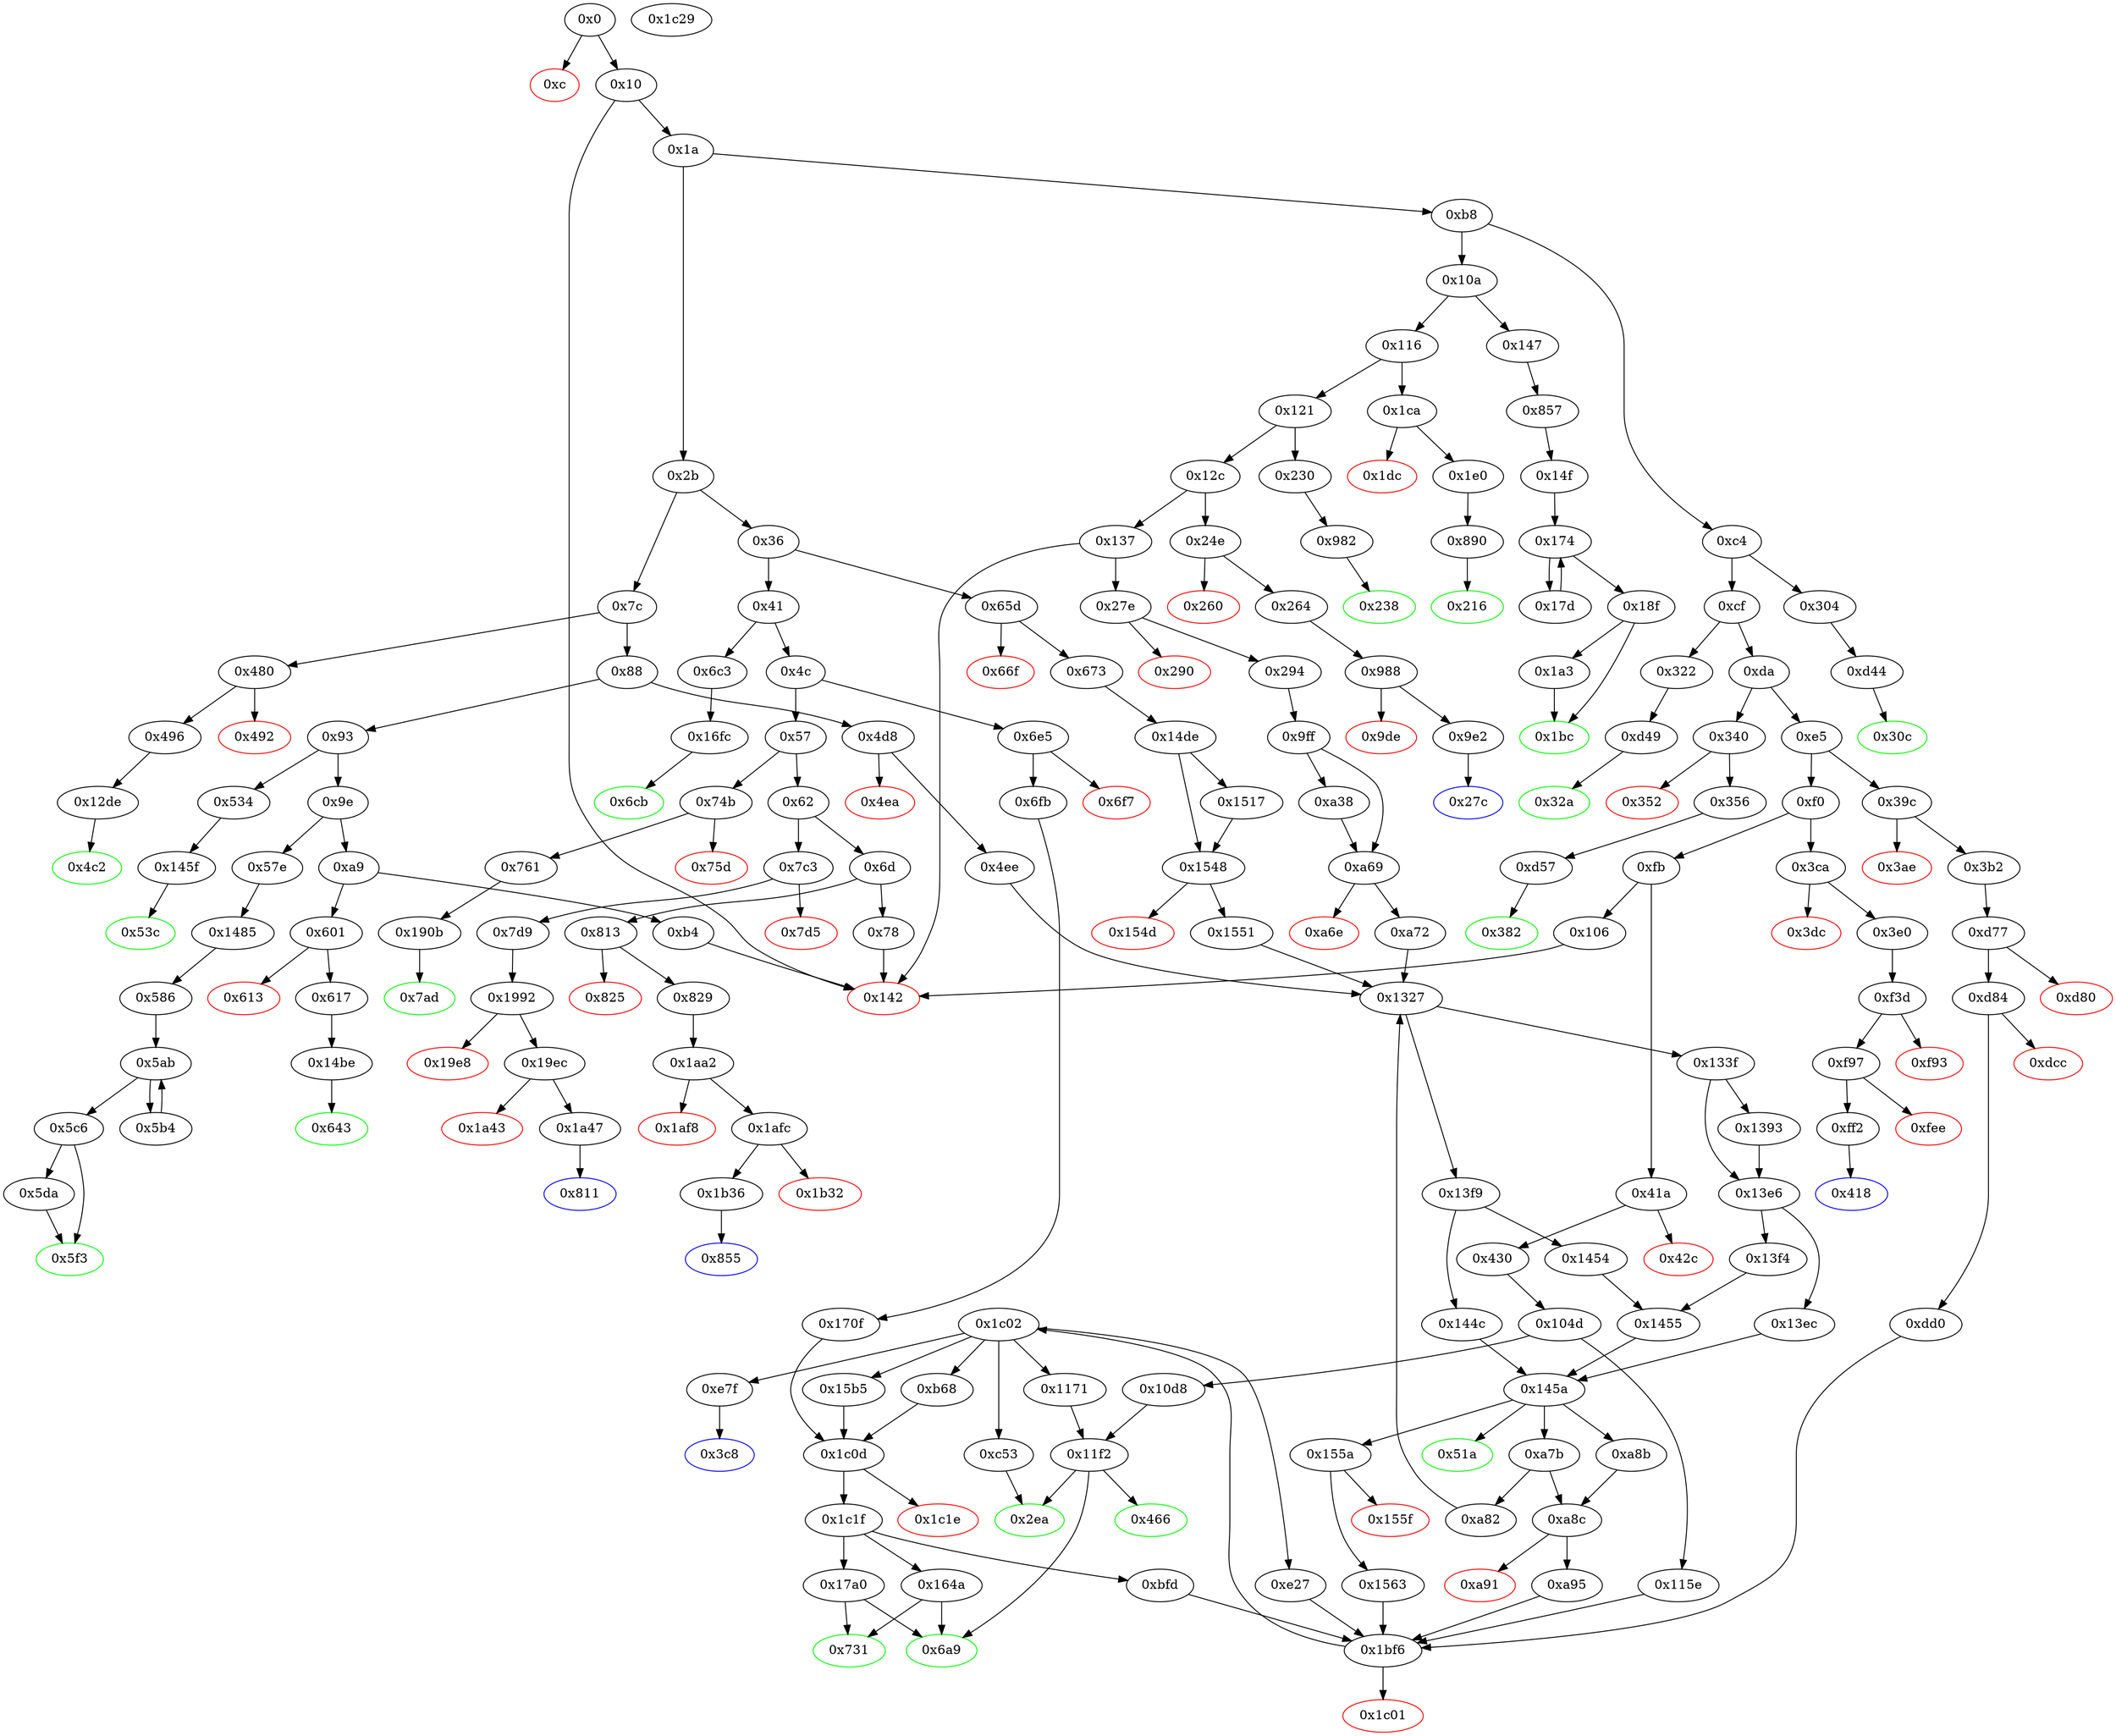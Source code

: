 strict digraph "" {
"0x17a0" [fillcolor=white, id="0x17a0", style=filled, tooltip="Block 0x17a0\n[0x17a0:0x190a]\n---\nPredecessors: [0x1c1f]\nSuccessors: [0x6a9, 0x731]\n---\n0x17a0 JUMPDEST\n0x17a1 PUSH1 0x6\n0x17a3 PUSH1 0x0\n0x17a5 CALLER\n0x17a6 PUSH20 0xffffffffffffffffffffffffffffffffffffffff\n0x17bb AND\n0x17bc PUSH20 0xffffffffffffffffffffffffffffffffffffffff\n0x17d1 AND\n0x17d2 DUP2\n0x17d3 MSTORE\n0x17d4 PUSH1 0x20\n0x17d6 ADD\n0x17d7 SWAP1\n0x17d8 DUP2\n0x17d9 MSTORE\n0x17da PUSH1 0x20\n0x17dc ADD\n0x17dd PUSH1 0x0\n0x17df SHA3\n0x17e0 PUSH1 0x0\n0x17e2 DUP6\n0x17e3 PUSH20 0xffffffffffffffffffffffffffffffffffffffff\n0x17f8 AND\n0x17f9 PUSH20 0xffffffffffffffffffffffffffffffffffffffff\n0x180e AND\n0x180f DUP2\n0x1810 MSTORE\n0x1811 PUSH1 0x20\n0x1813 ADD\n0x1814 SWAP1\n0x1815 DUP2\n0x1816 MSTORE\n0x1817 PUSH1 0x20\n0x1819 ADD\n0x181a PUSH1 0x0\n0x181c SHA3\n0x181d DUP2\n0x181e SWAP1\n0x181f SSTORE\n0x1820 POP\n0x1821 DUP3\n0x1822 PUSH20 0xffffffffffffffffffffffffffffffffffffffff\n0x1837 AND\n0x1838 CALLER\n0x1839 PUSH20 0xffffffffffffffffffffffffffffffffffffffff\n0x184e AND\n0x184f PUSH32 0x8c5be1e5ebec7d5bd14f71427d1e84f3dd0314c0f7b2291e5b200ac8c7c3b925\n0x1870 PUSH1 0x6\n0x1872 PUSH1 0x0\n0x1874 CALLER\n0x1875 PUSH20 0xffffffffffffffffffffffffffffffffffffffff\n0x188a AND\n0x188b PUSH20 0xffffffffffffffffffffffffffffffffffffffff\n0x18a0 AND\n0x18a1 DUP2\n0x18a2 MSTORE\n0x18a3 PUSH1 0x20\n0x18a5 ADD\n0x18a6 SWAP1\n0x18a7 DUP2\n0x18a8 MSTORE\n0x18a9 PUSH1 0x20\n0x18ab ADD\n0x18ac PUSH1 0x0\n0x18ae SHA3\n0x18af PUSH1 0x0\n0x18b1 DUP8\n0x18b2 PUSH20 0xffffffffffffffffffffffffffffffffffffffff\n0x18c7 AND\n0x18c8 PUSH20 0xffffffffffffffffffffffffffffffffffffffff\n0x18dd AND\n0x18de DUP2\n0x18df MSTORE\n0x18e0 PUSH1 0x20\n0x18e2 ADD\n0x18e3 SWAP1\n0x18e4 DUP2\n0x18e5 MSTORE\n0x18e6 PUSH1 0x20\n0x18e8 ADD\n0x18e9 PUSH1 0x0\n0x18eb SHA3\n0x18ec SLOAD\n0x18ed PUSH1 0x40\n0x18ef MLOAD\n0x18f0 DUP1\n0x18f1 DUP3\n0x18f2 DUP2\n0x18f3 MSTORE\n0x18f4 PUSH1 0x20\n0x18f6 ADD\n0x18f7 SWAP2\n0x18f8 POP\n0x18f9 POP\n0x18fa PUSH1 0x40\n0x18fc MLOAD\n0x18fd DUP1\n0x18fe SWAP2\n0x18ff SUB\n0x1900 SWAP1\n0x1901 LOG3\n0x1902 PUSH1 0x1\n0x1904 SWAP1\n0x1905 POP\n0x1906 SWAP3\n0x1907 SWAP2\n0x1908 POP\n0x1909 POP\n0x190a JUMP\n---\n0x17a0: JUMPDEST \n0x17a1: V1373 = 0x6\n0x17a3: V1374 = 0x0\n0x17a5: V1375 = CALLER\n0x17a6: V1376 = 0xffffffffffffffffffffffffffffffffffffffff\n0x17bb: V1377 = AND 0xffffffffffffffffffffffffffffffffffffffff V1375\n0x17bc: V1378 = 0xffffffffffffffffffffffffffffffffffffffff\n0x17d1: V1379 = AND 0xffffffffffffffffffffffffffffffffffffffff V1377\n0x17d3: M[0x0] = V1379\n0x17d4: V1380 = 0x20\n0x17d6: V1381 = ADD 0x20 0x0\n0x17d9: M[0x20] = 0x6\n0x17da: V1382 = 0x20\n0x17dc: V1383 = ADD 0x20 0x20\n0x17dd: V1384 = 0x0\n0x17df: V1385 = SHA3 0x0 0x40\n0x17e0: V1386 = 0x0\n0x17e3: V1387 = 0xffffffffffffffffffffffffffffffffffffffff\n0x17f8: V1388 = AND 0xffffffffffffffffffffffffffffffffffffffff S3\n0x17f9: V1389 = 0xffffffffffffffffffffffffffffffffffffffff\n0x180e: V1390 = AND 0xffffffffffffffffffffffffffffffffffffffff V1388\n0x1810: M[0x0] = V1390\n0x1811: V1391 = 0x20\n0x1813: V1392 = ADD 0x20 0x0\n0x1816: M[0x20] = V1385\n0x1817: V1393 = 0x20\n0x1819: V1394 = ADD 0x20 0x20\n0x181a: V1395 = 0x0\n0x181c: V1396 = SHA3 0x0 0x40\n0x181f: S[V1396] = S0\n0x1822: V1397 = 0xffffffffffffffffffffffffffffffffffffffff\n0x1837: V1398 = AND 0xffffffffffffffffffffffffffffffffffffffff S3\n0x1838: V1399 = CALLER\n0x1839: V1400 = 0xffffffffffffffffffffffffffffffffffffffff\n0x184e: V1401 = AND 0xffffffffffffffffffffffffffffffffffffffff V1399\n0x184f: V1402 = 0x8c5be1e5ebec7d5bd14f71427d1e84f3dd0314c0f7b2291e5b200ac8c7c3b925\n0x1870: V1403 = 0x6\n0x1872: V1404 = 0x0\n0x1874: V1405 = CALLER\n0x1875: V1406 = 0xffffffffffffffffffffffffffffffffffffffff\n0x188a: V1407 = AND 0xffffffffffffffffffffffffffffffffffffffff V1405\n0x188b: V1408 = 0xffffffffffffffffffffffffffffffffffffffff\n0x18a0: V1409 = AND 0xffffffffffffffffffffffffffffffffffffffff V1407\n0x18a2: M[0x0] = V1409\n0x18a3: V1410 = 0x20\n0x18a5: V1411 = ADD 0x20 0x0\n0x18a8: M[0x20] = 0x6\n0x18a9: V1412 = 0x20\n0x18ab: V1413 = ADD 0x20 0x20\n0x18ac: V1414 = 0x0\n0x18ae: V1415 = SHA3 0x0 0x40\n0x18af: V1416 = 0x0\n0x18b2: V1417 = 0xffffffffffffffffffffffffffffffffffffffff\n0x18c7: V1418 = AND 0xffffffffffffffffffffffffffffffffffffffff S3\n0x18c8: V1419 = 0xffffffffffffffffffffffffffffffffffffffff\n0x18dd: V1420 = AND 0xffffffffffffffffffffffffffffffffffffffff V1418\n0x18df: M[0x0] = V1420\n0x18e0: V1421 = 0x20\n0x18e2: V1422 = ADD 0x20 0x0\n0x18e5: M[0x20] = V1415\n0x18e6: V1423 = 0x20\n0x18e8: V1424 = ADD 0x20 0x20\n0x18e9: V1425 = 0x0\n0x18eb: V1426 = SHA3 0x0 0x40\n0x18ec: V1427 = S[V1426]\n0x18ed: V1428 = 0x40\n0x18ef: V1429 = M[0x40]\n0x18f3: M[V1429] = V1427\n0x18f4: V1430 = 0x20\n0x18f6: V1431 = ADD 0x20 V1429\n0x18fa: V1432 = 0x40\n0x18fc: V1433 = M[0x40]\n0x18ff: V1434 = SUB V1431 V1433\n0x1901: LOG V1433 V1434 0x8c5be1e5ebec7d5bd14f71427d1e84f3dd0314c0f7b2291e5b200ac8c7c3b925 V1401 V1398\n0x1902: V1435 = 0x1\n0x190a: JUMP S4\n---\nEntry stack: [V13, S6, S5, S4, S3, S2, S1, S0]\nStack pops: 5\nStack additions: [0x1]\nExit stack: [V13, S6, S5, 0x1]\n\nDef sites:\nV13: {0x1a.0x1f}\nS6: {0x1a.0x1f, 0x27e.0x27f}\nS5: {0x1a.0x1f, 0x65d.0x65e, 0x294.0x2b0, 0x27e.0x27f}\nS4: {0x294.0x2b0, 0x673.0x68f, 0x65d.0x65e, 0x294.0x2d0, 0x6e5.0x6e6}\nS3: {0x673.0x699, 0x673.0x68f, 0x6fb.0x717, 0x294.0x2d0, 0x294.0x2da}\nS2: {0x6fb.0x721, 0x1a.0x1f, 0x9ff.0xa00, 0x14de.0x14df, 0x673.0x699, 0x294.0x2da}\nS1: {0xa95_0xa8b_0x145a_0x1455_0x13f4.0xb14, 0xa95_0xa8b_0x145a_0x13ec_0x1393.0xb14, 0x1a.0x1f, 0x9ff.0xa00, 0x14de.0x14df, 0xa95_0xa7b_0x145a_0x1455_0x13f4.0xb14, 0xa95_0xa7b_0x145a_0x13ec_0x1393.0xb14, 0xa95_0xa7b_0x145a_0x144c_0xa72.0xb14, 0xa95_0xa7b_0x145a_0x1455_0x1454.0xb14, 0xa95_0xa7b_0x145a_0x13ec_0x133f.0xb14, 0x170f.0x1710, 0xa95_0xa8b_0x145a_0x144c_0xa82.0xb14}\nS0: {0x1c0d_0xb68_0x1c02_0xa95_0xa8b.0x1c13, 0x1c0d_0x170f.0x1c13, 0x1c0d_0x15b5_0x145a_0x144c_0x145a_0x1455_0x13f4.0x1c13, 0x1c0d_0x15b5_0x145a_0x144c_0x145a_0x1455_0x1454.0x1c13, 0x1c0d_0x15b5_0x145a_0x144c_0x145a_0x13ec_0x1393.0x1c13, 0x1c0d_0x15b5_0x145a_0x144c_0x145a_0x144c_0x1551.0x1c13, 0x1c0d_0x15b5_0x145a_0x1455_0x145a_0x13ec_0x1393.0x1c13, 0x1c0d_0x15b5_0x145a_0x1455_0x145a_0x144c_0x1551.0x1c13, 0x1c0d_0x15b5_0x145a_0x1455_0x145a_0x1455_0x13f4.0x1c13, 0x1c0d_0xb68_0x1c02_0xa95_0xa7b.0x1c13}\n"];
"0x147" [fillcolor=white, id="0x147", style=filled, tooltip="Block 0x147\n[0x147:0x14e]\n---\nPredecessors: [0x10a]\nSuccessors: [0x857]\n---\n0x147 JUMPDEST\n0x148 PUSH2 0x14f\n0x14b PUSH2 0x857\n0x14e JUMP\n---\n0x147: JUMPDEST \n0x148: V93 = 0x14f\n0x14b: V94 = 0x857\n0x14e: JUMP 0x857\n---\nEntry stack: [V13]\nStack pops: 0\nStack additions: [0x14f]\nExit stack: [V13, 0x14f]\n\nDef sites:\nV13: {0x1a.0x1f}\n"];
"0x2ea" [color=green, fillcolor=white, id="0x2ea", style=filled, tooltip="Block 0x2ea\n[0x2ea:0x303]\n---\nPredecessors: [0xc53, 0x11f2]\nSuccessors: []\n---\n0x2ea JUMPDEST\n0x2eb PUSH1 0x40\n0x2ed MLOAD\n0x2ee DUP1\n0x2ef DUP3\n0x2f0 ISZERO\n0x2f1 ISZERO\n0x2f2 ISZERO\n0x2f3 ISZERO\n0x2f4 DUP2\n0x2f5 MSTORE\n0x2f6 PUSH1 0x20\n0x2f8 ADD\n0x2f9 SWAP2\n0x2fa POP\n0x2fb POP\n0x2fc PUSH1 0x40\n0x2fe MLOAD\n0x2ff DUP1\n0x300 SWAP2\n0x301 SUB\n0x302 SWAP1\n0x303 RETURN\n---\n0x2ea: JUMPDEST \n0x2eb: V215 = 0x40\n0x2ed: V216 = M[0x40]\n0x2f0: V217 = ISZERO 0x1\n0x2f1: V218 = ISZERO 0x0\n0x2f2: V219 = ISZERO 0x1\n0x2f3: V220 = ISZERO 0x0\n0x2f5: M[V216] = 0x1\n0x2f6: V221 = 0x20\n0x2f8: V222 = ADD 0x20 V216\n0x2fc: V223 = 0x40\n0x2fe: V224 = M[0x40]\n0x301: V225 = SUB V222 V224\n0x303: RETURN V224 V225\n---\nEntry stack: [V13, 0x1]\nStack pops: 1\nStack additions: []\nExit stack: [V13]\n\nDef sites:\nV13: {0x1a.0x1f}\n0x1: {0xc53.0xd39}\n"];
"0x1171" [fillcolor=white, id="0x1171", style=filled, tooltip="Block 0x1171\n[0x1171:0x11f1]\n---\nPredecessors: [0x1c02]\nSuccessors: [0x11f2]\n---\n0x1171 JUMPDEST\n0x1172 PUSH1 0x6\n0x1174 PUSH1 0x0\n0x1176 CALLER\n0x1177 PUSH20 0xffffffffffffffffffffffffffffffffffffffff\n0x118c AND\n0x118d PUSH20 0xffffffffffffffffffffffffffffffffffffffff\n0x11a2 AND\n0x11a3 DUP2\n0x11a4 MSTORE\n0x11a5 PUSH1 0x20\n0x11a7 ADD\n0x11a8 SWAP1\n0x11a9 DUP2\n0x11aa MSTORE\n0x11ab PUSH1 0x20\n0x11ad ADD\n0x11ae PUSH1 0x0\n0x11b0 SHA3\n0x11b1 PUSH1 0x0\n0x11b3 DUP7\n0x11b4 PUSH20 0xffffffffffffffffffffffffffffffffffffffff\n0x11c9 AND\n0x11ca PUSH20 0xffffffffffffffffffffffffffffffffffffffff\n0x11df AND\n0x11e0 DUP2\n0x11e1 MSTORE\n0x11e2 PUSH1 0x20\n0x11e4 ADD\n0x11e5 SWAP1\n0x11e6 DUP2\n0x11e7 MSTORE\n0x11e8 PUSH1 0x20\n0x11ea ADD\n0x11eb PUSH1 0x0\n0x11ed SHA3\n0x11ee DUP2\n0x11ef SWAP1\n0x11f0 SSTORE\n0x11f1 POP\n---\n0x1171: JUMPDEST \n0x1172: V1055 = 0x6\n0x1174: V1056 = 0x0\n0x1176: V1057 = CALLER\n0x1177: V1058 = 0xffffffffffffffffffffffffffffffffffffffff\n0x118c: V1059 = AND 0xffffffffffffffffffffffffffffffffffffffff V1057\n0x118d: V1060 = 0xffffffffffffffffffffffffffffffffffffffff\n0x11a2: V1061 = AND 0xffffffffffffffffffffffffffffffffffffffff V1059\n0x11a4: M[0x0] = V1061\n0x11a5: V1062 = 0x20\n0x11a7: V1063 = ADD 0x20 0x0\n0x11aa: M[0x20] = 0x6\n0x11ab: V1064 = 0x20\n0x11ad: V1065 = ADD 0x20 0x20\n0x11ae: V1066 = 0x0\n0x11b0: V1067 = SHA3 0x0 0x40\n0x11b1: V1068 = 0x0\n0x11b4: V1069 = 0xffffffffffffffffffffffffffffffffffffffff\n0x11c9: V1070 = AND 0xffffffffffffffffffffffffffffffffffffffff S4\n0x11ca: V1071 = 0xffffffffffffffffffffffffffffffffffffffff\n0x11df: V1072 = AND 0xffffffffffffffffffffffffffffffffffffffff V1070\n0x11e1: M[0x0] = V1072\n0x11e2: V1073 = 0x20\n0x11e4: V1074 = ADD 0x20 0x0\n0x11e7: M[0x20] = V1067\n0x11e8: V1075 = 0x20\n0x11ea: V1076 = ADD 0x20 0x20\n0x11eb: V1077 = 0x0\n0x11ed: V1078 = SHA3 0x0 0x40\n0x11f0: S[V1078] = V1577\n---\nEntry stack: [V13, S6, S5, S4, S3, S2, S1, V1577]\nStack pops: 5\nStack additions: [S4, S3, S2, S1]\nExit stack: [V13, S6, S5, S4, S3, S2, S1]\n\nDef sites:\nV13: {0x1a.0x1f}\nS6: {0x1a.0x1f, 0x27e.0x27f}\nS5: {0x41a.0x41b, 0x65d.0x65e, 0x294.0x2b0, 0x1a.0x1f, 0x27e.0x27f}\nS4: {0x1a.0x1f, 0x65d.0x65e, 0x430.0x44c, 0x673.0x68f, 0x294.0x2b0, 0x294.0x2d0}\nS3: {0x673.0x68f, 0x39c.0x39d, 0x430.0x456, 0x673.0x699, 0x294.0x2d0, 0x294.0x2da}\nS2: {0x1a.0x1f, 0x104d.0x104e, 0x9ff.0xa00, 0x14de.0x14df, 0x673.0x699, 0x3b2.0x3b8, 0x294.0x2da}\nS1: {0xa95_0xa8b_0x145a_0x1455_0x13f4.0xb14, 0xa95_0xa8b_0x145a_0x13ec_0x1393.0xb14, 0x1a.0x1f, 0x9ff.0xa00, 0x14de.0x14df, 0xdd0.0xdd3, 0xa95_0xa7b_0x145a_0x1455_0x13f4.0xb14, 0xa95_0xa7b_0x145a_0x13ec_0x1393.0xb14, 0xa95_0xa7b_0x145a_0x144c_0xa72.0xb14, 0xa95_0xa7b_0x145a_0x1455_0x1454.0xb14, 0x104d.0x10cd, 0xa95_0xa7b_0x145a_0x13ec_0x133f.0xb14, 0xa95_0xa8b_0x145a_0x144c_0xa82.0xb14}\nV1577: {0x1c02.0x1c05}\n"];
"0x9e2" [fillcolor=white, id="0x9e2", style=filled, tooltip="Block 0x9e2\n[0x9e2:0x9fe]\n---\nPredecessors: [0x988]\nSuccessors: [0x27c]\n---\n0x9e2 JUMPDEST\n0x9e3 DUP1\n0x9e4 PUSH1 0x5\n0x9e6 PUSH1 0x0\n0x9e8 PUSH2 0x100\n0x9eb EXP\n0x9ec DUP2\n0x9ed SLOAD\n0x9ee DUP2\n0x9ef PUSH1 0xff\n0x9f1 MUL\n0x9f2 NOT\n0x9f3 AND\n0x9f4 SWAP1\n0x9f5 DUP4\n0x9f6 ISZERO\n0x9f7 ISZERO\n0x9f8 MUL\n0x9f9 OR\n0x9fa SWAP1\n0x9fb SSTORE\n0x9fc POP\n0x9fd POP\n0x9fe JUMP\n---\n0x9e2: JUMPDEST \n0x9e4: V673 = 0x5\n0x9e6: V674 = 0x0\n0x9e8: V675 = 0x100\n0x9eb: V676 = EXP 0x100 0x0\n0x9ed: V677 = S[0x5]\n0x9ef: V678 = 0xff\n0x9f1: V679 = MUL 0xff 0x1\n0x9f2: V680 = NOT 0xff\n0x9f3: V681 = AND 0xffffffffffffffffffffffffffffffffffffffffffffffffffffffffffffff00 V677\n0x9f6: V682 = ISZERO V187\n0x9f7: V683 = ISZERO V682\n0x9f8: V684 = MUL V683 0x1\n0x9f9: V685 = OR V684 V681\n0x9fb: S[0x5] = V685\n0x9fe: JUMP 0x27c\n---\nEntry stack: [V13, 0x27c, V187]\nStack pops: 2\nStack additions: []\nExit stack: [V13]\n\nDef sites:\nV13: {0x1a.0x1f}\n0x27c: {0x24e.0x24f}\nV187: {0x264.0x26c}\n"];
"0x6fb" [fillcolor=white, id="0x6fb", style=filled, tooltip="Block 0x6fb\n[0x6fb:0x730]\n---\nPredecessors: [0x6e5]\nSuccessors: [0x170f]\n---\n0x6fb JUMPDEST\n0x6fc DUP2\n0x6fd ADD\n0x6fe SWAP1\n0x6ff DUP1\n0x700 DUP1\n0x701 CALLDATALOAD\n0x702 PUSH20 0xffffffffffffffffffffffffffffffffffffffff\n0x717 AND\n0x718 SWAP1\n0x719 PUSH1 0x20\n0x71b ADD\n0x71c SWAP1\n0x71d SWAP3\n0x71e SWAP2\n0x71f SWAP1\n0x720 DUP1\n0x721 CALLDATALOAD\n0x722 SWAP1\n0x723 PUSH1 0x20\n0x725 ADD\n0x726 SWAP1\n0x727 SWAP3\n0x728 SWAP2\n0x729 SWAP1\n0x72a POP\n0x72b POP\n0x72c POP\n0x72d PUSH2 0x170f\n0x730 JUMP\n---\n0x6fb: JUMPDEST \n0x6fd: V521 = ADD 0x4 V515\n0x701: V522 = CALLDATALOAD 0x4\n0x702: V523 = 0xffffffffffffffffffffffffffffffffffffffff\n0x717: V524 = AND 0xffffffffffffffffffffffffffffffffffffffff V522\n0x719: V525 = 0x20\n0x71b: V526 = ADD 0x20 0x4\n0x721: V527 = CALLDATALOAD 0x24\n0x723: V528 = 0x20\n0x725: V529 = ADD 0x20 0x24\n0x72d: V530 = 0x170f\n0x730: JUMP 0x170f\n---\nEntry stack: [V13, 0x731, 0x4, V515]\nStack pops: 2\nStack additions: [V524, V527]\nExit stack: [V13, 0x731, V524, V527]\n\nDef sites:\nV13: {0x1a.0x1f}\n0x731: {0x6e5.0x6e6}\n0x4: {0x6e5.0x6e9}\nV515: {0x6e5.0x6ed}\n"];
"0x1ca" [fillcolor=white, id="0x1ca", style=filled, tooltip="Block 0x1ca\n[0x1ca:0x1db]\n---\nPredecessors: [0x116]\nSuccessors: [0x1dc, 0x1e0]\n---\n0x1ca JUMPDEST\n0x1cb PUSH2 0x216\n0x1ce PUSH1 0x4\n0x1d0 DUP1\n0x1d1 CALLDATASIZE\n0x1d2 SUB\n0x1d3 PUSH1 0x40\n0x1d5 DUP2\n0x1d6 LT\n0x1d7 ISZERO\n0x1d8 PUSH2 0x1e0\n0x1db JUMPI\n---\n0x1ca: JUMPDEST \n0x1cb: V136 = 0x216\n0x1ce: V137 = 0x4\n0x1d1: V138 = CALLDATASIZE\n0x1d2: V139 = SUB V138 0x4\n0x1d3: V140 = 0x40\n0x1d6: V141 = LT V139 0x40\n0x1d7: V142 = ISZERO V141\n0x1d8: V143 = 0x1e0\n0x1db: JUMPI 0x1e0 V142\n---\nEntry stack: [V13]\nStack pops: 0\nStack additions: [0x216, 0x4, V139]\nExit stack: [V13, 0x216, 0x4, V139]\n\nDef sites:\nV13: {0x1a.0x1f}\n"];
"0xa72" [fillcolor=white, id="0xa72", style=filled, tooltip="Block 0xa72\n[0xa72:0xa7a]\n---\nPredecessors: [0xa69]\nSuccessors: [0x1327]\n---\n0xa72 JUMPDEST\n0xa73 PUSH2 0xa7b\n0xa76 CALLER\n0xa77 PUSH2 0x1327\n0xa7a JUMP\n---\n0xa72: JUMPDEST \n0xa73: V704 = 0xa7b\n0xa76: V705 = CALLER\n0xa77: V706 = 0x1327\n0xa7a: JUMP 0x1327\n---\nEntry stack: [V13, 0x2ea, V203, V208, V211, 0x0]\nStack pops: 0\nStack additions: [0xa7b, V705]\nExit stack: [V13, 0x2ea, V203, V208, V211, 0x0, 0xa7b, V705]\n\nDef sites:\nV13: {0x1a.0x1f}\n0x2ea: {0x27e.0x27f}\nV203: {0x294.0x2b0}\nV208: {0x294.0x2d0}\nV211: {0x294.0x2da}\n0x0: {0x9ff.0xa00}\n"];
"0x32a" [color=green, fillcolor=white, id="0x32a", style=filled, tooltip="Block 0x32a\n[0x32a:0x33f]\n---\nPredecessors: [0xd49]\nSuccessors: []\n---\n0x32a JUMPDEST\n0x32b PUSH1 0x40\n0x32d MLOAD\n0x32e DUP1\n0x32f DUP3\n0x330 DUP2\n0x331 MSTORE\n0x332 PUSH1 0x20\n0x334 ADD\n0x335 SWAP2\n0x336 POP\n0x337 POP\n0x338 PUSH1 0x40\n0x33a MLOAD\n0x33b DUP1\n0x33c SWAP2\n0x33d SUB\n0x33e SWAP1\n0x33f RETURN\n---\n0x32a: JUMPDEST \n0x32b: V237 = 0x40\n0x32d: V238 = M[0x40]\n0x331: M[V238] = 0xcecb8f27f4200f3a0000000\n0x332: V239 = 0x20\n0x334: V240 = ADD 0x20 V238\n0x338: V241 = 0x40\n0x33a: V242 = M[0x40]\n0x33d: V243 = SUB V240 V242\n0x33f: RETURN V242 V243\n---\nEntry stack: [V13, 0x32a, 0xcecb8f27f4200f3a0000000]\nStack pops: 1\nStack additions: []\nExit stack: [V13, 0x32a]\n\nDef sites:\nV13: {0x1a.0x1f}\n0x32a: {0x322.0x323}\n0xcecb8f27f4200f3a0000000: {0xd49.0xd54}\n"];
"0x3dc" [color=red, fillcolor=white, id="0x3dc", style=filled, tooltip="Block 0x3dc\n[0x3dc:0x3df]\n---\nPredecessors: [0x3ca]\nSuccessors: []\n---\n0x3dc PUSH1 0x0\n0x3de DUP1\n0x3df REVERT\n---\n0x3dc: V293 = 0x0\n0x3df: REVERT 0x0 0x0\n---\nEntry stack: [V13, 0x418, 0x4, V288]\nStack pops: 0\nStack additions: []\nExit stack: [V13, 0x418, 0x4, V288]\n\nDef sites:\nV13: {0x1a.0x1f}\n0x418: {0x3ca.0x3cb}\n0x4: {0x3ca.0x3ce}\nV288: {0x3ca.0x3d2}\n"];
"0xa8b" [fillcolor=white, id="0xa8b", style=filled, tooltip="Block 0xa8b\n[0xa8b:0xa8b]\n---\nPredecessors: [0x145a]\nSuccessors: [0xa8c]\n---\n0xa8b JUMPDEST\n---\n0xa8b: JUMPDEST \n---\nEntry stack: [V13, S5, S4, S3, S2, S1, {0x0, 0x1}]\nStack pops: 0\nStack additions: []\nExit stack: [V13, S5, S4, S3, S2, S1, {0x0, 0x1}]\n\nDef sites:\nV13: {0x1a.0x1f}\nS5: {0x1a.0x1f, 0x27e.0x27f}\nS4: {0x65d.0x65e, 0x294.0x2b0}\nS3: {0x673.0x68f, 0x294.0x2d0}\nS2: {0x673.0x699, 0x294.0x2da}\nS1: {0x1a.0x1f, 0x9ff.0xa00, 0x14de.0x14df}\n{0x0, 0x1}: {0x144c.0x144c, 0x13ec.0x13ec, 0x1455.0x1456}\n"];
"0xff2" [fillcolor=white, id="0xff2", style=filled, tooltip="Block 0xff2\n[0xff2:0x104c]\n---\nPredecessors: [0xf97]\nSuccessors: [0x418]\n---\n0xff2 JUMPDEST\n0xff3 DUP1\n0xff4 PUSH1 0x3\n0xff6 PUSH1 0x0\n0xff8 DUP5\n0xff9 PUSH20 0xffffffffffffffffffffffffffffffffffffffff\n0x100e AND\n0x100f PUSH20 0xffffffffffffffffffffffffffffffffffffffff\n0x1024 AND\n0x1025 DUP2\n0x1026 MSTORE\n0x1027 PUSH1 0x20\n0x1029 ADD\n0x102a SWAP1\n0x102b DUP2\n0x102c MSTORE\n0x102d PUSH1 0x20\n0x102f ADD\n0x1030 PUSH1 0x0\n0x1032 SHA3\n0x1033 PUSH1 0x0\n0x1035 PUSH2 0x100\n0x1038 EXP\n0x1039 DUP2\n0x103a SLOAD\n0x103b DUP2\n0x103c PUSH1 0xff\n0x103e MUL\n0x103f NOT\n0x1040 AND\n0x1041 SWAP1\n0x1042 DUP4\n0x1043 ISZERO\n0x1044 ISZERO\n0x1045 MUL\n0x1046 OR\n0x1047 SWAP1\n0x1048 SSTORE\n0x1049 POP\n0x104a POP\n0x104b POP\n0x104c JUMP\n---\n0xff2: JUMPDEST \n0xff4: V972 = 0x3\n0xff6: V973 = 0x0\n0xff9: V974 = 0xffffffffffffffffffffffffffffffffffffffff\n0x100e: V975 = AND 0xffffffffffffffffffffffffffffffffffffffff V297\n0x100f: V976 = 0xffffffffffffffffffffffffffffffffffffffff\n0x1024: V977 = AND 0xffffffffffffffffffffffffffffffffffffffff V975\n0x1026: M[0x0] = V977\n0x1027: V978 = 0x20\n0x1029: V979 = ADD 0x20 0x0\n0x102c: M[0x20] = 0x3\n0x102d: V980 = 0x20\n0x102f: V981 = ADD 0x20 0x20\n0x1030: V982 = 0x0\n0x1032: V983 = SHA3 0x0 0x40\n0x1033: V984 = 0x0\n0x1035: V985 = 0x100\n0x1038: V986 = EXP 0x100 0x0\n0x103a: V987 = S[V983]\n0x103c: V988 = 0xff\n0x103e: V989 = MUL 0xff 0x1\n0x103f: V990 = NOT 0xff\n0x1040: V991 = AND 0xffffffffffffffffffffffffffffffffffffffffffffffffffffffffffffff00 V987\n0x1043: V992 = ISZERO V302\n0x1044: V993 = ISZERO V992\n0x1045: V994 = MUL V993 0x1\n0x1046: V995 = OR V994 V991\n0x1048: S[V983] = V995\n0x104c: JUMP 0x418\n---\nEntry stack: [V13, 0x418, V297, V302]\nStack pops: 3\nStack additions: []\nExit stack: [V13]\n\nDef sites:\nV13: {0x1a.0x1f}\n0x418: {0x3ca.0x3cb}\nV297: {0x3e0.0x3fc}\nV302: {0x3e0.0x408}\n"];
"0x829" [fillcolor=white, id="0x829", style=filled, tooltip="Block 0x829\n[0x829:0x854]\n---\nPredecessors: [0x813]\nSuccessors: [0x1aa2]\n---\n0x829 JUMPDEST\n0x82a DUP2\n0x82b ADD\n0x82c SWAP1\n0x82d DUP1\n0x82e DUP1\n0x82f CALLDATALOAD\n0x830 PUSH20 0xffffffffffffffffffffffffffffffffffffffff\n0x845 AND\n0x846 SWAP1\n0x847 PUSH1 0x20\n0x849 ADD\n0x84a SWAP1\n0x84b SWAP3\n0x84c SWAP2\n0x84d SWAP1\n0x84e POP\n0x84f POP\n0x850 POP\n0x851 PUSH2 0x1aa2\n0x854 JUMP\n---\n0x829: JUMPDEST \n0x82b: V600 = ADD 0x4 V594\n0x82f: V601 = CALLDATALOAD 0x4\n0x830: V602 = 0xffffffffffffffffffffffffffffffffffffffff\n0x845: V603 = AND 0xffffffffffffffffffffffffffffffffffffffff V601\n0x847: V604 = 0x20\n0x849: V605 = ADD 0x20 0x4\n0x851: V606 = 0x1aa2\n0x854: JUMP 0x1aa2\n---\nEntry stack: [V13, 0x855, 0x4, V594]\nStack pops: 2\nStack additions: [V603]\nExit stack: [V13, 0x855, V603]\n\nDef sites:\nV13: {0x1a.0x1f}\n0x855: {0x813.0x814}\n0x4: {0x813.0x817}\nV594: {0x813.0x81b}\n"];
"0x4d8" [fillcolor=white, id="0x4d8", style=filled, tooltip="Block 0x4d8\n[0x4d8:0x4e9]\n---\nPredecessors: [0x88]\nSuccessors: [0x4ea, 0x4ee]\n---\n0x4d8 JUMPDEST\n0x4d9 PUSH2 0x51a\n0x4dc PUSH1 0x4\n0x4de DUP1\n0x4df CALLDATASIZE\n0x4e0 SUB\n0x4e1 PUSH1 0x20\n0x4e3 DUP2\n0x4e4 LT\n0x4e5 ISZERO\n0x4e6 PUSH2 0x4ee\n0x4e9 JUMPI\n---\n0x4d8: JUMPDEST \n0x4d9: V359 = 0x51a\n0x4dc: V360 = 0x4\n0x4df: V361 = CALLDATASIZE\n0x4e0: V362 = SUB V361 0x4\n0x4e1: V363 = 0x20\n0x4e4: V364 = LT V362 0x20\n0x4e5: V365 = ISZERO V364\n0x4e6: V366 = 0x4ee\n0x4e9: JUMPI 0x4ee V365\n---\nEntry stack: [V13]\nStack pops: 0\nStack additions: [0x51a, 0x4, V362]\nExit stack: [V13, 0x51a, 0x4, V362]\n\nDef sites:\nV13: {0x1a.0x1f}\n"];
"0x813" [fillcolor=white, id="0x813", style=filled, tooltip="Block 0x813\n[0x813:0x824]\n---\nPredecessors: [0x6d]\nSuccessors: [0x825, 0x829]\n---\n0x813 JUMPDEST\n0x814 PUSH2 0x855\n0x817 PUSH1 0x4\n0x819 DUP1\n0x81a CALLDATASIZE\n0x81b SUB\n0x81c PUSH1 0x20\n0x81e DUP2\n0x81f LT\n0x820 ISZERO\n0x821 PUSH2 0x829\n0x824 JUMPI\n---\n0x813: JUMPDEST \n0x814: V591 = 0x855\n0x817: V592 = 0x4\n0x81a: V593 = CALLDATASIZE\n0x81b: V594 = SUB V593 0x4\n0x81c: V595 = 0x20\n0x81f: V596 = LT V594 0x20\n0x820: V597 = ISZERO V596\n0x821: V598 = 0x829\n0x824: JUMPI 0x829 V597\n---\nEntry stack: [V13]\nStack pops: 0\nStack additions: [0x855, 0x4, V594]\nExit stack: [V13, 0x855, 0x4, V594]\n\nDef sites:\nV13: {0x1a.0x1f}\n"];
"0x322" [fillcolor=white, id="0x322", style=filled, tooltip="Block 0x322\n[0x322:0x329]\n---\nPredecessors: [0xcf]\nSuccessors: [0xd49]\n---\n0x322 JUMPDEST\n0x323 PUSH2 0x32a\n0x326 PUSH2 0xd49\n0x329 JUMP\n---\n0x322: JUMPDEST \n0x323: V235 = 0x32a\n0x326: V236 = 0xd49\n0x329: JUMP 0xd49\n---\nEntry stack: [V13]\nStack pops: 0\nStack additions: [0x32a]\nExit stack: [V13, 0x32a]\n\nDef sites:\nV13: {0x1a.0x1f}\n"];
"0x5da" [fillcolor=white, id="0x5da", style=filled, tooltip="Block 0x5da\n[0x5da:0x5f2]\n---\nPredecessors: [0x5c6]\nSuccessors: [0x5f3]\n---\n0x5da DUP1\n0x5db DUP3\n0x5dc SUB\n0x5dd DUP1\n0x5de MLOAD\n0x5df PUSH1 0x1\n0x5e1 DUP4\n0x5e2 PUSH1 0x20\n0x5e4 SUB\n0x5e5 PUSH2 0x100\n0x5e8 EXP\n0x5e9 SUB\n0x5ea NOT\n0x5eb AND\n0x5ec DUP2\n0x5ed MSTORE\n0x5ee PUSH1 0x20\n0x5f0 ADD\n0x5f1 SWAP2\n0x5f2 POP\n---\n0x5dc: V427 = SUB V422 V424\n0x5de: V428 = M[V427]\n0x5df: V429 = 0x1\n0x5e2: V430 = 0x20\n0x5e4: V431 = SUB 0x20 V424\n0x5e5: V432 = 0x100\n0x5e8: V433 = EXP 0x100 V431\n0x5e9: V434 = SUB V433 0x1\n0x5ea: V435 = NOT V434\n0x5eb: V436 = AND V435 V428\n0x5ed: M[V427] = V436\n0x5ee: V437 = 0x20\n0x5f0: V438 = ADD 0x20 V427\n---\nEntry stack: [V13, 0x586, V1217, V402, V402, V422, V424]\nStack pops: 2\nStack additions: [V438, S0]\nExit stack: [V13, 0x586, V1217, V402, V402, V438, V424]\n\nDef sites:\nV13: {0x1a.0x1f}\n0x586: {0x57e.0x57f}\nV1217: {0x1485.0x1488}\nV402: {0x586.0x589}\nV402: {0x586.0x589}\nV422: {0x5c6.0x5cf}\nV424: {0x5c6.0x5d3}\n"];
"0x145a" [fillcolor=white, id="0x145a", style=filled, tooltip="Block 0x145a\n[0x145a:0x145e]\n---\nPredecessors: [0x13ec, 0x144c, 0x1455]\nSuccessors: [0x51a, 0xa7b, 0xa8b, 0x155a]\n---\n0x145a JUMPDEST\n0x145b SWAP2\n0x145c SWAP1\n0x145d POP\n0x145e JUMP\n---\n0x145a: JUMPDEST \n0x145e: JUMP {0x51a, 0xa7b, 0xa8b, 0x155a}\n---\nEntry stack: [V13, S7, S6, S5, S4, S3, {0x51a, 0xa7b, 0xa8b, 0x155a}, S1, {0x0, 0x1}]\nStack pops: 3\nStack additions: [S0]\nExit stack: [V13, S7, S6, S5, S4, S3, {0x0, 0x1}]\n\nDef sites:\nV13: {0x1a.0x1f}\nS7: {0x1a.0x1f, 0x27e.0x27f}\nS6: {0x65d.0x65e, 0x294.0x2b0}\nS5: {0x673.0x68f, 0x294.0x2d0}\nS4: {0x673.0x699, 0x294.0x2da}\nS3: {0x1a.0x1f, 0x9ff.0xa00, 0x14de.0x14df}\n{0x51a, 0xa7b, 0xa8b, 0x155a}: {0x1551.0x1552, 0x4d8.0x4d9, 0xa82.0xa83, 0xa72.0xa73}\nS1: {0x1551.0x1555, 0xa72.0xa76, 0x65d.0x65e, 0x294.0x2b0, 0x4ee.0x50a}\n{0x0, 0x1}: {0x144c.0x144c, 0x13ec.0x13ec, 0x1455.0x1456}\n"];
"0x41" [fillcolor=white, id="0x41", style=filled, tooltip="Block 0x41\n[0x41:0x4b]\n---\nPredecessors: [0x36]\nSuccessors: [0x4c, 0x6c3]\n---\n0x41 DUP1\n0x42 PUSH4 0xcf309012\n0x47 EQ\n0x48 PUSH2 0x6c3\n0x4b JUMPI\n---\n0x42: V23 = 0xcf309012\n0x47: V24 = EQ 0xcf309012 V13\n0x48: V25 = 0x6c3\n0x4b: JUMPI 0x6c3 V24\n---\nEntry stack: [V13]\nStack pops: 1\nStack additions: [S0]\nExit stack: [V13]\n\nDef sites:\nV13: {0x1a.0x1f}\n"];
"0x857" [fillcolor=white, id="0x857", style=filled, tooltip="Block 0x857\n[0x857:0x88f]\n---\nPredecessors: [0x147]\nSuccessors: [0x14f]\n---\n0x857 JUMPDEST\n0x858 PUSH1 0x40\n0x85a MLOAD\n0x85b DUP1\n0x85c PUSH1 0x40\n0x85e ADD\n0x85f PUSH1 0x40\n0x861 MSTORE\n0x862 DUP1\n0x863 PUSH1 0x9\n0x865 DUP2\n0x866 MSTORE\n0x867 PUSH1 0x20\n0x869 ADD\n0x86a PUSH32 0x41495220546f6b656e0000000000000000000000000000000000000000000000\n0x88b DUP2\n0x88c MSTORE\n0x88d POP\n0x88e DUP2\n0x88f JUMP\n---\n0x857: JUMPDEST \n0x858: V607 = 0x40\n0x85a: V608 = M[0x40]\n0x85c: V609 = 0x40\n0x85e: V610 = ADD 0x40 V608\n0x85f: V611 = 0x40\n0x861: M[0x40] = V610\n0x863: V612 = 0x9\n0x866: M[V608] = 0x9\n0x867: V613 = 0x20\n0x869: V614 = ADD 0x20 V608\n0x86a: V615 = 0x41495220546f6b656e0000000000000000000000000000000000000000000000\n0x88c: M[V614] = 0x41495220546f6b656e0000000000000000000000000000000000000000000000\n0x88f: JUMP 0x14f\n---\nEntry stack: [V13, 0x14f]\nStack pops: 1\nStack additions: [S0, V608]\nExit stack: [V13, 0x14f, V608]\n\nDef sites:\nV13: {0x1a.0x1f}\n0x14f: {0x147.0x148}\n"];
"0xda" [fillcolor=white, id="0xda", style=filled, tooltip="Block 0xda\n[0xda:0xe4]\n---\nPredecessors: [0xcf]\nSuccessors: [0xe5, 0x340]\n---\n0xda DUP1\n0xdb PUSH4 0x4120657a\n0xe0 EQ\n0xe1 PUSH2 0x340\n0xe4 JUMPI\n---\n0xdb: V64 = 0x4120657a\n0xe0: V65 = EQ 0x4120657a V13\n0xe1: V66 = 0x340\n0xe4: JUMPI 0x340 V65\n---\nEntry stack: [V13]\nStack pops: 1\nStack additions: [S0]\nExit stack: [V13]\n\nDef sites:\nV13: {0x1a.0x1f}\n"];
"0x4c" [fillcolor=white, id="0x4c", style=filled, tooltip="Block 0x4c\n[0x4c:0x56]\n---\nPredecessors: [0x41]\nSuccessors: [0x57, 0x6e5]\n---\n0x4c DUP1\n0x4d PUSH4 0xd73dd623\n0x52 EQ\n0x53 PUSH2 0x6e5\n0x56 JUMPI\n---\n0x4d: V26 = 0xd73dd623\n0x52: V27 = EQ 0xd73dd623 V13\n0x53: V28 = 0x6e5\n0x56: JUMPI 0x6e5 V27\n---\nEntry stack: [V13]\nStack pops: 1\nStack additions: [S0]\nExit stack: [V13]\n\nDef sites:\nV13: {0x1a.0x1f}\n"];
"0xa82" [fillcolor=white, id="0xa82", style=filled, tooltip="Block 0xa82\n[0xa82:0xa8a]\n---\nPredecessors: [0xa7b]\nSuccessors: [0x1327]\n---\n0xa82 POP\n0xa83 PUSH2 0xa8b\n0xa86 DUP5\n0xa87 PUSH2 0x1327\n0xa8a JUMP\n---\n0xa83: V709 = 0xa8b\n0xa87: V710 = 0x1327\n0xa8a: JUMP 0x1327\n---\nEntry stack: [V13, S5, S4, S3, S2, S1, {0x0, 0x1}]\nStack pops: 5\nStack additions: [S4, S3, S2, S1, 0xa8b, S4]\nExit stack: [V13, S5, S4, S3, S2, S1, 0xa8b, S4]\n\nDef sites:\nV13: {0x1a.0x1f}\nS5: {0x1a.0x1f, 0x27e.0x27f}\nS4: {0x65d.0x65e, 0x294.0x2b0}\nS3: {0x673.0x68f, 0x294.0x2d0}\nS2: {0x673.0x699, 0x294.0x2da}\nS1: {0x1a.0x1f, 0x9ff.0xa00, 0x14de.0x14df}\n{0x0, 0x1}: {0x13ec_0x133f_0x1327_0xa82.0x13ec, 0x13ec_0x133f_0x1327_0x4ee.0x13ec, 0x13ec_0x133f_0x1327_0x1551.0x13ec, 0x13ec_0x133f_0x1327_0xa72.0x13ec, 0x144c_0xa82.0x144c, 0x144c_0x4ee.0x144c, 0x144c_0x1551.0x144c, 0x1455_0x1454_0x13f9_0x4ee.0x1456, 0x1455_0x1454_0x13f9_0xa72.0x1456, 0x1455_0x1454_0x13f9_0x1551.0x1456, 0x1455_0x1454_0x13f9_0xa82.0x1456, 0x144c_0xa72.0x144c, 0x1455_0x13f4.0x1456, 0x13ec_0x1393.0x13ec}\n"];
"0x36" [fillcolor=white, id="0x36", style=filled, tooltip="Block 0x36\n[0x36:0x40]\n---\nPredecessors: [0x2b]\nSuccessors: [0x41, 0x65d]\n---\n0x36 DUP1\n0x37 PUSH4 0xa9059cbb\n0x3c EQ\n0x3d PUSH2 0x65d\n0x40 JUMPI\n---\n0x37: V20 = 0xa9059cbb\n0x3c: V21 = EQ 0xa9059cbb V13\n0x3d: V22 = 0x65d\n0x40: JUMPI 0x65d V21\n---\nEntry stack: [V13]\nStack pops: 1\nStack additions: [S0]\nExit stack: [V13]\n\nDef sites:\nV13: {0x1a.0x1f}\n"];
"0x1992" [fillcolor=white, id="0x1992", style=filled, tooltip="Block 0x1992\n[0x1992:0x19e7]\n---\nPredecessors: [0x7d9]\nSuccessors: [0x19e8, 0x19ec]\n---\n0x1992 JUMPDEST\n0x1993 PUSH1 0x1\n0x1995 PUSH1 0x0\n0x1997 SWAP1\n0x1998 SLOAD\n0x1999 SWAP1\n0x199a PUSH2 0x100\n0x199d EXP\n0x199e SWAP1\n0x199f DIV\n0x19a0 PUSH20 0xffffffffffffffffffffffffffffffffffffffff\n0x19b5 AND\n0x19b6 PUSH20 0xffffffffffffffffffffffffffffffffffffffff\n0x19cb AND\n0x19cc CALLER\n0x19cd PUSH20 0xffffffffffffffffffffffffffffffffffffffff\n0x19e2 AND\n0x19e3 EQ\n0x19e4 PUSH2 0x19ec\n0x19e7 JUMPI\n---\n0x1992: JUMPDEST \n0x1993: V1461 = 0x1\n0x1995: V1462 = 0x0\n0x1998: V1463 = S[0x1]\n0x199a: V1464 = 0x100\n0x199d: V1465 = EXP 0x100 0x0\n0x199f: V1466 = DIV V1463 0x1\n0x19a0: V1467 = 0xffffffffffffffffffffffffffffffffffffffff\n0x19b5: V1468 = AND 0xffffffffffffffffffffffffffffffffffffffff V1466\n0x19b6: V1469 = 0xffffffffffffffffffffffffffffffffffffffff\n0x19cb: V1470 = AND 0xffffffffffffffffffffffffffffffffffffffff V1468\n0x19cc: V1471 = CALLER\n0x19cd: V1472 = 0xffffffffffffffffffffffffffffffffffffffff\n0x19e2: V1473 = AND 0xffffffffffffffffffffffffffffffffffffffff V1471\n0x19e3: V1474 = EQ V1473 V1470\n0x19e4: V1475 = 0x19ec\n0x19e7: JUMPI 0x19ec V1474\n---\nEntry stack: [V13, 0x811, V582, V587]\nStack pops: 0\nStack additions: []\nExit stack: [V13, 0x811, V582, V587]\n\nDef sites:\nV13: {0x1a.0x1f}\n0x811: {0x7c3.0x7c4}\nV582: {0x7d9.0x7f5}\nV587: {0x7d9.0x801}\n"];
"0x1c1f" [fillcolor=white, id="0x1c1f", style=filled, tooltip="Block 0x1c1f\n[0x1c1f:0x1c28]\n---\nPredecessors: [0x1c0d]\nSuccessors: [0xbfd, 0x164a, 0x17a0]\n---\n0x1c1f JUMPDEST\n0x1c20 DUP1\n0x1c21 SWAP2\n0x1c22 POP\n0x1c23 POP\n0x1c24 SWAP3\n0x1c25 SWAP2\n0x1c26 POP\n0x1c27 POP\n0x1c28 JUMP\n---\n0x1c1f: JUMPDEST \n0x1c28: JUMP {0xbfd, 0x164a, 0x17a0}\n---\nEntry stack: [V13, S10, S9, S8, S7, S6, S5, {0xbfd, 0x164a, 0x17a0}, S3, S2, 0x0, V1579]\nStack pops: 5\nStack additions: [S0]\nExit stack: [V13, S10, S9, S8, S7, S6, S5, V1579]\n\nDef sites:\nV13: {0x1a.0x1f}\nS10: {0x1a.0x1f, 0x27e.0x27f}\nS9: {0x1a.0x1f, 0x65d.0x65e, 0x294.0x2b0, 0x27e.0x27f}\nS8: {0x294.0x2b0, 0x65d.0x65e, 0x673.0x68f, 0x6e5.0x6e6, 0x294.0x2d0}\nS7: {0x673.0x699, 0x6fb.0x717, 0x294.0x2d0, 0x294.0x2da, 0x673.0x68f}\nS6: {0x6fb.0x721, 0x1a.0x1f, 0x9ff.0xa00, 0x14de.0x14df, 0x673.0x699, 0x294.0x2da}\nS5: {0xa95_0xa8b_0x145a_0x1455_0x13f4.0xb14, 0xa95_0xa8b_0x145a_0x13ec_0x1393.0xb14, 0x1a.0x1f, 0x9ff.0xa00, 0x14de.0x14df, 0xa95_0xa7b_0x145a_0x1455_0x13f4.0xb14, 0xa95_0xa7b_0x145a_0x13ec_0x1393.0xb14, 0xa95_0xa7b_0x145a_0x144c_0xa72.0xb14, 0xa95_0xa7b_0x145a_0x1455_0x1454.0xb14, 0xa95_0xa7b_0x145a_0x13ec_0x133f.0xb14, 0x170f.0x1710, 0xa95_0xa8b_0x145a_0x144c_0xa82.0xb14}\n{0xbfd, 0x164a, 0x17a0}: {0x15b5_0x145a_0x1455_0x145a_0x144c_0x1551.0x15f9, 0x15b5_0x145a_0x144c_0x145a_0x1455_0x1454.0x15f9, 0x15b5_0x145a_0x144c_0x145a_0x1455_0x13f4.0x15f9, 0x15b5_0x145a_0x144c_0x145a_0x13ec_0x1393.0x15f9, 0xb68_0x1c02_0xa95_0xa7b.0xbac, 0xb68_0x1c02_0xa95_0xa8b.0xbac, 0x15b5_0x145a_0x1455_0x145a_0x13ec_0x1393.0x15f9, 0x15b5_0x145a_0x1455_0x145a_0x1455_0x13f4.0x15f9, 0x15b5_0x145a_0x144c_0x145a_0x144c_0x1551.0x15f9, 0x170f.0x1712}\nS3: {0x15b5_0x145a_0x144c_0x145a_0x13ec_0x1393.0x163c, 0x15b5_0x145a_0x144c_0x145a_0x1455_0x1454.0x163c, 0x15b5_0x145a_0x144c_0x145a_0x144c_0x1551.0x163c, 0xb68_0x1c02_0xa95_0xa7b.0xbef, 0xb68_0x1c02_0xa95_0xa8b.0xbef, 0x15b5_0x145a_0x1455_0x145a_0x13ec_0x1393.0x163c, 0x15b5_0x145a_0x144c_0x145a_0x1455_0x13f4.0x163c, 0x15b5_0x145a_0x1455_0x145a_0x144c_0x1551.0x163c, 0x15b5_0x145a_0x1455_0x145a_0x1455_0x13f4.0x163c, 0x170f.0x1792}\nS2: {0x673.0x699, 0x6fb.0x721, 0x294.0x2da}\n0x0: {0x1c0d.0x1c0e}\nV1579: {0x1c0d.0x1c13}\n"];
"0x586" [fillcolor=white, id="0x586", style=filled, tooltip="Block 0x586\n[0x586:0x5aa]\n---\nPredecessors: [0x1485]\nSuccessors: [0x5ab]\n---\n0x586 JUMPDEST\n0x587 PUSH1 0x40\n0x589 MLOAD\n0x58a DUP1\n0x58b DUP1\n0x58c PUSH1 0x20\n0x58e ADD\n0x58f DUP3\n0x590 DUP2\n0x591 SUB\n0x592 DUP3\n0x593 MSTORE\n0x594 DUP4\n0x595 DUP2\n0x596 DUP2\n0x597 MLOAD\n0x598 DUP2\n0x599 MSTORE\n0x59a PUSH1 0x20\n0x59c ADD\n0x59d SWAP2\n0x59e POP\n0x59f DUP1\n0x5a0 MLOAD\n0x5a1 SWAP1\n0x5a2 PUSH1 0x20\n0x5a4 ADD\n0x5a5 SWAP1\n0x5a6 DUP1\n0x5a7 DUP4\n0x5a8 DUP4\n0x5a9 PUSH1 0x0\n---\n0x586: JUMPDEST \n0x587: V401 = 0x40\n0x589: V402 = M[0x40]\n0x58c: V403 = 0x20\n0x58e: V404 = ADD 0x20 V402\n0x591: V405 = SUB V404 V402\n0x593: M[V402] = V405\n0x597: V406 = M[V1217]\n0x599: M[V404] = V406\n0x59a: V407 = 0x20\n0x59c: V408 = ADD 0x20 V404\n0x5a0: V409 = M[V1217]\n0x5a2: V410 = 0x20\n0x5a4: V411 = ADD 0x20 V1217\n0x5a9: V412 = 0x0\n---\nEntry stack: [V13, 0x586, V1217]\nStack pops: 1\nStack additions: [S0, V402, V402, V408, V411, V409, V409, V408, V411, 0x0]\nExit stack: [V13, 0x586, V1217, V402, V402, V408, V411, V409, V409, V408, V411, 0x0]\n\nDef sites:\nV13: {0x1a.0x1f}\n0x586: {0x57e.0x57f}\nV1217: {0x1485.0x1488}\n"];
"0xc" [color=red, fillcolor=white, id="0xc", style=filled, tooltip="Block 0xc\n[0xc:0xf]\n---\nPredecessors: [0x0]\nSuccessors: []\n---\n0xc PUSH1 0x0\n0xe DUP1\n0xf REVERT\n---\n0xc: V5 = 0x0\n0xf: REVERT 0x0 0x0\n---\nEntry stack: [V2]\nStack pops: 0\nStack additions: []\nExit stack: [V2]\n\nDef sites:\nV2: {0x0.0x5}\n"];
"0x1bf6" [fillcolor=white, id="0x1bf6", style=filled, tooltip="Block 0x1bf6\n[0x1bf6:0x1c00]\n---\nPredecessors: [0xa95, 0xbfd, 0xdd0, 0xe27, 0x115e, 0x1563]\nSuccessors: [0x1c01, 0x1c02]\n---\n0x1bf6 JUMPDEST\n0x1bf7 PUSH1 0x0\n0x1bf9 DUP3\n0x1bfa DUP3\n0x1bfb GT\n0x1bfc ISZERO\n0x1bfd PUSH2 0x1c02\n0x1c00 JUMPI\n---\n0x1bf6: JUMPDEST \n0x1bf7: V1573 = 0x0\n0x1bfb: V1574 = GT S0 S1\n0x1bfc: V1575 = ISZERO V1574\n0x1bfd: V1576 = 0x1c02\n0x1c00: JUMPI 0x1c02 V1575\n---\nEntry stack: [V13, S8, S7, S6, S5, S4, S3, {0xb68, 0xc53, 0xe27, 0xe7f, 0x1171, 0x15b5}, S1, S0]\nStack pops: 2\nStack additions: [S1, S0, 0x0]\nExit stack: [V13, S8, S7, S6, S5, S4, S3, {0xb68, 0xc53, 0xe27, 0xe7f, 0x1171, 0x15b5}, S1, S0, 0x0]\n\nDef sites:\nV13: {0x1a.0x1f}\nS8: {0x1a.0x1f, 0x27e.0x27f}\nS7: {0x41a.0x41b, 0x65d.0x65e, 0x294.0x2b0, 0x1a.0x1f, 0x27e.0x27f}\nS6: {0x1a.0x1f, 0x65d.0x65e, 0x6e5.0x6e6, 0x430.0x44c, 0x673.0x68f, 0x294.0x2b0, 0x294.0x2d0}\nS5: {0x673.0x68f, 0x6fb.0x717, 0x39c.0x39d, 0x430.0x456, 0x673.0x699, 0x294.0x2d0, 0x294.0x2da}\nS4: {0x6fb.0x721, 0x1a.0x1f, 0x9ff.0xa00, 0x14de.0x14df, 0x673.0x699, 0x3b2.0x3b8, 0x294.0x2da, 0x104d.0x104e}\nS3: {0x1a.0x1f, 0xa95_0xa8b_0x145a_0x1455_0x13f4.0xb14, 0xa95_0xa8b_0x145a_0x13ec_0x1393.0xb14, 0x9ff.0xa00, 0x14de.0x14df, 0xdd0.0xdd3, 0xa95.0xb14, 0xa95_0xa7b_0x145a_0x1455_0x13f4.0xb14, 0xa95_0xa7b_0x145a_0x13ec_0x1393.0xb14, 0xa95_0xa7b_0x145a_0x144c_0xa72.0xb14, 0xa95_0xa7b_0x145a_0x1455_0x1454.0xb14, 0x104d.0x10cd, 0xa95_0xa7b_0x145a_0x13ec_0x133f.0xb14, 0x170f.0x1710, 0xa95_0xa8b_0x145a_0x144c_0xa82.0xb14}\n{0xb68, 0xc53, 0xe27, 0xe7f, 0x1171, 0x15b5}: {0xbfd.0xc41, 0x1563.0x1564, 0x115e.0x115f, 0xa95.0xb17, 0xdd0.0xdd6, 0xe27.0xe6b}\nS1: {0x1a.0x1f, 0x14de.0x14df, 0xdd0.0xe19, 0x104d.0x10cd, 0x170f.0x1710, 0xa95_0xa8b_0x145a_0x144c_0xa82.0xb14, 0xa95_0xa8b_0x145a_0x1455_0x13f4.0xb14, 0xa95.0xb5a, 0x9ff.0xa00, 0x1563.0x15a7, 0xa95_0xa7b_0x145a_0x1455_0x13f4.0xb14, 0xa95_0xa7b_0x145a_0x13ec_0x1393.0xb14, 0xa95_0xa7b_0x145a_0x144c_0xa72.0xb14, 0xa95_0xa7b_0x145a_0x1455_0x1454.0xb14, 0xa95_0xa7b_0x145a_0x13ec_0x133f.0xb14, 0xe27.0xe71, 0xa95_0xa8b_0x145a_0x13ec_0x1393.0xb14}\nS0: {0x6fb.0x717, 0x1a.0x1f, 0x9ff.0xa00, 0x14de.0x14df, 0x430.0x456, 0x673.0x699, 0x3b2.0x3b8, 0x673.0x68f, 0x294.0x2da, 0x294.0x2d0, 0x104d.0x104e}\n"];
"0x4c2" [color=green, fillcolor=white, id="0x4c2", style=filled, tooltip="Block 0x4c2\n[0x4c2:0x4d7]\n---\nPredecessors: [0x12de]\nSuccessors: []\n---\n0x4c2 JUMPDEST\n0x4c3 PUSH1 0x40\n0x4c5 MLOAD\n0x4c6 DUP1\n0x4c7 DUP3\n0x4c8 DUP2\n0x4c9 MSTORE\n0x4ca PUSH1 0x20\n0x4cc ADD\n0x4cd SWAP2\n0x4ce POP\n0x4cf POP\n0x4d0 PUSH1 0x40\n0x4d2 MLOAD\n0x4d3 DUP1\n0x4d4 SWAP2\n0x4d5 SUB\n0x4d6 SWAP1\n0x4d7 RETURN\n---\n0x4c2: JUMPDEST \n0x4c3: V352 = 0x40\n0x4c5: V353 = M[0x40]\n0x4c9: M[V353] = V1131\n0x4ca: V354 = 0x20\n0x4cc: V355 = ADD 0x20 V353\n0x4d0: V356 = 0x40\n0x4d2: V357 = M[0x40]\n0x4d5: V358 = SUB V355 V357\n0x4d7: RETURN V357 V358\n---\nEntry stack: [V13, V1131]\nStack pops: 1\nStack additions: []\nExit stack: [V13]\n\nDef sites:\nV13: {0x1a.0x1f}\nV1131: {0x12de.0x1320}\n"];
"0x230" [fillcolor=white, id="0x230", style=filled, tooltip="Block 0x230\n[0x230:0x237]\n---\nPredecessors: [0x121]\nSuccessors: [0x982]\n---\n0x230 JUMPDEST\n0x231 PUSH2 0x238\n0x234 PUSH2 0x982\n0x237 JUMP\n---\n0x230: JUMPDEST \n0x231: V166 = 0x238\n0x234: V167 = 0x982\n0x237: JUMP 0x982\n---\nEntry stack: [V13]\nStack pops: 0\nStack additions: [0x238]\nExit stack: [V13, 0x238]\n\nDef sites:\nV13: {0x1a.0x1f}\n"];
"0x41a" [fillcolor=white, id="0x41a", style=filled, tooltip="Block 0x41a\n[0x41a:0x42b]\n---\nPredecessors: [0xfb]\nSuccessors: [0x42c, 0x430]\n---\n0x41a JUMPDEST\n0x41b PUSH2 0x466\n0x41e PUSH1 0x4\n0x420 DUP1\n0x421 CALLDATASIZE\n0x422 SUB\n0x423 PUSH1 0x40\n0x425 DUP2\n0x426 LT\n0x427 ISZERO\n0x428 PUSH2 0x430\n0x42b JUMPI\n---\n0x41a: JUMPDEST \n0x41b: V306 = 0x466\n0x41e: V307 = 0x4\n0x421: V308 = CALLDATASIZE\n0x422: V309 = SUB V308 0x4\n0x423: V310 = 0x40\n0x426: V311 = LT V309 0x40\n0x427: V312 = ISZERO V311\n0x428: V313 = 0x430\n0x42b: JUMPI 0x430 V312\n---\nEntry stack: [V13]\nStack pops: 0\nStack additions: [0x466, 0x4, V309]\nExit stack: [V13, 0x466, 0x4, V309]\n\nDef sites:\nV13: {0x1a.0x1f}\n"];
"0x1a" [fillcolor=white, id="0x1a", style=filled, tooltip="Block 0x1a\n[0x1a:0x2a]\n---\nPredecessors: [0x10]\nSuccessors: [0x2b, 0xb8]\n---\n0x1a PUSH1 0x0\n0x1c CALLDATALOAD\n0x1d PUSH1 0xe0\n0x1f SHR\n0x20 DUP1\n0x21 PUSH4 0x70a08231\n0x26 GT\n0x27 PUSH2 0xb8\n0x2a JUMPI\n---\n0x1a: V10 = 0x0\n0x1c: V11 = CALLDATALOAD 0x0\n0x1d: V12 = 0xe0\n0x1f: V13 = SHR 0xe0 V11\n0x21: V14 = 0x70a08231\n0x26: V15 = GT 0x70a08231 V13\n0x27: V16 = 0xb8\n0x2a: JUMPI 0xb8 V15\n---\nEntry stack: []\nStack pops: 0\nStack additions: [V13]\nExit stack: [V13]\n\nDef sites:\n"];
"0x3ca" [fillcolor=white, id="0x3ca", style=filled, tooltip="Block 0x3ca\n[0x3ca:0x3db]\n---\nPredecessors: [0xf0]\nSuccessors: [0x3dc, 0x3e0]\n---\n0x3ca JUMPDEST\n0x3cb PUSH2 0x418\n0x3ce PUSH1 0x4\n0x3d0 DUP1\n0x3d1 CALLDATASIZE\n0x3d2 SUB\n0x3d3 PUSH1 0x40\n0x3d5 DUP2\n0x3d6 LT\n0x3d7 ISZERO\n0x3d8 PUSH2 0x3e0\n0x3db JUMPI\n---\n0x3ca: JUMPDEST \n0x3cb: V285 = 0x418\n0x3ce: V286 = 0x4\n0x3d1: V287 = CALLDATASIZE\n0x3d2: V288 = SUB V287 0x4\n0x3d3: V289 = 0x40\n0x3d6: V290 = LT V288 0x40\n0x3d7: V291 = ISZERO V290\n0x3d8: V292 = 0x3e0\n0x3db: JUMPI 0x3e0 V291\n---\nEntry stack: [V13]\nStack pops: 0\nStack additions: [0x418, 0x4, V288]\nExit stack: [V13, 0x418, 0x4, V288]\n\nDef sites:\nV13: {0x1a.0x1f}\n"];
"0x137" [fillcolor=white, id="0x137", style=filled, tooltip="Block 0x137\n[0x137:0x141]\n---\nPredecessors: [0x12c]\nSuccessors: [0x142, 0x27e]\n---\n0x137 DUP1\n0x138 PUSH4 0x23b872dd\n0x13d EQ\n0x13e PUSH2 0x27e\n0x141 JUMPI\n---\n0x138: V89 = 0x23b872dd\n0x13d: V90 = EQ 0x23b872dd V13\n0x13e: V91 = 0x27e\n0x141: JUMPI 0x27e V90\n---\nEntry stack: [V13]\nStack pops: 1\nStack additions: [S0]\nExit stack: [V13]\n\nDef sites:\nV13: {0x1a.0x1f}\n"];
"0x6c3" [fillcolor=white, id="0x6c3", style=filled, tooltip="Block 0x6c3\n[0x6c3:0x6ca]\n---\nPredecessors: [0x41]\nSuccessors: [0x16fc]\n---\n0x6c3 JUMPDEST\n0x6c4 PUSH2 0x6cb\n0x6c7 PUSH2 0x16fc\n0x6ca JUMP\n---\n0x6c3: JUMPDEST \n0x6c4: V499 = 0x6cb\n0x6c7: V500 = 0x16fc\n0x6ca: JUMP 0x16fc\n---\nEntry stack: [V13]\nStack pops: 0\nStack additions: [0x6cb]\nExit stack: [V13, 0x6cb]\n\nDef sites:\nV13: {0x1a.0x1f}\n"];
"0x890" [fillcolor=white, id="0x890", style=filled, tooltip="Block 0x890\n[0x890:0x981]\n---\nPredecessors: [0x1e0]\nSuccessors: [0x216]\n---\n0x890 JUMPDEST\n0x891 PUSH1 0x0\n0x893 DUP2\n0x894 PUSH1 0x6\n0x896 PUSH1 0x0\n0x898 CALLER\n0x899 PUSH20 0xffffffffffffffffffffffffffffffffffffffff\n0x8ae AND\n0x8af PUSH20 0xffffffffffffffffffffffffffffffffffffffff\n0x8c4 AND\n0x8c5 DUP2\n0x8c6 MSTORE\n0x8c7 PUSH1 0x20\n0x8c9 ADD\n0x8ca SWAP1\n0x8cb DUP2\n0x8cc MSTORE\n0x8cd PUSH1 0x20\n0x8cf ADD\n0x8d0 PUSH1 0x0\n0x8d2 SHA3\n0x8d3 PUSH1 0x0\n0x8d5 DUP6\n0x8d6 PUSH20 0xffffffffffffffffffffffffffffffffffffffff\n0x8eb AND\n0x8ec PUSH20 0xffffffffffffffffffffffffffffffffffffffff\n0x901 AND\n0x902 DUP2\n0x903 MSTORE\n0x904 PUSH1 0x20\n0x906 ADD\n0x907 SWAP1\n0x908 DUP2\n0x909 MSTORE\n0x90a PUSH1 0x20\n0x90c ADD\n0x90d PUSH1 0x0\n0x90f SHA3\n0x910 DUP2\n0x911 SWAP1\n0x912 SSTORE\n0x913 POP\n0x914 DUP3\n0x915 PUSH20 0xffffffffffffffffffffffffffffffffffffffff\n0x92a AND\n0x92b CALLER\n0x92c PUSH20 0xffffffffffffffffffffffffffffffffffffffff\n0x941 AND\n0x942 PUSH32 0x8c5be1e5ebec7d5bd14f71427d1e84f3dd0314c0f7b2291e5b200ac8c7c3b925\n0x963 DUP5\n0x964 PUSH1 0x40\n0x966 MLOAD\n0x967 DUP1\n0x968 DUP3\n0x969 DUP2\n0x96a MSTORE\n0x96b PUSH1 0x20\n0x96d ADD\n0x96e SWAP2\n0x96f POP\n0x970 POP\n0x971 PUSH1 0x40\n0x973 MLOAD\n0x974 DUP1\n0x975 SWAP2\n0x976 SUB\n0x977 SWAP1\n0x978 LOG3\n0x979 PUSH1 0x1\n0x97b SWAP1\n0x97c POP\n0x97d SWAP3\n0x97e SWAP2\n0x97f POP\n0x980 POP\n0x981 JUMP\n---\n0x890: JUMPDEST \n0x891: V616 = 0x0\n0x894: V617 = 0x6\n0x896: V618 = 0x0\n0x898: V619 = CALLER\n0x899: V620 = 0xffffffffffffffffffffffffffffffffffffffff\n0x8ae: V621 = AND 0xffffffffffffffffffffffffffffffffffffffff V619\n0x8af: V622 = 0xffffffffffffffffffffffffffffffffffffffff\n0x8c4: V623 = AND 0xffffffffffffffffffffffffffffffffffffffff V621\n0x8c6: M[0x0] = V623\n0x8c7: V624 = 0x20\n0x8c9: V625 = ADD 0x20 0x0\n0x8cc: M[0x20] = 0x6\n0x8cd: V626 = 0x20\n0x8cf: V627 = ADD 0x20 0x20\n0x8d0: V628 = 0x0\n0x8d2: V629 = SHA3 0x0 0x40\n0x8d3: V630 = 0x0\n0x8d6: V631 = 0xffffffffffffffffffffffffffffffffffffffff\n0x8eb: V632 = AND 0xffffffffffffffffffffffffffffffffffffffff V148\n0x8ec: V633 = 0xffffffffffffffffffffffffffffffffffffffff\n0x901: V634 = AND 0xffffffffffffffffffffffffffffffffffffffff V632\n0x903: M[0x0] = V634\n0x904: V635 = 0x20\n0x906: V636 = ADD 0x20 0x0\n0x909: M[0x20] = V629\n0x90a: V637 = 0x20\n0x90c: V638 = ADD 0x20 0x20\n0x90d: V639 = 0x0\n0x90f: V640 = SHA3 0x0 0x40\n0x912: S[V640] = V151\n0x915: V641 = 0xffffffffffffffffffffffffffffffffffffffff\n0x92a: V642 = AND 0xffffffffffffffffffffffffffffffffffffffff V148\n0x92b: V643 = CALLER\n0x92c: V644 = 0xffffffffffffffffffffffffffffffffffffffff\n0x941: V645 = AND 0xffffffffffffffffffffffffffffffffffffffff V643\n0x942: V646 = 0x8c5be1e5ebec7d5bd14f71427d1e84f3dd0314c0f7b2291e5b200ac8c7c3b925\n0x964: V647 = 0x40\n0x966: V648 = M[0x40]\n0x96a: M[V648] = V151\n0x96b: V649 = 0x20\n0x96d: V650 = ADD 0x20 V648\n0x971: V651 = 0x40\n0x973: V652 = M[0x40]\n0x976: V653 = SUB V650 V652\n0x978: LOG V652 V653 0x8c5be1e5ebec7d5bd14f71427d1e84f3dd0314c0f7b2291e5b200ac8c7c3b925 V645 V642\n0x979: V654 = 0x1\n0x981: JUMP 0x216\n---\nEntry stack: [V13, 0x216, V148, V151]\nStack pops: 3\nStack additions: [0x1]\nExit stack: [V13, 0x1]\n\nDef sites:\nV13: {0x1a.0x1f}\n0x216: {0x1ca.0x1cb}\nV148: {0x1e0.0x1fc}\nV151: {0x1e0.0x206}\n"];
"0xdcc" [color=red, fillcolor=white, id="0xdcc", style=filled, tooltip="Block 0xdcc\n[0xdcc:0xdcf]\n---\nPredecessors: [0xd84]\nSuccessors: []\n---\n0xdcc PUSH1 0x0\n0xdce DUP1\n0xdcf REVERT\n---\n0xdcc: V878 = 0x0\n0xdcf: REVERT 0x0 0x0\n---\nEntry stack: [V13, 0x3c8, V281]\nStack pops: 0\nStack additions: []\nExit stack: [V13, 0x3c8, V281]\n\nDef sites:\nV13: {0x1a.0x1f}\n0x3c8: {0x39c.0x39d}\nV281: {0x3b2.0x3b8}\n"];
"0x13f9" [fillcolor=white, id="0x13f9", style=filled, tooltip="Block 0x13f9\n[0x13f9:0x144b]\n---\nPredecessors: [0x1327]\nSuccessors: [0x144c, 0x1454]\n---\n0x13f9 JUMPDEST\n0x13fa PUSH1 0x4\n0x13fc PUSH1 0x0\n0x13fe DUP4\n0x13ff PUSH20 0xffffffffffffffffffffffffffffffffffffffff\n0x1414 AND\n0x1415 PUSH20 0xffffffffffffffffffffffffffffffffffffffff\n0x142a AND\n0x142b DUP2\n0x142c MSTORE\n0x142d PUSH1 0x20\n0x142f ADD\n0x1430 SWAP1\n0x1431 DUP2\n0x1432 MSTORE\n0x1433 PUSH1 0x20\n0x1435 ADD\n0x1436 PUSH1 0x0\n0x1438 SHA3\n0x1439 PUSH1 0x0\n0x143b SWAP1\n0x143c SLOAD\n0x143d SWAP1\n0x143e PUSH2 0x100\n0x1441 EXP\n0x1442 SWAP1\n0x1443 DIV\n0x1444 PUSH1 0xff\n0x1446 AND\n0x1447 ISZERO\n0x1448 PUSH2 0x1454\n0x144b JUMPI\n---\n0x13f9: JUMPDEST \n0x13fa: V1184 = 0x4\n0x13fc: V1185 = 0x0\n0x13ff: V1186 = 0xffffffffffffffffffffffffffffffffffffffff\n0x1414: V1187 = AND 0xffffffffffffffffffffffffffffffffffffffff S1\n0x1415: V1188 = 0xffffffffffffffffffffffffffffffffffffffff\n0x142a: V1189 = AND 0xffffffffffffffffffffffffffffffffffffffff V1187\n0x142c: M[0x0] = V1189\n0x142d: V1190 = 0x20\n0x142f: V1191 = ADD 0x20 0x0\n0x1432: M[0x20] = 0x4\n0x1433: V1192 = 0x20\n0x1435: V1193 = ADD 0x20 0x20\n0x1436: V1194 = 0x0\n0x1438: V1195 = SHA3 0x0 0x40\n0x1439: V1196 = 0x0\n0x143c: V1197 = S[V1195]\n0x143e: V1198 = 0x100\n0x1441: V1199 = EXP 0x100 0x0\n0x1443: V1200 = DIV V1197 0x1\n0x1444: V1201 = 0xff\n0x1446: V1202 = AND 0xff V1200\n0x1447: V1203 = ISZERO V1202\n0x1448: V1204 = 0x1454\n0x144b: JUMPI 0x1454 V1203\n---\nEntry stack: [V13, S7, S6, S5, S4, S3, {0x51a, 0xa7b, 0xa8b, 0x155a}, S1, 0x0]\nStack pops: 2\nStack additions: [S1, S0]\nExit stack: [V13, S7, S6, S5, S4, S3, {0x51a, 0xa7b, 0xa8b, 0x155a}, S1, 0x0]\n\nDef sites:\nV13: {0x1a.0x1f}\nS7: {0x1a.0x1f, 0x27e.0x27f}\nS6: {0x65d.0x65e, 0x294.0x2b0}\nS5: {0x673.0x68f, 0x294.0x2d0}\nS4: {0x673.0x699, 0x294.0x2da}\nS3: {0x1a.0x1f, 0x9ff.0xa00, 0x14de.0x14df}\n{0x51a, 0xa7b, 0xa8b, 0x155a}: {0x1551.0x1552, 0x4d8.0x4d9, 0xa82.0xa83, 0xa72.0xa73}\nS1: {0x1551.0x1555, 0xa72.0xa76, 0x65d.0x65e, 0x294.0x2b0, 0x4ee.0x50a}\n0x0: {0x1327.0x1328}\n"];
"0xa9" [fillcolor=white, id="0xa9", style=filled, tooltip="Block 0xa9\n[0xa9:0xb3]\n---\nPredecessors: [0x9e]\nSuccessors: [0xb4, 0x601]\n---\n0xa9 DUP1\n0xaa PUSH4 0xa5bbd67a\n0xaf EQ\n0xb0 PUSH2 0x601\n0xb3 JUMPI\n---\n0xaa: V51 = 0xa5bbd67a\n0xaf: V52 = EQ 0xa5bbd67a V13\n0xb0: V53 = 0x601\n0xb3: JUMPI 0x601 V52\n---\nEntry stack: [V13]\nStack pops: 1\nStack additions: [S0]\nExit stack: [V13]\n\nDef sites:\nV13: {0x1a.0x1f}\n"];
"0x534" [fillcolor=white, id="0x534", style=filled, tooltip="Block 0x534\n[0x534:0x53b]\n---\nPredecessors: [0x93]\nSuccessors: [0x145f]\n---\n0x534 JUMPDEST\n0x535 PUSH2 0x53c\n0x538 PUSH2 0x145f\n0x53b JUMP\n---\n0x534: JUMPDEST \n0x535: V386 = 0x53c\n0x538: V387 = 0x145f\n0x53b: JUMP 0x145f\n---\nEntry stack: [V13]\nStack pops: 0\nStack additions: [0x53c]\nExit stack: [V13, 0x53c]\n\nDef sites:\nV13: {0x1a.0x1f}\n"];
"0x11f2" [fillcolor=white, id="0x11f2", style=filled, tooltip="Block 0x11f2\n[0x11f2:0x12dd]\n---\nPredecessors: [0x10d8, 0x1171]\nSuccessors: [0x2ea, 0x466, 0x6a9]\n---\n0x11f2 JUMPDEST\n0x11f3 DUP4\n0x11f4 PUSH20 0xffffffffffffffffffffffffffffffffffffffff\n0x1209 AND\n0x120a CALLER\n0x120b PUSH20 0xffffffffffffffffffffffffffffffffffffffff\n0x1220 AND\n0x1221 PUSH32 0x8c5be1e5ebec7d5bd14f71427d1e84f3dd0314c0f7b2291e5b200ac8c7c3b925\n0x1242 PUSH1 0x6\n0x1244 PUSH1 0x0\n0x1246 CALLER\n0x1247 PUSH20 0xffffffffffffffffffffffffffffffffffffffff\n0x125c AND\n0x125d PUSH20 0xffffffffffffffffffffffffffffffffffffffff\n0x1272 AND\n0x1273 DUP2\n0x1274 MSTORE\n0x1275 PUSH1 0x20\n0x1277 ADD\n0x1278 SWAP1\n0x1279 DUP2\n0x127a MSTORE\n0x127b PUSH1 0x20\n0x127d ADD\n0x127e PUSH1 0x0\n0x1280 SHA3\n0x1281 PUSH1 0x0\n0x1283 DUP9\n0x1284 PUSH20 0xffffffffffffffffffffffffffffffffffffffff\n0x1299 AND\n0x129a PUSH20 0xffffffffffffffffffffffffffffffffffffffff\n0x12af AND\n0x12b0 DUP2\n0x12b1 MSTORE\n0x12b2 PUSH1 0x20\n0x12b4 ADD\n0x12b5 SWAP1\n0x12b6 DUP2\n0x12b7 MSTORE\n0x12b8 PUSH1 0x20\n0x12ba ADD\n0x12bb PUSH1 0x0\n0x12bd SHA3\n0x12be SLOAD\n0x12bf PUSH1 0x40\n0x12c1 MLOAD\n0x12c2 DUP1\n0x12c3 DUP3\n0x12c4 DUP2\n0x12c5 MSTORE\n0x12c6 PUSH1 0x20\n0x12c8 ADD\n0x12c9 SWAP2\n0x12ca POP\n0x12cb POP\n0x12cc PUSH1 0x40\n0x12ce MLOAD\n0x12cf DUP1\n0x12d0 SWAP2\n0x12d1 SUB\n0x12d2 SWAP1\n0x12d3 LOG3\n0x12d4 PUSH1 0x1\n0x12d6 SWAP2\n0x12d7 POP\n0x12d8 POP\n0x12d9 SWAP3\n0x12da SWAP2\n0x12db POP\n0x12dc POP\n0x12dd JUMP\n---\n0x11f2: JUMPDEST \n0x11f4: V1079 = 0xffffffffffffffffffffffffffffffffffffffff\n0x1209: V1080 = AND 0xffffffffffffffffffffffffffffffffffffffff S3\n0x120a: V1081 = CALLER\n0x120b: V1082 = 0xffffffffffffffffffffffffffffffffffffffff\n0x1220: V1083 = AND 0xffffffffffffffffffffffffffffffffffffffff V1081\n0x1221: V1084 = 0x8c5be1e5ebec7d5bd14f71427d1e84f3dd0314c0f7b2291e5b200ac8c7c3b925\n0x1242: V1085 = 0x6\n0x1244: V1086 = 0x0\n0x1246: V1087 = CALLER\n0x1247: V1088 = 0xffffffffffffffffffffffffffffffffffffffff\n0x125c: V1089 = AND 0xffffffffffffffffffffffffffffffffffffffff V1087\n0x125d: V1090 = 0xffffffffffffffffffffffffffffffffffffffff\n0x1272: V1091 = AND 0xffffffffffffffffffffffffffffffffffffffff V1089\n0x1274: M[0x0] = V1091\n0x1275: V1092 = 0x20\n0x1277: V1093 = ADD 0x20 0x0\n0x127a: M[0x20] = 0x6\n0x127b: V1094 = 0x20\n0x127d: V1095 = ADD 0x20 0x20\n0x127e: V1096 = 0x0\n0x1280: V1097 = SHA3 0x0 0x40\n0x1281: V1098 = 0x0\n0x1284: V1099 = 0xffffffffffffffffffffffffffffffffffffffff\n0x1299: V1100 = AND 0xffffffffffffffffffffffffffffffffffffffff S3\n0x129a: V1101 = 0xffffffffffffffffffffffffffffffffffffffff\n0x12af: V1102 = AND 0xffffffffffffffffffffffffffffffffffffffff V1100\n0x12b1: M[0x0] = V1102\n0x12b2: V1103 = 0x20\n0x12b4: V1104 = ADD 0x20 0x0\n0x12b7: M[0x20] = V1097\n0x12b8: V1105 = 0x20\n0x12ba: V1106 = ADD 0x20 0x20\n0x12bb: V1107 = 0x0\n0x12bd: V1108 = SHA3 0x0 0x40\n0x12be: V1109 = S[V1108]\n0x12bf: V1110 = 0x40\n0x12c1: V1111 = M[0x40]\n0x12c5: M[V1111] = V1109\n0x12c6: V1112 = 0x20\n0x12c8: V1113 = ADD 0x20 V1111\n0x12cc: V1114 = 0x40\n0x12ce: V1115 = M[0x40]\n0x12d1: V1116 = SUB V1113 V1115\n0x12d3: LOG V1115 V1116 0x8c5be1e5ebec7d5bd14f71427d1e84f3dd0314c0f7b2291e5b200ac8c7c3b925 V1083 V1080\n0x12d4: V1117 = 0x1\n0x12dd: JUMP S4\n---\nEntry stack: [V13, S5, S4, S3, S2, S1, S0]\nStack pops: 5\nStack additions: [0x1]\nExit stack: [V13, S5, 0x1]\n\nDef sites:\nV13: {0x1a.0x1f}\nS5: {0x1a.0x1f, 0x27e.0x27f}\nS4: {0x41a.0x41b, 0x65d.0x65e, 0x294.0x2b0, 0x1a.0x1f, 0x27e.0x27f}\nS3: {0x1a.0x1f, 0x65d.0x65e, 0x430.0x44c, 0x673.0x68f, 0x294.0x2d0, 0x294.0x2b0}\nS2: {0x673.0x699, 0x39c.0x39d, 0x430.0x456, 0x673.0x68f, 0x294.0x2da, 0x294.0x2d0}\nS1: {0x1a.0x1f, 0x104d.0x104e, 0x9ff.0xa00, 0x14de.0x14df, 0x673.0x699, 0x3b2.0x3b8, 0x294.0x2da}\nS0: {0xa95_0xa8b_0x145a_0x13ec_0x1393.0xb14, 0x1a.0x1f, 0xa95_0xa8b_0x145a_0x144c_0xa82.0xb14, 0x9ff.0xa00, 0x14de.0x14df, 0xdd0.0xdd3, 0xa95_0xa7b_0x145a_0x1455_0x13f4.0xb14, 0xa95_0xa7b_0x145a_0x13ec_0x1393.0xb14, 0xa95_0xa7b_0x145a_0x144c_0xa72.0xb14, 0xa95_0xa7b_0x145a_0x1455_0x1454.0xb14, 0x104d.0x10cd, 0xa95_0xa7b_0x145a_0x13ec_0x133f.0xb14, 0xa95_0xa8b_0x145a_0x1455_0x13f4.0xb14}\n"];
"0x6e5" [fillcolor=white, id="0x6e5", style=filled, tooltip="Block 0x6e5\n[0x6e5:0x6f6]\n---\nPredecessors: [0x4c]\nSuccessors: [0x6f7, 0x6fb]\n---\n0x6e5 JUMPDEST\n0x6e6 PUSH2 0x731\n0x6e9 PUSH1 0x4\n0x6eb DUP1\n0x6ec CALLDATASIZE\n0x6ed SUB\n0x6ee PUSH1 0x40\n0x6f0 DUP2\n0x6f1 LT\n0x6f2 ISZERO\n0x6f3 PUSH2 0x6fb\n0x6f6 JUMPI\n---\n0x6e5: JUMPDEST \n0x6e6: V512 = 0x731\n0x6e9: V513 = 0x4\n0x6ec: V514 = CALLDATASIZE\n0x6ed: V515 = SUB V514 0x4\n0x6ee: V516 = 0x40\n0x6f1: V517 = LT V515 0x40\n0x6f2: V518 = ISZERO V517\n0x6f3: V519 = 0x6fb\n0x6f6: JUMPI 0x6fb V518\n---\nEntry stack: [V13]\nStack pops: 0\nStack additions: [0x731, 0x4, V515]\nExit stack: [V13, 0x731, 0x4, V515]\n\nDef sites:\nV13: {0x1a.0x1f}\n"];
"0x121" [fillcolor=white, id="0x121", style=filled, tooltip="Block 0x121\n[0x121:0x12b]\n---\nPredecessors: [0x116]\nSuccessors: [0x12c, 0x230]\n---\n0x121 DUP1\n0x122 PUSH4 0x18160ddd\n0x127 EQ\n0x128 PUSH2 0x230\n0x12b JUMPI\n---\n0x122: V83 = 0x18160ddd\n0x127: V84 = EQ 0x18160ddd V13\n0x128: V85 = 0x230\n0x12b: JUMPI 0x230 V84\n---\nEntry stack: [V13]\nStack pops: 1\nStack additions: [S0]\nExit stack: [V13]\n\nDef sites:\nV13: {0x1a.0x1f}\n"];
"0x617" [fillcolor=white, id="0x617", style=filled, tooltip="Block 0x617\n[0x617:0x642]\n---\nPredecessors: [0x601]\nSuccessors: [0x14be]\n---\n0x617 JUMPDEST\n0x618 DUP2\n0x619 ADD\n0x61a SWAP1\n0x61b DUP1\n0x61c DUP1\n0x61d CALLDATALOAD\n0x61e PUSH20 0xffffffffffffffffffffffffffffffffffffffff\n0x633 AND\n0x634 SWAP1\n0x635 PUSH1 0x20\n0x637 ADD\n0x638 SWAP1\n0x639 SWAP3\n0x63a SWAP2\n0x63b SWAP1\n0x63c POP\n0x63d POP\n0x63e POP\n0x63f PUSH2 0x14be\n0x642 JUMP\n---\n0x617: JUMPDEST \n0x619: V451 = ADD 0x4 V445\n0x61d: V452 = CALLDATALOAD 0x4\n0x61e: V453 = 0xffffffffffffffffffffffffffffffffffffffff\n0x633: V454 = AND 0xffffffffffffffffffffffffffffffffffffffff V452\n0x635: V455 = 0x20\n0x637: V456 = ADD 0x20 0x4\n0x63f: V457 = 0x14be\n0x642: JUMP 0x14be\n---\nEntry stack: [V13, 0x643, 0x4, V445]\nStack pops: 2\nStack additions: [V454]\nExit stack: [V13, 0x643, V454]\n\nDef sites:\nV13: {0x1a.0x1f}\n0x643: {0x601.0x602}\n0x4: {0x601.0x605}\nV445: {0x601.0x609}\n"];
"0x731" [color=green, fillcolor=white, id="0x731", style=filled, tooltip="Block 0x731\n[0x731:0x74a]\n---\nPredecessors: [0x164a, 0x17a0]\nSuccessors: []\n---\n0x731 JUMPDEST\n0x732 PUSH1 0x40\n0x734 MLOAD\n0x735 DUP1\n0x736 DUP3\n0x737 ISZERO\n0x738 ISZERO\n0x739 ISZERO\n0x73a ISZERO\n0x73b DUP2\n0x73c MSTORE\n0x73d PUSH1 0x20\n0x73f ADD\n0x740 SWAP2\n0x741 POP\n0x742 POP\n0x743 PUSH1 0x40\n0x745 MLOAD\n0x746 DUP1\n0x747 SWAP2\n0x748 SUB\n0x749 SWAP1\n0x74a RETURN\n---\n0x731: JUMPDEST \n0x732: V531 = 0x40\n0x734: V532 = M[0x40]\n0x737: V533 = ISZERO 0x1\n0x738: V534 = ISZERO 0x0\n0x739: V535 = ISZERO 0x1\n0x73a: V536 = ISZERO 0x0\n0x73c: M[V532] = 0x1\n0x73d: V537 = 0x20\n0x73f: V538 = ADD 0x20 V532\n0x743: V539 = 0x40\n0x745: V540 = M[0x40]\n0x748: V541 = SUB V538 V540\n0x74a: RETURN V540 V541\n---\nEntry stack: [V13, S2, S1, 0x1]\nStack pops: 1\nStack additions: []\nExit stack: [V13, S2, S1]\n\nDef sites:\nV13: {0x1a.0x1f}\nS2: {0x1a.0x1f, 0x27e.0x27f}\nS1: {0x1a.0x1f, 0x65d.0x65e, 0x294.0x2b0, 0x27e.0x27f}\n0x1: {0x17a0.0x1902, 0x164a.0x16f3}\n"];
"0xf97" [fillcolor=white, id="0xf97", style=filled, tooltip="Block 0xf97\n[0xf97:0xfed]\n---\nPredecessors: [0xf3d]\nSuccessors: [0xfee, 0xff2]\n---\n0xf97 JUMPDEST\n0xf98 PUSH1 0x1\n0xf9a PUSH1 0x0\n0xf9c SWAP1\n0xf9d SLOAD\n0xf9e SWAP1\n0xf9f PUSH2 0x100\n0xfa2 EXP\n0xfa3 SWAP1\n0xfa4 DIV\n0xfa5 PUSH20 0xffffffffffffffffffffffffffffffffffffffff\n0xfba AND\n0xfbb PUSH20 0xffffffffffffffffffffffffffffffffffffffff\n0xfd0 AND\n0xfd1 DUP3\n0xfd2 PUSH20 0xffffffffffffffffffffffffffffffffffffffff\n0xfe7 AND\n0xfe8 EQ\n0xfe9 ISZERO\n0xfea PUSH2 0xff2\n0xfed JUMPI\n---\n0xf97: JUMPDEST \n0xf98: V956 = 0x1\n0xf9a: V957 = 0x0\n0xf9d: V958 = S[0x1]\n0xf9f: V959 = 0x100\n0xfa2: V960 = EXP 0x100 0x0\n0xfa4: V961 = DIV V958 0x1\n0xfa5: V962 = 0xffffffffffffffffffffffffffffffffffffffff\n0xfba: V963 = AND 0xffffffffffffffffffffffffffffffffffffffff V961\n0xfbb: V964 = 0xffffffffffffffffffffffffffffffffffffffff\n0xfd0: V965 = AND 0xffffffffffffffffffffffffffffffffffffffff V963\n0xfd2: V966 = 0xffffffffffffffffffffffffffffffffffffffff\n0xfe7: V967 = AND 0xffffffffffffffffffffffffffffffffffffffff V297\n0xfe8: V968 = EQ V967 V965\n0xfe9: V969 = ISZERO V968\n0xfea: V970 = 0xff2\n0xfed: JUMPI 0xff2 V969\n---\nEntry stack: [V13, 0x418, V297, V302]\nStack pops: 2\nStack additions: [S1, S0]\nExit stack: [V13, 0x418, V297, V302]\n\nDef sites:\nV13: {0x1a.0x1f}\n0x418: {0x3ca.0x3cb}\nV297: {0x3e0.0x3fc}\nV302: {0x3e0.0x408}\n"];
"0x27c" [color=blue, fillcolor=white, id="0x27c", style=filled, tooltip="Block 0x27c\n[0x27c:0x27d]\n---\nPredecessors: [0x9e2]\nSuccessors: []\n---\n0x27c JUMPDEST\n0x27d STOP\n---\n0x27c: JUMPDEST \n0x27d: STOP \n---\nEntry stack: [V13]\nStack pops: 0\nStack additions: []\nExit stack: [V13]\n\nDef sites:\nV13: {0x1a.0x1f}\n"];
"0x5c6" [fillcolor=white, id="0x5c6", style=filled, tooltip="Block 0x5c6\n[0x5c6:0x5d9]\n---\nPredecessors: [0x5ab]\nSuccessors: [0x5da, 0x5f3]\n---\n0x5c6 JUMPDEST\n0x5c7 POP\n0x5c8 POP\n0x5c9 POP\n0x5ca POP\n0x5cb SWAP1\n0x5cc POP\n0x5cd SWAP1\n0x5ce DUP2\n0x5cf ADD\n0x5d0 SWAP1\n0x5d1 PUSH1 0x1f\n0x5d3 AND\n0x5d4 DUP1\n0x5d5 ISZERO\n0x5d6 PUSH2 0x5f3\n0x5d9 JUMPI\n---\n0x5c6: JUMPDEST \n0x5cf: V422 = ADD V409 V408\n0x5d1: V423 = 0x1f\n0x5d3: V424 = AND 0x1f V409\n0x5d5: V425 = ISZERO V424\n0x5d6: V426 = 0x5f3\n0x5d9: JUMPI 0x5f3 V425\n---\nEntry stack: [V13, 0x586, V1217, V402, V402, V408, V411, V409, V409, V408, V411, S0]\nStack pops: 7\nStack additions: [V422, V424]\nExit stack: [V13, 0x586, V1217, V402, V402, V422, V424]\n\nDef sites:\nV13: {0x1a.0x1f}\n0x586: {0x57e.0x57f}\nV1217: {0x1485.0x1488}\nV402: {0x586.0x589}\nV402: {0x586.0x589}\nV408: {0x586.0x59c}\nV411: {0x586.0x5a4}\nV409: {0x586.0x5a0}\nV409: {0x586.0x5a0}\nV408: {0x586.0x59c}\nV411: {0x586.0x5a4}\nS0: {0x5b4.0x5bf, 0x586.0x5a9}\n"];
"0xc53" [fillcolor=white, id="0xc53", style=filled, tooltip="Block 0xc53\n[0xc53:0xd43]\n---\nPredecessors: [0x1c02]\nSuccessors: [0x2ea]\n---\n0xc53 JUMPDEST\n0xc54 PUSH1 0x6\n0xc56 PUSH1 0x0\n0xc58 DUP8\n0xc59 PUSH20 0xffffffffffffffffffffffffffffffffffffffff\n0xc6e AND\n0xc6f PUSH20 0xffffffffffffffffffffffffffffffffffffffff\n0xc84 AND\n0xc85 DUP2\n0xc86 MSTORE\n0xc87 PUSH1 0x20\n0xc89 ADD\n0xc8a SWAP1\n0xc8b DUP2\n0xc8c MSTORE\n0xc8d PUSH1 0x20\n0xc8f ADD\n0xc90 PUSH1 0x0\n0xc92 SHA3\n0xc93 PUSH1 0x0\n0xc95 CALLER\n0xc96 PUSH20 0xffffffffffffffffffffffffffffffffffffffff\n0xcab AND\n0xcac PUSH20 0xffffffffffffffffffffffffffffffffffffffff\n0xcc1 AND\n0xcc2 DUP2\n0xcc3 MSTORE\n0xcc4 PUSH1 0x20\n0xcc6 ADD\n0xcc7 SWAP1\n0xcc8 DUP2\n0xcc9 MSTORE\n0xcca PUSH1 0x20\n0xccc ADD\n0xccd PUSH1 0x0\n0xccf SHA3\n0xcd0 DUP2\n0xcd1 SWAP1\n0xcd2 SSTORE\n0xcd3 POP\n0xcd4 DUP4\n0xcd5 PUSH20 0xffffffffffffffffffffffffffffffffffffffff\n0xcea AND\n0xceb DUP6\n0xcec PUSH20 0xffffffffffffffffffffffffffffffffffffffff\n0xd01 AND\n0xd02 PUSH32 0xddf252ad1be2c89b69c2b068fc378daa952ba7f163c4a11628f55a4df523b3ef\n0xd23 DUP6\n0xd24 PUSH1 0x40\n0xd26 MLOAD\n0xd27 DUP1\n0xd28 DUP3\n0xd29 DUP2\n0xd2a MSTORE\n0xd2b PUSH1 0x20\n0xd2d ADD\n0xd2e SWAP2\n0xd2f POP\n0xd30 POP\n0xd31 PUSH1 0x40\n0xd33 MLOAD\n0xd34 DUP1\n0xd35 SWAP2\n0xd36 SUB\n0xd37 SWAP1\n0xd38 LOG3\n0xd39 PUSH1 0x1\n0xd3b SWAP2\n0xd3c POP\n0xd3d POP\n0xd3e SWAP4\n0xd3f SWAP3\n0xd40 POP\n0xd41 POP\n0xd42 POP\n0xd43 JUMP\n---\n0xc53: JUMPDEST \n0xc54: V801 = 0x6\n0xc56: V802 = 0x0\n0xc59: V803 = 0xffffffffffffffffffffffffffffffffffffffff\n0xc6e: V804 = AND 0xffffffffffffffffffffffffffffffffffffffff S5\n0xc6f: V805 = 0xffffffffffffffffffffffffffffffffffffffff\n0xc84: V806 = AND 0xffffffffffffffffffffffffffffffffffffffff V804\n0xc86: M[0x0] = V806\n0xc87: V807 = 0x20\n0xc89: V808 = ADD 0x20 0x0\n0xc8c: M[0x20] = 0x6\n0xc8d: V809 = 0x20\n0xc8f: V810 = ADD 0x20 0x20\n0xc90: V811 = 0x0\n0xc92: V812 = SHA3 0x0 0x40\n0xc93: V813 = 0x0\n0xc95: V814 = CALLER\n0xc96: V815 = 0xffffffffffffffffffffffffffffffffffffffff\n0xcab: V816 = AND 0xffffffffffffffffffffffffffffffffffffffff V814\n0xcac: V817 = 0xffffffffffffffffffffffffffffffffffffffff\n0xcc1: V818 = AND 0xffffffffffffffffffffffffffffffffffffffff V816\n0xcc3: M[0x0] = V818\n0xcc4: V819 = 0x20\n0xcc6: V820 = ADD 0x20 0x0\n0xcc9: M[0x20] = V812\n0xcca: V821 = 0x20\n0xccc: V822 = ADD 0x20 0x20\n0xccd: V823 = 0x0\n0xccf: V824 = SHA3 0x0 0x40\n0xcd2: S[V824] = V1577\n0xcd5: V825 = 0xffffffffffffffffffffffffffffffffffffffff\n0xcea: V826 = AND 0xffffffffffffffffffffffffffffffffffffffff S4\n0xcec: V827 = 0xffffffffffffffffffffffffffffffffffffffff\n0xd01: V828 = AND 0xffffffffffffffffffffffffffffffffffffffff S5\n0xd02: V829 = 0xddf252ad1be2c89b69c2b068fc378daa952ba7f163c4a11628f55a4df523b3ef\n0xd24: V830 = 0x40\n0xd26: V831 = M[0x40]\n0xd2a: M[V831] = S3\n0xd2b: V832 = 0x20\n0xd2d: V833 = ADD 0x20 V831\n0xd31: V834 = 0x40\n0xd33: V835 = M[0x40]\n0xd36: V836 = SUB V833 V835\n0xd38: LOG V835 V836 0xddf252ad1be2c89b69c2b068fc378daa952ba7f163c4a11628f55a4df523b3ef V828 V826\n0xd39: V837 = 0x1\n0xd43: JUMP S6\n---\nEntry stack: [V13, S6, S5, S4, S3, S2, S1, V1577]\nStack pops: 7\nStack additions: [0x1]\nExit stack: [V13, 0x1]\n\nDef sites:\nV13: {0x1a.0x1f}\nS6: {0x1a.0x1f, 0x27e.0x27f}\nS5: {0x41a.0x41b, 0x65d.0x65e, 0x294.0x2b0, 0x1a.0x1f, 0x27e.0x27f}\nS4: {0x1a.0x1f, 0x65d.0x65e, 0x430.0x44c, 0x673.0x68f, 0x294.0x2b0, 0x294.0x2d0}\nS3: {0x673.0x68f, 0x39c.0x39d, 0x430.0x456, 0x673.0x699, 0x294.0x2d0, 0x294.0x2da}\nS2: {0x1a.0x1f, 0x104d.0x104e, 0x9ff.0xa00, 0x14de.0x14df, 0x673.0x699, 0x3b2.0x3b8, 0x294.0x2da}\nS1: {0xa95_0xa8b_0x145a_0x1455_0x13f4.0xb14, 0xa95_0xa8b_0x145a_0x13ec_0x1393.0xb14, 0x1a.0x1f, 0x9ff.0xa00, 0x14de.0x14df, 0xdd0.0xdd3, 0xa95_0xa7b_0x145a_0x1455_0x13f4.0xb14, 0xa95_0xa7b_0x145a_0x13ec_0x1393.0xb14, 0xa95_0xa7b_0x145a_0x144c_0xa72.0xb14, 0xa95_0xa7b_0x145a_0x1455_0x1454.0xb14, 0x104d.0x10cd, 0xa95_0xa7b_0x145a_0x13ec_0x133f.0xb14, 0xa95_0xa8b_0x145a_0x144c_0xa82.0xb14}\nV1577: {0x1c02.0x1c05}\n"];
"0x19e8" [color=red, fillcolor=white, id="0x19e8", style=filled, tooltip="Block 0x19e8\n[0x19e8:0x19eb]\n---\nPredecessors: [0x1992]\nSuccessors: []\n---\n0x19e8 PUSH1 0x0\n0x19ea DUP1\n0x19eb REVERT\n---\n0x19e8: V1476 = 0x0\n0x19eb: REVERT 0x0 0x0\n---\nEntry stack: [V13, 0x811, V582, V587]\nStack pops: 0\nStack additions: []\nExit stack: [V13, 0x811, V582, V587]\n\nDef sites:\nV13: {0x1a.0x1f}\n0x811: {0x7c3.0x7c4}\nV582: {0x7d9.0x7f5}\nV587: {0x7d9.0x801}\n"];
"0xdd0" [fillcolor=white, id="0xdd0", style=filled, tooltip="Block 0xdd0\n[0xdd0:0xe26]\n---\nPredecessors: [0xd84]\nSuccessors: [0x1bf6]\n---\n0xdd0 JUMPDEST\n0xdd1 PUSH1 0x0\n0xdd3 CALLER\n0xdd4 SWAP1\n0xdd5 POP\n0xdd6 PUSH2 0xe27\n0xdd9 DUP3\n0xdda PUSH1 0x2\n0xddc PUSH1 0x0\n0xdde DUP5\n0xddf PUSH20 0xffffffffffffffffffffffffffffffffffffffff\n0xdf4 AND\n0xdf5 PUSH20 0xffffffffffffffffffffffffffffffffffffffff\n0xe0a AND\n0xe0b DUP2\n0xe0c MSTORE\n0xe0d PUSH1 0x20\n0xe0f ADD\n0xe10 SWAP1\n0xe11 DUP2\n0xe12 MSTORE\n0xe13 PUSH1 0x20\n0xe15 ADD\n0xe16 PUSH1 0x0\n0xe18 SHA3\n0xe19 SLOAD\n0xe1a PUSH2 0x1bf6\n0xe1d SWAP1\n0xe1e SWAP2\n0xe1f SWAP1\n0xe20 PUSH4 0xffffffff\n0xe25 AND\n0xe26 JUMP\n---\n0xdd0: JUMPDEST \n0xdd1: V879 = 0x0\n0xdd3: V880 = CALLER\n0xdd6: V881 = 0xe27\n0xdda: V882 = 0x2\n0xddc: V883 = 0x0\n0xddf: V884 = 0xffffffffffffffffffffffffffffffffffffffff\n0xdf4: V885 = AND 0xffffffffffffffffffffffffffffffffffffffff V880\n0xdf5: V886 = 0xffffffffffffffffffffffffffffffffffffffff\n0xe0a: V887 = AND 0xffffffffffffffffffffffffffffffffffffffff V885\n0xe0c: M[0x0] = V887\n0xe0d: V888 = 0x20\n0xe0f: V889 = ADD 0x20 0x0\n0xe12: M[0x20] = 0x2\n0xe13: V890 = 0x20\n0xe15: V891 = ADD 0x20 0x20\n0xe16: V892 = 0x0\n0xe18: V893 = SHA3 0x0 0x40\n0xe19: V894 = S[V893]\n0xe1a: V895 = 0x1bf6\n0xe20: V896 = 0xffffffff\n0xe25: V897 = AND 0xffffffff 0x1bf6\n0xe26: JUMP 0x1bf6\n---\nEntry stack: [V13, 0x3c8, V281]\nStack pops: 1\nStack additions: [S0, V880, 0xe27, V894, S0]\nExit stack: [V13, 0x3c8, V281, V880, 0xe27, V894, V281]\n\nDef sites:\nV13: {0x1a.0x1f}\n0x3c8: {0x39c.0x39d}\nV281: {0x3b2.0x3b8}\n"];
"0x106" [fillcolor=white, id="0x106", style=filled, tooltip="Block 0x106\n[0x106:0x109]\n---\nPredecessors: [0xfb]\nSuccessors: [0x142]\n---\n0x106 PUSH2 0x142\n0x109 JUMP\n---\n0x106: V76 = 0x142\n0x109: JUMP 0x142\n---\nEntry stack: [V13]\nStack pops: 0\nStack additions: []\nExit stack: [V13]\n\nDef sites:\nV13: {0x1a.0x1f}\n"];
"0x12c" [fillcolor=white, id="0x12c", style=filled, tooltip="Block 0x12c\n[0x12c:0x136]\n---\nPredecessors: [0x121]\nSuccessors: [0x137, 0x24e]\n---\n0x12c DUP1\n0x12d PUSH4 0x211e28b6\n0x132 EQ\n0x133 PUSH2 0x24e\n0x136 JUMPI\n---\n0x12d: V86 = 0x211e28b6\n0x132: V87 = EQ 0x211e28b6 V13\n0x133: V88 = 0x24e\n0x136: JUMPI 0x24e V87\n---\nEntry stack: [V13]\nStack pops: 1\nStack additions: [S0]\nExit stack: [V13]\n\nDef sites:\nV13: {0x1a.0x1f}\n"];
"0x1327" [fillcolor=white, id="0x1327", style=filled, tooltip="Block 0x1327\n[0x1327:0x133e]\n---\nPredecessors: [0x4ee, 0xa72, 0xa82, 0x1551]\nSuccessors: [0x133f, 0x13f9]\n---\n0x1327 JUMPDEST\n0x1328 PUSH1 0x0\n0x132a PUSH1 0x5\n0x132c PUSH1 0x0\n0x132e SWAP1\n0x132f SLOAD\n0x1330 SWAP1\n0x1331 PUSH2 0x100\n0x1334 EXP\n0x1335 SWAP1\n0x1336 DIV\n0x1337 PUSH1 0xff\n0x1339 AND\n0x133a ISZERO\n0x133b PUSH2 0x13f9\n0x133e JUMPI\n---\n0x1327: JUMPDEST \n0x1328: V1132 = 0x0\n0x132a: V1133 = 0x5\n0x132c: V1134 = 0x0\n0x132f: V1135 = S[0x5]\n0x1331: V1136 = 0x100\n0x1334: V1137 = EXP 0x100 0x0\n0x1336: V1138 = DIV V1135 0x1\n0x1337: V1139 = 0xff\n0x1339: V1140 = AND 0xff V1138\n0x133a: V1141 = ISZERO V1140\n0x133b: V1142 = 0x13f9\n0x133e: JUMPI 0x13f9 V1141\n---\nEntry stack: [V13, S6, S5, S4, S3, S2, {0x51a, 0xa7b, 0xa8b, 0x155a}, S0]\nStack pops: 0\nStack additions: [0x0]\nExit stack: [V13, S6, S5, S4, S3, S2, {0x51a, 0xa7b, 0xa8b, 0x155a}, S0, 0x0]\n\nDef sites:\nV13: {0x1a.0x1f}\nS6: {0x1a.0x1f, 0x27e.0x27f}\nS5: {0x65d.0x65e, 0x294.0x2b0}\nS4: {0x673.0x68f, 0x294.0x2d0}\nS3: {0x673.0x699, 0x294.0x2da}\nS2: {0x1a.0x1f, 0x9ff.0xa00, 0x14de.0x14df}\n{0x51a, 0xa7b, 0xa8b, 0x155a}: {0x1551.0x1552, 0x4d8.0x4d9, 0xa82.0xa83, 0xa72.0xa73}\nS0: {0x1551.0x1555, 0xa72.0xa76, 0x65d.0x65e, 0x294.0x2b0, 0x4ee.0x50a}\n"];
"0x13ec" [fillcolor=white, id="0x13ec", style=filled, tooltip="Block 0x13ec\n[0x13ec:0x13f3]\n---\nPredecessors: [0x13e6]\nSuccessors: [0x145a]\n---\n0x13ec PUSH1 0x0\n0x13ee SWAP1\n0x13ef POP\n0x13f0 PUSH2 0x145a\n0x13f3 JUMP\n---\n0x13ec: V1181 = 0x0\n0x13f0: V1182 = 0x145a\n0x13f3: JUMP 0x145a\n---\nEntry stack: [V13, S7, S6, S5, S4, S3, {0x51a, 0xa7b, 0xa8b, 0x155a}, S1, 0x0]\nStack pops: 1\nStack additions: [0x0]\nExit stack: [V13, S7, S6, S5, S4, S3, {0x51a, 0xa7b, 0xa8b, 0x155a}, S1, 0x0]\n\nDef sites:\nV13: {0x1a.0x1f}\nS7: {0x1a.0x1f, 0x27e.0x27f}\nS6: {0x65d.0x65e, 0x294.0x2b0}\nS5: {0x673.0x68f, 0x294.0x2d0}\nS4: {0x673.0x699, 0x294.0x2da}\nS3: {0x1a.0x1f, 0x9ff.0xa00, 0x14de.0x14df}\n{0x51a, 0xa7b, 0xa8b, 0x155a}: {0x1551.0x1552, 0x4d8.0x4d9, 0xa82.0xa83, 0xa72.0xa73}\nS1: {0x1551.0x1555, 0xa72.0xa76, 0x65d.0x65e, 0x294.0x2b0, 0x4ee.0x50a}\n0x0: {0x1327_0x1551.0x1328, 0x1327_0x4ee.0x1328, 0x1327_0xa82.0x1328, 0x1327_0xa72.0x1328}\n"];
"0x6d" [fillcolor=white, id="0x6d", style=filled, tooltip="Block 0x6d\n[0x6d:0x77]\n---\nPredecessors: [0x62]\nSuccessors: [0x78, 0x813]\n---\n0x6d DUP1\n0x6e PUSH4 0xf2fde38b\n0x73 EQ\n0x74 PUSH2 0x813\n0x77 JUMPI\n---\n0x6e: V35 = 0xf2fde38b\n0x73: V36 = EQ 0xf2fde38b V13\n0x74: V37 = 0x813\n0x77: JUMPI 0x813 V36\n---\nEntry stack: [V13]\nStack pops: 1\nStack additions: [S0]\nExit stack: [V13]\n\nDef sites:\nV13: {0x1a.0x1f}\n"];
"0xa7b" [fillcolor=white, id="0xa7b", style=filled, tooltip="Block 0xa7b\n[0xa7b:0xa81]\n---\nPredecessors: [0x145a]\nSuccessors: [0xa82, 0xa8c]\n---\n0xa7b JUMPDEST\n0xa7c DUP1\n0xa7d ISZERO\n0xa7e PUSH2 0xa8c\n0xa81 JUMPI\n---\n0xa7b: JUMPDEST \n0xa7d: V707 = ISZERO {0x0, 0x1}\n0xa7e: V708 = 0xa8c\n0xa81: JUMPI 0xa8c V707\n---\nEntry stack: [V13, S5, S4, S3, S2, S1, {0x0, 0x1}]\nStack pops: 1\nStack additions: [S0]\nExit stack: [V13, S5, S4, S3, S2, S1, {0x0, 0x1}]\n\nDef sites:\nV13: {0x1a.0x1f}\nS5: {0x1a.0x1f, 0x27e.0x27f}\nS4: {0x65d.0x65e, 0x294.0x2b0}\nS3: {0x673.0x68f, 0x294.0x2d0}\nS2: {0x673.0x699, 0x294.0x2da}\nS1: {0x1a.0x1f, 0x9ff.0xa00, 0x14de.0x14df}\n{0x0, 0x1}: {0x144c.0x144c, 0x13ec.0x13ec, 0x1455.0x1456}\n"];
"0x19ec" [fillcolor=white, id="0x19ec", style=filled, tooltip="Block 0x19ec\n[0x19ec:0x1a42]\n---\nPredecessors: [0x1992]\nSuccessors: [0x1a43, 0x1a47]\n---\n0x19ec JUMPDEST\n0x19ed PUSH1 0x1\n0x19ef PUSH1 0x0\n0x19f1 SWAP1\n0x19f2 SLOAD\n0x19f3 SWAP1\n0x19f4 PUSH2 0x100\n0x19f7 EXP\n0x19f8 SWAP1\n0x19f9 DIV\n0x19fa PUSH20 0xffffffffffffffffffffffffffffffffffffffff\n0x1a0f AND\n0x1a10 PUSH20 0xffffffffffffffffffffffffffffffffffffffff\n0x1a25 AND\n0x1a26 DUP3\n0x1a27 PUSH20 0xffffffffffffffffffffffffffffffffffffffff\n0x1a3c AND\n0x1a3d EQ\n0x1a3e ISZERO\n0x1a3f PUSH2 0x1a47\n0x1a42 JUMPI\n---\n0x19ec: JUMPDEST \n0x19ed: V1477 = 0x1\n0x19ef: V1478 = 0x0\n0x19f2: V1479 = S[0x1]\n0x19f4: V1480 = 0x100\n0x19f7: V1481 = EXP 0x100 0x0\n0x19f9: V1482 = DIV V1479 0x1\n0x19fa: V1483 = 0xffffffffffffffffffffffffffffffffffffffff\n0x1a0f: V1484 = AND 0xffffffffffffffffffffffffffffffffffffffff V1482\n0x1a10: V1485 = 0xffffffffffffffffffffffffffffffffffffffff\n0x1a25: V1486 = AND 0xffffffffffffffffffffffffffffffffffffffff V1484\n0x1a27: V1487 = 0xffffffffffffffffffffffffffffffffffffffff\n0x1a3c: V1488 = AND 0xffffffffffffffffffffffffffffffffffffffff V582\n0x1a3d: V1489 = EQ V1488 V1486\n0x1a3e: V1490 = ISZERO V1489\n0x1a3f: V1491 = 0x1a47\n0x1a42: JUMPI 0x1a47 V1490\n---\nEntry stack: [V13, 0x811, V582, V587]\nStack pops: 2\nStack additions: [S1, S0]\nExit stack: [V13, 0x811, V582, V587]\n\nDef sites:\nV13: {0x1a.0x1f}\n0x811: {0x7c3.0x7c4}\nV582: {0x7d9.0x7f5}\nV587: {0x7d9.0x801}\n"];
"0x0" [fillcolor=white, id="0x0", style=filled, tooltip="Block 0x0\n[0x0:0xb]\n---\nPredecessors: []\nSuccessors: [0xc, 0x10]\n---\n0x0 PUSH1 0x80\n0x2 PUSH1 0x40\n0x4 MSTORE\n0x5 CALLVALUE\n0x6 DUP1\n0x7 ISZERO\n0x8 PUSH2 0x10\n0xb JUMPI\n---\n0x0: V0 = 0x80\n0x2: V1 = 0x40\n0x4: M[0x40] = 0x80\n0x5: V2 = CALLVALUE\n0x7: V3 = ISZERO V2\n0x8: V4 = 0x10\n0xb: JUMPI 0x10 V3\n---\nEntry stack: []\nStack pops: 0\nStack additions: [V2]\nExit stack: [V2]\n\nDef sites:\n"];
"0x9de" [color=red, fillcolor=white, id="0x9de", style=filled, tooltip="Block 0x9de\n[0x9de:0x9e1]\n---\nPredecessors: [0x988]\nSuccessors: []\n---\n0x9de PUSH1 0x0\n0x9e0 DUP1\n0x9e1 REVERT\n---\n0x9de: V672 = 0x0\n0x9e1: REVERT 0x0 0x0\n---\nEntry stack: [V13, 0x27c, V187]\nStack pops: 0\nStack additions: []\nExit stack: [V13, 0x27c, V187]\n\nDef sites:\nV13: {0x1a.0x1f}\n0x27c: {0x24e.0x24f}\nV187: {0x264.0x26c}\n"];
"0x6a9" [color=green, fillcolor=white, id="0x6a9", style=filled, tooltip="Block 0x6a9\n[0x6a9:0x6c2]\n---\nPredecessors: [0x11f2, 0x164a, 0x17a0]\nSuccessors: []\n---\n0x6a9 JUMPDEST\n0x6aa PUSH1 0x40\n0x6ac MLOAD\n0x6ad DUP1\n0x6ae DUP3\n0x6af ISZERO\n0x6b0 ISZERO\n0x6b1 ISZERO\n0x6b2 ISZERO\n0x6b3 DUP2\n0x6b4 MSTORE\n0x6b5 PUSH1 0x20\n0x6b7 ADD\n0x6b8 SWAP2\n0x6b9 POP\n0x6ba POP\n0x6bb PUSH1 0x40\n0x6bd MLOAD\n0x6be DUP1\n0x6bf SWAP2\n0x6c0 SUB\n0x6c1 SWAP1\n0x6c2 RETURN\n---\n0x6a9: JUMPDEST \n0x6aa: V488 = 0x40\n0x6ac: V489 = M[0x40]\n0x6af: V490 = ISZERO 0x1\n0x6b0: V491 = ISZERO 0x0\n0x6b1: V492 = ISZERO 0x1\n0x6b2: V493 = ISZERO 0x0\n0x6b4: M[V489] = 0x1\n0x6b5: V494 = 0x20\n0x6b7: V495 = ADD 0x20 V489\n0x6bb: V496 = 0x40\n0x6bd: V497 = M[0x40]\n0x6c0: V498 = SUB V495 V497\n0x6c2: RETURN V497 V498\n---\nEntry stack: [V13, S2, S1, 0x1]\nStack pops: 1\nStack additions: []\nExit stack: [V13, S2, S1]\n\nDef sites:\nV13: {0x1a.0x1f}\nS2: {0x1a.0x1f, 0x27e.0x27f}\nS1: {0x1a.0x1f, 0x65d.0x65e, 0x294.0x2b0, 0x27e.0x27f}\n0x1: {0x164a.0x16f3}\n"];
"0xf3d" [fillcolor=white, id="0xf3d", style=filled, tooltip="Block 0xf3d\n[0xf3d:0xf92]\n---\nPredecessors: [0x3e0]\nSuccessors: [0xf93, 0xf97]\n---\n0xf3d JUMPDEST\n0xf3e PUSH1 0x1\n0xf40 PUSH1 0x0\n0xf42 SWAP1\n0xf43 SLOAD\n0xf44 SWAP1\n0xf45 PUSH2 0x100\n0xf48 EXP\n0xf49 SWAP1\n0xf4a DIV\n0xf4b PUSH20 0xffffffffffffffffffffffffffffffffffffffff\n0xf60 AND\n0xf61 PUSH20 0xffffffffffffffffffffffffffffffffffffffff\n0xf76 AND\n0xf77 CALLER\n0xf78 PUSH20 0xffffffffffffffffffffffffffffffffffffffff\n0xf8d AND\n0xf8e EQ\n0xf8f PUSH2 0xf97\n0xf92 JUMPI\n---\n0xf3d: JUMPDEST \n0xf3e: V940 = 0x1\n0xf40: V941 = 0x0\n0xf43: V942 = S[0x1]\n0xf45: V943 = 0x100\n0xf48: V944 = EXP 0x100 0x0\n0xf4a: V945 = DIV V942 0x1\n0xf4b: V946 = 0xffffffffffffffffffffffffffffffffffffffff\n0xf60: V947 = AND 0xffffffffffffffffffffffffffffffffffffffff V945\n0xf61: V948 = 0xffffffffffffffffffffffffffffffffffffffff\n0xf76: V949 = AND 0xffffffffffffffffffffffffffffffffffffffff V947\n0xf77: V950 = CALLER\n0xf78: V951 = 0xffffffffffffffffffffffffffffffffffffffff\n0xf8d: V952 = AND 0xffffffffffffffffffffffffffffffffffffffff V950\n0xf8e: V953 = EQ V952 V949\n0xf8f: V954 = 0xf97\n0xf92: JUMPI 0xf97 V953\n---\nEntry stack: [V13, 0x418, V297, V302]\nStack pops: 0\nStack additions: []\nExit stack: [V13, 0x418, V297, V302]\n\nDef sites:\nV13: {0x1a.0x1f}\n0x418: {0x3ca.0x3cb}\nV297: {0x3e0.0x3fc}\nV302: {0x3e0.0x408}\n"];
"0x988" [fillcolor=white, id="0x988", style=filled, tooltip="Block 0x988\n[0x988:0x9dd]\n---\nPredecessors: [0x264]\nSuccessors: [0x9de, 0x9e2]\n---\n0x988 JUMPDEST\n0x989 PUSH1 0x1\n0x98b PUSH1 0x0\n0x98d SWAP1\n0x98e SLOAD\n0x98f SWAP1\n0x990 PUSH2 0x100\n0x993 EXP\n0x994 SWAP1\n0x995 DIV\n0x996 PUSH20 0xffffffffffffffffffffffffffffffffffffffff\n0x9ab AND\n0x9ac PUSH20 0xffffffffffffffffffffffffffffffffffffffff\n0x9c1 AND\n0x9c2 CALLER\n0x9c3 PUSH20 0xffffffffffffffffffffffffffffffffffffffff\n0x9d8 AND\n0x9d9 EQ\n0x9da PUSH2 0x9e2\n0x9dd JUMPI\n---\n0x988: JUMPDEST \n0x989: V657 = 0x1\n0x98b: V658 = 0x0\n0x98e: V659 = S[0x1]\n0x990: V660 = 0x100\n0x993: V661 = EXP 0x100 0x0\n0x995: V662 = DIV V659 0x1\n0x996: V663 = 0xffffffffffffffffffffffffffffffffffffffff\n0x9ab: V664 = AND 0xffffffffffffffffffffffffffffffffffffffff V662\n0x9ac: V665 = 0xffffffffffffffffffffffffffffffffffffffff\n0x9c1: V666 = AND 0xffffffffffffffffffffffffffffffffffffffff V664\n0x9c2: V667 = CALLER\n0x9c3: V668 = 0xffffffffffffffffffffffffffffffffffffffff\n0x9d8: V669 = AND 0xffffffffffffffffffffffffffffffffffffffff V667\n0x9d9: V670 = EQ V669 V666\n0x9da: V671 = 0x9e2\n0x9dd: JUMPI 0x9e2 V670\n---\nEntry stack: [V13, 0x27c, V187]\nStack pops: 0\nStack additions: []\nExit stack: [V13, 0x27c, V187]\n\nDef sites:\nV13: {0x1a.0x1f}\n0x27c: {0x24e.0x24f}\nV187: {0x264.0x26c}\n"];
"0xd77" [fillcolor=white, id="0xd77", style=filled, tooltip="Block 0xd77\n[0xd77:0xd7f]\n---\nPredecessors: [0x3b2]\nSuccessors: [0xd80, 0xd84]\n---\n0xd77 JUMPDEST\n0xd78 PUSH1 0x0\n0xd7a DUP2\n0xd7b GT\n0xd7c PUSH2 0xd84\n0xd7f JUMPI\n---\n0xd77: JUMPDEST \n0xd78: V857 = 0x0\n0xd7b: V858 = GT V281 0x0\n0xd7c: V859 = 0xd84\n0xd7f: JUMPI 0xd84 V858\n---\nEntry stack: [V13, 0x3c8, V281]\nStack pops: 1\nStack additions: [S0]\nExit stack: [V13, 0x3c8, V281]\n\nDef sites:\nV13: {0x1a.0x1f}\n0x3c8: {0x39c.0x39d}\nV281: {0x3b2.0x3b8}\n"];
"0x75d" [color=red, fillcolor=white, id="0x75d", style=filled, tooltip="Block 0x75d\n[0x75d:0x760]\n---\nPredecessors: [0x74b]\nSuccessors: []\n---\n0x75d PUSH1 0x0\n0x75f DUP1\n0x760 REVERT\n---\n0x75d: V550 = 0x0\n0x760: REVERT 0x0 0x0\n---\nEntry stack: [V13, 0x7ad, 0x4, V545]\nStack pops: 0\nStack additions: []\nExit stack: [V13, 0x7ad, 0x4, V545]\n\nDef sites:\nV13: {0x1a.0x1f}\n0x7ad: {0x74b.0x74c}\n0x4: {0x74b.0x74f}\nV545: {0x74b.0x753}\n"];
"0x811" [color=blue, fillcolor=white, id="0x811", style=filled, tooltip="Block 0x811\n[0x811:0x812]\n---\nPredecessors: [0x1a47]\nSuccessors: []\n---\n0x811 JUMPDEST\n0x812 STOP\n---\n0x811: JUMPDEST \n0x812: STOP \n---\nEntry stack: [V13]\nStack pops: 0\nStack additions: []\nExit stack: [V13]\n\nDef sites:\nV13: {0x1a.0x1f}\n"];
"0x4ee" [fillcolor=white, id="0x4ee", style=filled, tooltip="Block 0x4ee\n[0x4ee:0x519]\n---\nPredecessors: [0x4d8]\nSuccessors: [0x1327]\n---\n0x4ee JUMPDEST\n0x4ef DUP2\n0x4f0 ADD\n0x4f1 SWAP1\n0x4f2 DUP1\n0x4f3 DUP1\n0x4f4 CALLDATALOAD\n0x4f5 PUSH20 0xffffffffffffffffffffffffffffffffffffffff\n0x50a AND\n0x50b SWAP1\n0x50c PUSH1 0x20\n0x50e ADD\n0x50f SWAP1\n0x510 SWAP3\n0x511 SWAP2\n0x512 SWAP1\n0x513 POP\n0x514 POP\n0x515 POP\n0x516 PUSH2 0x1327\n0x519 JUMP\n---\n0x4ee: JUMPDEST \n0x4f0: V368 = ADD 0x4 V362\n0x4f4: V369 = CALLDATALOAD 0x4\n0x4f5: V370 = 0xffffffffffffffffffffffffffffffffffffffff\n0x50a: V371 = AND 0xffffffffffffffffffffffffffffffffffffffff V369\n0x50c: V372 = 0x20\n0x50e: V373 = ADD 0x20 0x4\n0x516: V374 = 0x1327\n0x519: JUMP 0x1327\n---\nEntry stack: [V13, 0x51a, 0x4, V362]\nStack pops: 2\nStack additions: [V371]\nExit stack: [V13, 0x51a, V371]\n\nDef sites:\nV13: {0x1a.0x1f}\n0x51a: {0x4d8.0x4d9}\n0x4: {0x4d8.0x4dc}\nV362: {0x4d8.0x4e0}\n"];
"0x382" [color=green, fillcolor=white, id="0x382", style=filled, tooltip="Block 0x382\n[0x382:0x39b]\n---\nPredecessors: [0xd57]\nSuccessors: []\n---\n0x382 JUMPDEST\n0x383 PUSH1 0x40\n0x385 MLOAD\n0x386 DUP1\n0x387 DUP3\n0x388 ISZERO\n0x389 ISZERO\n0x38a ISZERO\n0x38b ISZERO\n0x38c DUP2\n0x38d MSTORE\n0x38e PUSH1 0x20\n0x390 ADD\n0x391 SWAP2\n0x392 POP\n0x393 POP\n0x394 PUSH1 0x40\n0x396 MLOAD\n0x397 DUP1\n0x398 SWAP2\n0x399 SUB\n0x39a SWAP1\n0x39b RETURN\n---\n0x382: JUMPDEST \n0x383: V260 = 0x40\n0x385: V261 = M[0x40]\n0x388: V262 = ISZERO V856\n0x389: V263 = ISZERO V262\n0x38a: V264 = ISZERO V263\n0x38b: V265 = ISZERO V264\n0x38d: M[V261] = V265\n0x38e: V266 = 0x20\n0x390: V267 = ADD 0x20 V261\n0x394: V268 = 0x40\n0x396: V269 = M[0x40]\n0x399: V270 = SUB V267 V269\n0x39b: RETURN V269 V270\n---\nEntry stack: [V13, 0x382, V856]\nStack pops: 1\nStack additions: []\nExit stack: [V13, 0x382]\n\nDef sites:\nV13: {0x1a.0x1f}\n0x382: {0x340.0x341}\nV856: {0xd57.0xd74}\n"];
"0x10" [fillcolor=white, id="0x10", style=filled, tooltip="Block 0x10\n[0x10:0x19]\n---\nPredecessors: [0x0]\nSuccessors: [0x1a, 0x142]\n---\n0x10 JUMPDEST\n0x11 POP\n0x12 PUSH1 0x4\n0x14 CALLDATASIZE\n0x15 LT\n0x16 PUSH2 0x142\n0x19 JUMPI\n---\n0x10: JUMPDEST \n0x12: V6 = 0x4\n0x14: V7 = CALLDATASIZE\n0x15: V8 = LT V7 0x4\n0x16: V9 = 0x142\n0x19: JUMPI 0x142 V8\n---\nEntry stack: [V2]\nStack pops: 1\nStack additions: []\nExit stack: []\n\nDef sites:\nV2: {0x0.0x5}\n"];
"0x1485" [fillcolor=white, id="0x1485", style=filled, tooltip="Block 0x1485\n[0x1485:0x14bd]\n---\nPredecessors: [0x57e]\nSuccessors: [0x586]\n---\n0x1485 JUMPDEST\n0x1486 PUSH1 0x40\n0x1488 MLOAD\n0x1489 DUP1\n0x148a PUSH1 0x40\n0x148c ADD\n0x148d PUSH1 0x40\n0x148f MSTORE\n0x1490 DUP1\n0x1491 PUSH1 0x3\n0x1493 DUP2\n0x1494 MSTORE\n0x1495 PUSH1 0x20\n0x1497 ADD\n0x1498 PUSH32 0x4149520000000000000000000000000000000000000000000000000000000000\n0x14b9 DUP2\n0x14ba MSTORE\n0x14bb POP\n0x14bc DUP2\n0x14bd JUMP\n---\n0x1485: JUMPDEST \n0x1486: V1216 = 0x40\n0x1488: V1217 = M[0x40]\n0x148a: V1218 = 0x40\n0x148c: V1219 = ADD 0x40 V1217\n0x148d: V1220 = 0x40\n0x148f: M[0x40] = V1219\n0x1491: V1221 = 0x3\n0x1494: M[V1217] = 0x3\n0x1495: V1222 = 0x20\n0x1497: V1223 = ADD 0x20 V1217\n0x1498: V1224 = 0x4149520000000000000000000000000000000000000000000000000000000000\n0x14ba: M[V1223] = 0x4149520000000000000000000000000000000000000000000000000000000000\n0x14bd: JUMP 0x586\n---\nEntry stack: [V13, 0x586]\nStack pops: 1\nStack additions: [S0, V1217]\nExit stack: [V13, 0x586, V1217]\n\nDef sites:\nV13: {0x1a.0x1f}\n0x586: {0x57e.0x57f}\n"];
"0x62" [fillcolor=white, id="0x62", style=filled, tooltip="Block 0x62\n[0x62:0x6c]\n---\nPredecessors: [0x57]\nSuccessors: [0x6d, 0x7c3]\n---\n0x62 DUP1\n0x63 PUSH4 0xf2260031\n0x68 EQ\n0x69 PUSH2 0x7c3\n0x6c JUMPI\n---\n0x63: V32 = 0xf2260031\n0x68: V33 = EQ 0xf2260031 V13\n0x69: V34 = 0x7c3\n0x6c: JUMPI 0x7c3 V33\n---\nEntry stack: [V13]\nStack pops: 1\nStack additions: [S0]\nExit stack: [V13]\n\nDef sites:\nV13: {0x1a.0x1f}\n"];
"0x673" [fillcolor=white, id="0x673", style=filled, tooltip="Block 0x673\n[0x673:0x6a8]\n---\nPredecessors: [0x65d]\nSuccessors: [0x14de]\n---\n0x673 JUMPDEST\n0x674 DUP2\n0x675 ADD\n0x676 SWAP1\n0x677 DUP1\n0x678 DUP1\n0x679 CALLDATALOAD\n0x67a PUSH20 0xffffffffffffffffffffffffffffffffffffffff\n0x68f AND\n0x690 SWAP1\n0x691 PUSH1 0x20\n0x693 ADD\n0x694 SWAP1\n0x695 SWAP3\n0x696 SWAP2\n0x697 SWAP1\n0x698 DUP1\n0x699 CALLDATALOAD\n0x69a SWAP1\n0x69b PUSH1 0x20\n0x69d ADD\n0x69e SWAP1\n0x69f SWAP3\n0x6a0 SWAP2\n0x6a1 SWAP1\n0x6a2 POP\n0x6a3 POP\n0x6a4 POP\n0x6a5 PUSH2 0x14de\n0x6a8 JUMP\n---\n0x673: JUMPDEST \n0x675: V478 = ADD 0x4 V472\n0x679: V479 = CALLDATALOAD 0x4\n0x67a: V480 = 0xffffffffffffffffffffffffffffffffffffffff\n0x68f: V481 = AND 0xffffffffffffffffffffffffffffffffffffffff V479\n0x691: V482 = 0x20\n0x693: V483 = ADD 0x20 0x4\n0x699: V484 = CALLDATALOAD 0x24\n0x69b: V485 = 0x20\n0x69d: V486 = ADD 0x20 0x24\n0x6a5: V487 = 0x14de\n0x6a8: JUMP 0x14de\n---\nEntry stack: [V13, 0x6a9, 0x4, V472]\nStack pops: 2\nStack additions: [V481, V484]\nExit stack: [V13, 0x6a9, V481, V484]\n\nDef sites:\nV13: {0x1a.0x1f}\n0x6a9: {0x65d.0x65e}\n0x4: {0x65d.0x661}\nV472: {0x65d.0x665}\n"];
"0x480" [fillcolor=white, id="0x480", style=filled, tooltip="Block 0x480\n[0x480:0x491]\n---\nPredecessors: [0x7c]\nSuccessors: [0x492, 0x496]\n---\n0x480 JUMPDEST\n0x481 PUSH2 0x4c2\n0x484 PUSH1 0x4\n0x486 DUP1\n0x487 CALLDATASIZE\n0x488 SUB\n0x489 PUSH1 0x20\n0x48b DUP2\n0x48c LT\n0x48d ISZERO\n0x48e PUSH2 0x496\n0x491 JUMPI\n---\n0x480: JUMPDEST \n0x481: V336 = 0x4c2\n0x484: V337 = 0x4\n0x487: V338 = CALLDATASIZE\n0x488: V339 = SUB V338 0x4\n0x489: V340 = 0x20\n0x48c: V341 = LT V339 0x20\n0x48d: V342 = ISZERO V341\n0x48e: V343 = 0x496\n0x491: JUMPI 0x496 V342\n---\nEntry stack: [V13]\nStack pops: 0\nStack additions: [0x4c2, 0x4, V339]\nExit stack: [V13, 0x4c2, 0x4, V339]\n\nDef sites:\nV13: {0x1a.0x1f}\n"];
"0x466" [color=green, fillcolor=white, id="0x466", style=filled, tooltip="Block 0x466\n[0x466:0x47f]\n---\nPredecessors: [0x11f2]\nSuccessors: []\n---\n0x466 JUMPDEST\n0x467 PUSH1 0x40\n0x469 MLOAD\n0x46a DUP1\n0x46b DUP3\n0x46c ISZERO\n0x46d ISZERO\n0x46e ISZERO\n0x46f ISZERO\n0x470 DUP2\n0x471 MSTORE\n0x472 PUSH1 0x20\n0x474 ADD\n0x475 SWAP2\n0x476 POP\n0x477 POP\n0x478 PUSH1 0x40\n0x47a MLOAD\n0x47b DUP1\n0x47c SWAP2\n0x47d SUB\n0x47e SWAP1\n0x47f RETURN\n---\n0x466: JUMPDEST \n0x467: V325 = 0x40\n0x469: V326 = M[0x40]\n0x46c: V327 = ISZERO 0x1\n0x46d: V328 = ISZERO 0x0\n0x46e: V329 = ISZERO 0x1\n0x46f: V330 = ISZERO 0x0\n0x471: M[V326] = 0x1\n0x472: V331 = 0x20\n0x474: V332 = ADD 0x20 V326\n0x478: V333 = 0x40\n0x47a: V334 = M[0x40]\n0x47d: V335 = SUB V332 V334\n0x47f: RETURN V334 V335\n---\nEntry stack: [V13, S1, 0x1]\nStack pops: 1\nStack additions: []\nExit stack: [V13, S1]\n\nDef sites:\nV13: {0x1a.0x1f}\nS1: {0x1a.0x1f, 0x27e.0x27f}\n0x1: {0x11f2.0x12d4}\n"];
"0x190b" [fillcolor=white, id="0x190b", style=filled, tooltip="Block 0x190b\n[0x190b:0x1991]\n---\nPredecessors: [0x761]\nSuccessors: [0x7ad]\n---\n0x190b JUMPDEST\n0x190c PUSH1 0x0\n0x190e PUSH1 0x6\n0x1910 PUSH1 0x0\n0x1912 DUP5\n0x1913 PUSH20 0xffffffffffffffffffffffffffffffffffffffff\n0x1928 AND\n0x1929 PUSH20 0xffffffffffffffffffffffffffffffffffffffff\n0x193e AND\n0x193f DUP2\n0x1940 MSTORE\n0x1941 PUSH1 0x20\n0x1943 ADD\n0x1944 SWAP1\n0x1945 DUP2\n0x1946 MSTORE\n0x1947 PUSH1 0x20\n0x1949 ADD\n0x194a PUSH1 0x0\n0x194c SHA3\n0x194d PUSH1 0x0\n0x194f DUP4\n0x1950 PUSH20 0xffffffffffffffffffffffffffffffffffffffff\n0x1965 AND\n0x1966 PUSH20 0xffffffffffffffffffffffffffffffffffffffff\n0x197b AND\n0x197c DUP2\n0x197d MSTORE\n0x197e PUSH1 0x20\n0x1980 ADD\n0x1981 SWAP1\n0x1982 DUP2\n0x1983 MSTORE\n0x1984 PUSH1 0x20\n0x1986 ADD\n0x1987 PUSH1 0x0\n0x1989 SHA3\n0x198a SLOAD\n0x198b SWAP1\n0x198c POP\n0x198d SWAP3\n0x198e SWAP2\n0x198f POP\n0x1990 POP\n0x1991 JUMP\n---\n0x190b: JUMPDEST \n0x190c: V1436 = 0x0\n0x190e: V1437 = 0x6\n0x1910: V1438 = 0x0\n0x1913: V1439 = 0xffffffffffffffffffffffffffffffffffffffff\n0x1928: V1440 = AND 0xffffffffffffffffffffffffffffffffffffffff V554\n0x1929: V1441 = 0xffffffffffffffffffffffffffffffffffffffff\n0x193e: V1442 = AND 0xffffffffffffffffffffffffffffffffffffffff V1440\n0x1940: M[0x0] = V1442\n0x1941: V1443 = 0x20\n0x1943: V1444 = ADD 0x20 0x0\n0x1946: M[0x20] = 0x6\n0x1947: V1445 = 0x20\n0x1949: V1446 = ADD 0x20 0x20\n0x194a: V1447 = 0x0\n0x194c: V1448 = SHA3 0x0 0x40\n0x194d: V1449 = 0x0\n0x1950: V1450 = 0xffffffffffffffffffffffffffffffffffffffff\n0x1965: V1451 = AND 0xffffffffffffffffffffffffffffffffffffffff V559\n0x1966: V1452 = 0xffffffffffffffffffffffffffffffffffffffff\n0x197b: V1453 = AND 0xffffffffffffffffffffffffffffffffffffffff V1451\n0x197d: M[0x0] = V1453\n0x197e: V1454 = 0x20\n0x1980: V1455 = ADD 0x20 0x0\n0x1983: M[0x20] = V1448\n0x1984: V1456 = 0x20\n0x1986: V1457 = ADD 0x20 0x20\n0x1987: V1458 = 0x0\n0x1989: V1459 = SHA3 0x0 0x40\n0x198a: V1460 = S[V1459]\n0x1991: JUMP 0x7ad\n---\nEntry stack: [V13, 0x7ad, V554, V559]\nStack pops: 3\nStack additions: [V1460]\nExit stack: [V13, V1460]\n\nDef sites:\nV13: {0x1a.0x1f}\n0x7ad: {0x74b.0x74c}\nV554: {0x761.0x77d}\nV559: {0x761.0x79d}\n"];
"0x9e" [fillcolor=white, id="0x9e", style=filled, tooltip="Block 0x9e\n[0x9e:0xa8]\n---\nPredecessors: [0x93]\nSuccessors: [0xa9, 0x57e]\n---\n0x9e DUP1\n0x9f PUSH4 0x95d89b41\n0xa4 EQ\n0xa5 PUSH2 0x57e\n0xa8 JUMPI\n---\n0x9f: V48 = 0x95d89b41\n0xa4: V49 = EQ 0x95d89b41 V13\n0xa5: V50 = 0x57e\n0xa8: JUMPI 0x57e V49\n---\nEntry stack: [V13]\nStack pops: 1\nStack additions: [S0]\nExit stack: [V13]\n\nDef sites:\nV13: {0x1a.0x1f}\n"];
"0x27e" [fillcolor=white, id="0x27e", style=filled, tooltip="Block 0x27e\n[0x27e:0x28f]\n---\nPredecessors: [0x137]\nSuccessors: [0x290, 0x294]\n---\n0x27e JUMPDEST\n0x27f PUSH2 0x2ea\n0x282 PUSH1 0x4\n0x284 DUP1\n0x285 CALLDATASIZE\n0x286 SUB\n0x287 PUSH1 0x60\n0x289 DUP2\n0x28a LT\n0x28b ISZERO\n0x28c PUSH2 0x294\n0x28f JUMPI\n---\n0x27e: JUMPDEST \n0x27f: V191 = 0x2ea\n0x282: V192 = 0x4\n0x285: V193 = CALLDATASIZE\n0x286: V194 = SUB V193 0x4\n0x287: V195 = 0x60\n0x28a: V196 = LT V194 0x60\n0x28b: V197 = ISZERO V196\n0x28c: V198 = 0x294\n0x28f: JUMPI 0x294 V197\n---\nEntry stack: [V13]\nStack pops: 0\nStack additions: [0x2ea, 0x4, V194]\nExit stack: [V13, 0x2ea, 0x4, V194]\n\nDef sites:\nV13: {0x1a.0x1f}\n"];
"0x1c29" [fillcolor=white, id="0x1c29", style=filled, tooltip="Block 0x1c29\n[0x1c29:0x1c68]\n---\nPredecessors: []\nSuccessors: []\n---\n0x1c29 INVALID\n0x1c2a LOG2\n0x1c2b PUSH6 0x627a7a723158\n0x1c32 SHA3\n0x1c33 MISSING 0xd2\n0x1c34 JUMPDEST\n0x1c35 DUP12\n0x1c36 MISSING 0xbf\n0x1c37 MISSING 0xf5\n0x1c38 PUSH2 0xd60f\n0x1c3b LOG4\n0x1c3c PUSH12 0xf0495fa721f0d80716dd0b9f\n0x1c49 MISSING 0xe2\n0x1c4a PUSH9 0x4ef8c38ff698b20e64\n0x1c54 PUSH20 0x6f6c634300050d0032\n---\n0x1c29: INVALID \n0x1c2a: LOG S0 S1 S2 S3\n0x1c2b: V1583 = 0x627a7a723158\n0x1c32: V1584 = SHA3 0x627a7a723158 S4\n0x1c33: MISSING 0xd2\n0x1c34: JUMPDEST \n0x1c36: MISSING 0xbf\n0x1c37: MISSING 0xf5\n0x1c38: V1585 = 0xd60f\n0x1c3b: LOG 0xd60f S0 S1 S2 S3 S4\n0x1c3c: V1586 = 0xf0495fa721f0d80716dd0b9f\n0x1c49: MISSING 0xe2\n0x1c4a: V1587 = 0x4ef8c38ff698b20e64\n0x1c54: V1588 = 0x6f6c634300050d0032\n---\nEntry stack: []\nStack pops: 0\nStack additions: [V1584, S11, S0, S1, S2, S3, S4, S5, S6, S7, S8, S9, S10, S11, 0xf0495fa721f0d80716dd0b9f, 0x6f6c634300050d0032, 0x4ef8c38ff698b20e64]\nExit stack: []\n\nDef sites:\n"];
"0x30c" [color=green, fillcolor=white, id="0x30c", style=filled, tooltip="Block 0x30c\n[0x30c:0x321]\n---\nPredecessors: [0xd44]\nSuccessors: []\n---\n0x30c JUMPDEST\n0x30d PUSH1 0x40\n0x30f MLOAD\n0x310 DUP1\n0x311 DUP3\n0x312 DUP2\n0x313 MSTORE\n0x314 PUSH1 0x20\n0x316 ADD\n0x317 SWAP2\n0x318 POP\n0x319 POP\n0x31a PUSH1 0x40\n0x31c MLOAD\n0x31d DUP1\n0x31e SWAP2\n0x31f SUB\n0x320 SWAP1\n0x321 RETURN\n---\n0x30c: JUMPDEST \n0x30d: V228 = 0x40\n0x30f: V229 = M[0x40]\n0x313: M[V229] = 0x12\n0x314: V230 = 0x20\n0x316: V231 = ADD 0x20 V229\n0x31a: V232 = 0x40\n0x31c: V233 = M[0x40]\n0x31f: V234 = SUB V231 V233\n0x321: RETURN V233 V234\n---\nEntry stack: [V13, 0x30c, 0x12]\nStack pops: 1\nStack additions: []\nExit stack: [V13, 0x30c]\n\nDef sites:\nV13: {0x1a.0x1f}\n0x30c: {0x304.0x305}\n0x12: {0xd44.0xd45}\n"];
"0x855" [color=blue, fillcolor=white, id="0x855", style=filled, tooltip="Block 0x855\n[0x855:0x856]\n---\nPredecessors: [0x1b36]\nSuccessors: []\n---\n0x855 JUMPDEST\n0x856 STOP\n---\n0x855: JUMPDEST \n0x856: STOP \n---\nEntry stack: [V13]\nStack pops: 0\nStack additions: []\nExit stack: [V13]\n\nDef sites:\nV13: {0x1a.0x1f}\n"];
"0xa69" [fillcolor=white, id="0xa69", style=filled, tooltip="Block 0xa69\n[0xa69:0xa6d]\n---\nPredecessors: [0x9ff, 0xa38]\nSuccessors: [0xa6e, 0xa72]\n---\n0xa69 JUMPDEST\n0xa6a PUSH2 0xa72\n0xa6d JUMPI\n---\n0xa69: JUMPDEST \n0xa6a: V702 = 0xa72\n0xa6d: JUMPI 0xa72 S0\n---\nEntry stack: [V13, 0x2ea, V203, V208, V211, 0x0, S0]\nStack pops: 1\nStack additions: []\nExit stack: [V13, 0x2ea, V203, V208, V211, 0x0]\n\nDef sites:\nV13: {0x1a.0x1f}\n0x2ea: {0x27e.0x27f}\nV203: {0x294.0x2b0}\nV208: {0x294.0x2d0}\nV211: {0x294.0x2da}\n0x0: {0x9ff.0xa00}\nS0: {0xa38.0xa68, 0x9ff.0xa31}\n"];
"0x155f" [color=red, fillcolor=white, id="0x155f", style=filled, tooltip="Block 0x155f\n[0x155f:0x1562]\n---\nPredecessors: [0x155a]\nSuccessors: []\n---\n0x155f PUSH1 0x0\n0x1561 DUP1\n0x1562 REVERT\n---\n0x155f: V1260 = 0x0\n0x1562: REVERT 0x0 0x0\n---\nEntry stack: [V13, S4, S3, S2, S1, S0]\nStack pops: 0\nStack additions: []\nExit stack: [V13, S4, S3, S2, S1, S0]\n\nDef sites:\nV13: {0x1a.0x1f}\nS4: {0x1a.0x1f, 0x27e.0x27f}\nS3: {0x65d.0x65e, 0x294.0x2b0}\nS2: {0x673.0x68f, 0x294.0x2d0}\nS1: {0x673.0x699, 0x294.0x2da}\nS0: {0x1a.0x1f, 0x9ff.0xa00, 0x14de.0x14df}\n"];
"0xcf" [fillcolor=white, id="0xcf", style=filled, tooltip="Block 0xcf\n[0xcf:0xd9]\n---\nPredecessors: [0xc4]\nSuccessors: [0xda, 0x322]\n---\n0xcf DUP1\n0xd0 PUSH4 0x378dc3dc\n0xd5 EQ\n0xd6 PUSH2 0x322\n0xd9 JUMPI\n---\n0xd0: V61 = 0x378dc3dc\n0xd5: V62 = EQ 0x378dc3dc V13\n0xd6: V63 = 0x322\n0xd9: JUMPI 0x322 V62\n---\nEntry stack: [V13]\nStack pops: 1\nStack additions: [S0]\nExit stack: [V13]\n\nDef sites:\nV13: {0x1a.0x1f}\n"];
"0x12de" [fillcolor=white, id="0x12de", style=filled, tooltip="Block 0x12de\n[0x12de:0x1326]\n---\nPredecessors: [0x496]\nSuccessors: [0x4c2]\n---\n0x12de JUMPDEST\n0x12df PUSH1 0x0\n0x12e1 PUSH1 0x2\n0x12e3 PUSH1 0x0\n0x12e5 DUP4\n0x12e6 PUSH20 0xffffffffffffffffffffffffffffffffffffffff\n0x12fb AND\n0x12fc PUSH20 0xffffffffffffffffffffffffffffffffffffffff\n0x1311 AND\n0x1312 DUP2\n0x1313 MSTORE\n0x1314 PUSH1 0x20\n0x1316 ADD\n0x1317 SWAP1\n0x1318 DUP2\n0x1319 MSTORE\n0x131a PUSH1 0x20\n0x131c ADD\n0x131d PUSH1 0x0\n0x131f SHA3\n0x1320 SLOAD\n0x1321 SWAP1\n0x1322 POP\n0x1323 SWAP2\n0x1324 SWAP1\n0x1325 POP\n0x1326 JUMP\n---\n0x12de: JUMPDEST \n0x12df: V1118 = 0x0\n0x12e1: V1119 = 0x2\n0x12e3: V1120 = 0x0\n0x12e6: V1121 = 0xffffffffffffffffffffffffffffffffffffffff\n0x12fb: V1122 = AND 0xffffffffffffffffffffffffffffffffffffffff V348\n0x12fc: V1123 = 0xffffffffffffffffffffffffffffffffffffffff\n0x1311: V1124 = AND 0xffffffffffffffffffffffffffffffffffffffff V1122\n0x1313: M[0x0] = V1124\n0x1314: V1125 = 0x20\n0x1316: V1126 = ADD 0x20 0x0\n0x1319: M[0x20] = 0x2\n0x131a: V1127 = 0x20\n0x131c: V1128 = ADD 0x20 0x20\n0x131d: V1129 = 0x0\n0x131f: V1130 = SHA3 0x0 0x40\n0x1320: V1131 = S[V1130]\n0x1326: JUMP 0x4c2\n---\nEntry stack: [V13, 0x4c2, V348]\nStack pops: 2\nStack additions: [V1131]\nExit stack: [V13, V1131]\n\nDef sites:\nV13: {0x1a.0x1f}\n0x4c2: {0x480.0x481}\nV348: {0x496.0x4b2}\n"];
"0x15b5" [fillcolor=white, id="0x15b5", style=filled, tooltip="Block 0x15b5\n[0x15b5:0x1649]\n---\nPredecessors: [0x1c02]\nSuccessors: [0x1c0d]\n---\n0x15b5 JUMPDEST\n0x15b6 PUSH1 0x2\n0x15b8 PUSH1 0x0\n0x15ba CALLER\n0x15bb PUSH20 0xffffffffffffffffffffffffffffffffffffffff\n0x15d0 AND\n0x15d1 PUSH20 0xffffffffffffffffffffffffffffffffffffffff\n0x15e6 AND\n0x15e7 DUP2\n0x15e8 MSTORE\n0x15e9 PUSH1 0x20\n0x15eb ADD\n0x15ec SWAP1\n0x15ed DUP2\n0x15ee MSTORE\n0x15ef PUSH1 0x20\n0x15f1 ADD\n0x15f2 PUSH1 0x0\n0x15f4 SHA3\n0x15f5 DUP2\n0x15f6 SWAP1\n0x15f7 SSTORE\n0x15f8 POP\n0x15f9 PUSH2 0x164a\n0x15fc DUP3\n0x15fd PUSH1 0x2\n0x15ff PUSH1 0x0\n0x1601 DUP7\n0x1602 PUSH20 0xffffffffffffffffffffffffffffffffffffffff\n0x1617 AND\n0x1618 PUSH20 0xffffffffffffffffffffffffffffffffffffffff\n0x162d AND\n0x162e DUP2\n0x162f MSTORE\n0x1630 PUSH1 0x20\n0x1632 ADD\n0x1633 SWAP1\n0x1634 DUP2\n0x1635 MSTORE\n0x1636 PUSH1 0x20\n0x1638 ADD\n0x1639 PUSH1 0x0\n0x163b SHA3\n0x163c SLOAD\n0x163d PUSH2 0x1c0d\n0x1640 SWAP1\n0x1641 SWAP2\n0x1642 SWAP1\n0x1643 PUSH4 0xffffffff\n0x1648 AND\n0x1649 JUMP\n---\n0x15b5: JUMPDEST \n0x15b6: V1279 = 0x2\n0x15b8: V1280 = 0x0\n0x15ba: V1281 = CALLER\n0x15bb: V1282 = 0xffffffffffffffffffffffffffffffffffffffff\n0x15d0: V1283 = AND 0xffffffffffffffffffffffffffffffffffffffff V1281\n0x15d1: V1284 = 0xffffffffffffffffffffffffffffffffffffffff\n0x15e6: V1285 = AND 0xffffffffffffffffffffffffffffffffffffffff V1283\n0x15e8: M[0x0] = V1285\n0x15e9: V1286 = 0x20\n0x15eb: V1287 = ADD 0x20 0x0\n0x15ee: M[0x20] = 0x2\n0x15ef: V1288 = 0x20\n0x15f1: V1289 = ADD 0x20 0x20\n0x15f2: V1290 = 0x0\n0x15f4: V1291 = SHA3 0x0 0x40\n0x15f7: S[V1291] = V1577\n0x15f9: V1292 = 0x164a\n0x15fd: V1293 = 0x2\n0x15ff: V1294 = 0x0\n0x1602: V1295 = 0xffffffffffffffffffffffffffffffffffffffff\n0x1617: V1296 = AND 0xffffffffffffffffffffffffffffffffffffffff S3\n0x1618: V1297 = 0xffffffffffffffffffffffffffffffffffffffff\n0x162d: V1298 = AND 0xffffffffffffffffffffffffffffffffffffffff V1296\n0x162f: M[0x0] = V1298\n0x1630: V1299 = 0x20\n0x1632: V1300 = ADD 0x20 0x0\n0x1635: M[0x20] = 0x2\n0x1636: V1301 = 0x20\n0x1638: V1302 = ADD 0x20 0x20\n0x1639: V1303 = 0x0\n0x163b: V1304 = SHA3 0x0 0x40\n0x163c: V1305 = S[V1304]\n0x163d: V1306 = 0x1c0d\n0x1643: V1307 = 0xffffffff\n0x1648: V1308 = AND 0xffffffff 0x1c0d\n0x1649: JUMP 0x1c0d\n---\nEntry stack: [V13, S6, S5, S4, S3, S2, S1, V1577]\nStack pops: 4\nStack additions: [S3, S2, S1, 0x164a, V1305, S2]\nExit stack: [V13, S6, S5, S4, S3, S2, S1, 0x164a, V1305, S2]\n\nDef sites:\nV13: {0x1a.0x1f}\nS6: {0x1a.0x1f, 0x27e.0x27f}\nS5: {0x41a.0x41b, 0x65d.0x65e, 0x294.0x2b0, 0x1a.0x1f, 0x27e.0x27f}\nS4: {0x1a.0x1f, 0x65d.0x65e, 0x430.0x44c, 0x673.0x68f, 0x294.0x2d0, 0x294.0x2b0}\nS3: {0x673.0x699, 0x39c.0x39d, 0x430.0x456, 0x673.0x68f, 0x294.0x2da, 0x294.0x2d0}\nS2: {0x1a.0x1f, 0x104d.0x104e, 0x9ff.0xa00, 0x14de.0x14df, 0x673.0x699, 0x3b2.0x3b8, 0x294.0x2da}\nS1: {0xa95_0xa8b_0x145a_0x13ec_0x1393.0xb14, 0x1a.0x1f, 0xa95_0xa8b_0x145a_0x144c_0xa82.0xb14, 0x9ff.0xa00, 0x14de.0x14df, 0xdd0.0xdd3, 0xa95_0xa7b_0x145a_0x1455_0x13f4.0xb14, 0xa95_0xa7b_0x145a_0x13ec_0x1393.0xb14, 0xa95_0xa7b_0x145a_0x144c_0xa72.0xb14, 0xa95_0xa7b_0x145a_0x1455_0x1454.0xb14, 0x104d.0x10cd, 0xa95_0xa7b_0x145a_0x13ec_0x133f.0xb14, 0xa95_0xa8b_0x145a_0x1455_0x13f4.0xb14}\nV1577: {0x1c02.0x1c05}\n"];
"0x65d" [fillcolor=white, id="0x65d", style=filled, tooltip="Block 0x65d\n[0x65d:0x66e]\n---\nPredecessors: [0x36]\nSuccessors: [0x66f, 0x673]\n---\n0x65d JUMPDEST\n0x65e PUSH2 0x6a9\n0x661 PUSH1 0x4\n0x663 DUP1\n0x664 CALLDATASIZE\n0x665 SUB\n0x666 PUSH1 0x40\n0x668 DUP2\n0x669 LT\n0x66a ISZERO\n0x66b PUSH2 0x673\n0x66e JUMPI\n---\n0x65d: JUMPDEST \n0x65e: V469 = 0x6a9\n0x661: V470 = 0x4\n0x664: V471 = CALLDATASIZE\n0x665: V472 = SUB V471 0x4\n0x666: V473 = 0x40\n0x669: V474 = LT V472 0x40\n0x66a: V475 = ISZERO V474\n0x66b: V476 = 0x673\n0x66e: JUMPI 0x673 V475\n---\nEntry stack: [V13]\nStack pops: 0\nStack additions: [0x6a9, 0x4, V472]\nExit stack: [V13, 0x6a9, 0x4, V472]\n\nDef sites:\nV13: {0x1a.0x1f}\n"];
"0x24e" [fillcolor=white, id="0x24e", style=filled, tooltip="Block 0x24e\n[0x24e:0x25f]\n---\nPredecessors: [0x12c]\nSuccessors: [0x260, 0x264]\n---\n0x24e JUMPDEST\n0x24f PUSH2 0x27c\n0x252 PUSH1 0x4\n0x254 DUP1\n0x255 CALLDATASIZE\n0x256 SUB\n0x257 PUSH1 0x20\n0x259 DUP2\n0x25a LT\n0x25b ISZERO\n0x25c PUSH2 0x264\n0x25f JUMPI\n---\n0x24e: JUMPDEST \n0x24f: V175 = 0x27c\n0x252: V176 = 0x4\n0x255: V177 = CALLDATASIZE\n0x256: V178 = SUB V177 0x4\n0x257: V179 = 0x20\n0x25a: V180 = LT V178 0x20\n0x25b: V181 = ISZERO V180\n0x25c: V182 = 0x264\n0x25f: JUMPI 0x264 V181\n---\nEntry stack: [V13]\nStack pops: 0\nStack additions: [0x27c, 0x4, V178]\nExit stack: [V13, 0x27c, 0x4, V178]\n\nDef sites:\nV13: {0x1a.0x1f}\n"];
"0xd84" [fillcolor=white, id="0xd84", style=filled, tooltip="Block 0xd84\n[0xd84:0xdcb]\n---\nPredecessors: [0xd77]\nSuccessors: [0xdcc, 0xdd0]\n---\n0xd84 JUMPDEST\n0xd85 PUSH1 0x2\n0xd87 PUSH1 0x0\n0xd89 CALLER\n0xd8a PUSH20 0xffffffffffffffffffffffffffffffffffffffff\n0xd9f AND\n0xda0 PUSH20 0xffffffffffffffffffffffffffffffffffffffff\n0xdb5 AND\n0xdb6 DUP2\n0xdb7 MSTORE\n0xdb8 PUSH1 0x20\n0xdba ADD\n0xdbb SWAP1\n0xdbc DUP2\n0xdbd MSTORE\n0xdbe PUSH1 0x20\n0xdc0 ADD\n0xdc1 PUSH1 0x0\n0xdc3 SHA3\n0xdc4 SLOAD\n0xdc5 DUP2\n0xdc6 GT\n0xdc7 ISZERO\n0xdc8 PUSH2 0xdd0\n0xdcb JUMPI\n---\n0xd84: JUMPDEST \n0xd85: V861 = 0x2\n0xd87: V862 = 0x0\n0xd89: V863 = CALLER\n0xd8a: V864 = 0xffffffffffffffffffffffffffffffffffffffff\n0xd9f: V865 = AND 0xffffffffffffffffffffffffffffffffffffffff V863\n0xda0: V866 = 0xffffffffffffffffffffffffffffffffffffffff\n0xdb5: V867 = AND 0xffffffffffffffffffffffffffffffffffffffff V865\n0xdb7: M[0x0] = V867\n0xdb8: V868 = 0x20\n0xdba: V869 = ADD 0x20 0x0\n0xdbd: M[0x20] = 0x2\n0xdbe: V870 = 0x20\n0xdc0: V871 = ADD 0x20 0x20\n0xdc1: V872 = 0x0\n0xdc3: V873 = SHA3 0x0 0x40\n0xdc4: V874 = S[V873]\n0xdc6: V875 = GT V281 V874\n0xdc7: V876 = ISZERO V875\n0xdc8: V877 = 0xdd0\n0xdcb: JUMPI 0xdd0 V876\n---\nEntry stack: [V13, 0x3c8, V281]\nStack pops: 1\nStack additions: [S0]\nExit stack: [V13, 0x3c8, V281]\n\nDef sites:\nV13: {0x1a.0x1f}\n0x3c8: {0x39c.0x39d}\nV281: {0x3b2.0x3b8}\n"];
"0x104d" [fillcolor=white, id="0x104d", style=filled, tooltip="Block 0x104d\n[0x104d:0x10d7]\n---\nPredecessors: [0x430]\nSuccessors: [0x10d8, 0x115e]\n---\n0x104d JUMPDEST\n0x104e PUSH1 0x0\n0x1050 DUP1\n0x1051 PUSH1 0x6\n0x1053 PUSH1 0x0\n0x1055 CALLER\n0x1056 PUSH20 0xffffffffffffffffffffffffffffffffffffffff\n0x106b AND\n0x106c PUSH20 0xffffffffffffffffffffffffffffffffffffffff\n0x1081 AND\n0x1082 DUP2\n0x1083 MSTORE\n0x1084 PUSH1 0x20\n0x1086 ADD\n0x1087 SWAP1\n0x1088 DUP2\n0x1089 MSTORE\n0x108a PUSH1 0x20\n0x108c ADD\n0x108d PUSH1 0x0\n0x108f SHA3\n0x1090 PUSH1 0x0\n0x1092 DUP6\n0x1093 PUSH20 0xffffffffffffffffffffffffffffffffffffffff\n0x10a8 AND\n0x10a9 PUSH20 0xffffffffffffffffffffffffffffffffffffffff\n0x10be AND\n0x10bf DUP2\n0x10c0 MSTORE\n0x10c1 PUSH1 0x20\n0x10c3 ADD\n0x10c4 SWAP1\n0x10c5 DUP2\n0x10c6 MSTORE\n0x10c7 PUSH1 0x20\n0x10c9 ADD\n0x10ca PUSH1 0x0\n0x10cc SHA3\n0x10cd SLOAD\n0x10ce SWAP1\n0x10cf POP\n0x10d0 DUP1\n0x10d1 DUP4\n0x10d2 GT\n0x10d3 ISZERO\n0x10d4 PUSH2 0x115e\n0x10d7 JUMPI\n---\n0x104d: JUMPDEST \n0x104e: V996 = 0x0\n0x1051: V997 = 0x6\n0x1053: V998 = 0x0\n0x1055: V999 = CALLER\n0x1056: V1000 = 0xffffffffffffffffffffffffffffffffffffffff\n0x106b: V1001 = AND 0xffffffffffffffffffffffffffffffffffffffff V999\n0x106c: V1002 = 0xffffffffffffffffffffffffffffffffffffffff\n0x1081: V1003 = AND 0xffffffffffffffffffffffffffffffffffffffff V1001\n0x1083: M[0x0] = V1003\n0x1084: V1004 = 0x20\n0x1086: V1005 = ADD 0x20 0x0\n0x1089: M[0x20] = 0x6\n0x108a: V1006 = 0x20\n0x108c: V1007 = ADD 0x20 0x20\n0x108d: V1008 = 0x0\n0x108f: V1009 = SHA3 0x0 0x40\n0x1090: V1010 = 0x0\n0x1093: V1011 = 0xffffffffffffffffffffffffffffffffffffffff\n0x10a8: V1012 = AND 0xffffffffffffffffffffffffffffffffffffffff V318\n0x10a9: V1013 = 0xffffffffffffffffffffffffffffffffffffffff\n0x10be: V1014 = AND 0xffffffffffffffffffffffffffffffffffffffff V1012\n0x10c0: M[0x0] = V1014\n0x10c1: V1015 = 0x20\n0x10c3: V1016 = ADD 0x20 0x0\n0x10c6: M[0x20] = V1009\n0x10c7: V1017 = 0x20\n0x10c9: V1018 = ADD 0x20 0x20\n0x10ca: V1019 = 0x0\n0x10cc: V1020 = SHA3 0x0 0x40\n0x10cd: V1021 = S[V1020]\n0x10d2: V1022 = GT V321 V1021\n0x10d3: V1023 = ISZERO V1022\n0x10d4: V1024 = 0x115e\n0x10d7: JUMPI 0x115e V1023\n---\nEntry stack: [V13, 0x466, V318, V321]\nStack pops: 2\nStack additions: [S1, S0, 0x0, V1021]\nExit stack: [V13, 0x466, V318, V321, 0x0, V1021]\n\nDef sites:\nV13: {0x1a.0x1f}\n0x466: {0x41a.0x41b}\nV318: {0x430.0x44c}\nV321: {0x430.0x456}\n"];
"0x264" [fillcolor=white, id="0x264", style=filled, tooltip="Block 0x264\n[0x264:0x27b]\n---\nPredecessors: [0x24e]\nSuccessors: [0x988]\n---\n0x264 JUMPDEST\n0x265 DUP2\n0x266 ADD\n0x267 SWAP1\n0x268 DUP1\n0x269 DUP1\n0x26a CALLDATALOAD\n0x26b ISZERO\n0x26c ISZERO\n0x26d SWAP1\n0x26e PUSH1 0x20\n0x270 ADD\n0x271 SWAP1\n0x272 SWAP3\n0x273 SWAP2\n0x274 SWAP1\n0x275 POP\n0x276 POP\n0x277 POP\n0x278 PUSH2 0x988\n0x27b JUMP\n---\n0x264: JUMPDEST \n0x266: V184 = ADD 0x4 V178\n0x26a: V185 = CALLDATALOAD 0x4\n0x26b: V186 = ISZERO V185\n0x26c: V187 = ISZERO V186\n0x26e: V188 = 0x20\n0x270: V189 = ADD 0x20 0x4\n0x278: V190 = 0x988\n0x27b: JUMP 0x988\n---\nEntry stack: [V13, 0x27c, 0x4, V178]\nStack pops: 2\nStack additions: [V187]\nExit stack: [V13, 0x27c, V187]\n\nDef sites:\nV13: {0x1a.0x1f}\n0x27c: {0x24e.0x24f}\n0x4: {0x24e.0x252}\nV178: {0x24e.0x256}\n"];
"0x5ab" [fillcolor=white, id="0x5ab", style=filled, tooltip="Block 0x5ab\n[0x5ab:0x5b3]\n---\nPredecessors: [0x586, 0x5b4]\nSuccessors: [0x5b4, 0x5c6]\n---\n0x5ab JUMPDEST\n0x5ac DUP4\n0x5ad DUP2\n0x5ae LT\n0x5af ISZERO\n0x5b0 PUSH2 0x5c6\n0x5b3 JUMPI\n---\n0x5ab: JUMPDEST \n0x5ae: V413 = LT S0 V409\n0x5af: V414 = ISZERO V413\n0x5b0: V415 = 0x5c6\n0x5b3: JUMPI 0x5c6 V414\n---\nEntry stack: [V13, 0x586, V1217, V402, V402, V408, V411, V409, V409, V408, V411, S0]\nStack pops: 4\nStack additions: [S3, S2, S1, S0]\nExit stack: [V13, 0x586, V1217, V402, V402, V408, V411, V409, V409, V408, V411, S0]\n\nDef sites:\nV13: {0x1a.0x1f}\n0x586: {0x57e.0x57f}\nV1217: {0x1485.0x1488}\nV402: {0x586.0x589}\nV402: {0x586.0x589}\nV408: {0x586.0x59c}\nV411: {0x586.0x5a4}\nV409: {0x586.0x5a0}\nV409: {0x586.0x5a0}\nV408: {0x586.0x59c}\nV411: {0x586.0x5a4}\nS0: {0x5b4.0x5bf, 0x586.0x5a9}\n"];
"0xa95" [fillcolor=white, id="0xa95", style=filled, tooltip="Block 0xa95\n[0xa95:0xb67]\n---\nPredecessors: [0xa8c]\nSuccessors: [0x1bf6]\n---\n0xa95 JUMPDEST\n0xa96 PUSH1 0x0\n0xa98 PUSH1 0x6\n0xa9a PUSH1 0x0\n0xa9c DUP7\n0xa9d PUSH20 0xffffffffffffffffffffffffffffffffffffffff\n0xab2 AND\n0xab3 PUSH20 0xffffffffffffffffffffffffffffffffffffffff\n0xac8 AND\n0xac9 DUP2\n0xaca MSTORE\n0xacb PUSH1 0x20\n0xacd ADD\n0xace SWAP1\n0xacf DUP2\n0xad0 MSTORE\n0xad1 PUSH1 0x20\n0xad3 ADD\n0xad4 PUSH1 0x0\n0xad6 SHA3\n0xad7 PUSH1 0x0\n0xad9 CALLER\n0xada PUSH20 0xffffffffffffffffffffffffffffffffffffffff\n0xaef AND\n0xaf0 PUSH20 0xffffffffffffffffffffffffffffffffffffffff\n0xb05 AND\n0xb06 DUP2\n0xb07 MSTORE\n0xb08 PUSH1 0x20\n0xb0a ADD\n0xb0b SWAP1\n0xb0c DUP2\n0xb0d MSTORE\n0xb0e PUSH1 0x20\n0xb10 ADD\n0xb11 PUSH1 0x0\n0xb13 SHA3\n0xb14 SLOAD\n0xb15 SWAP1\n0xb16 POP\n0xb17 PUSH2 0xb68\n0xb1a DUP4\n0xb1b PUSH1 0x2\n0xb1d PUSH1 0x0\n0xb1f DUP9\n0xb20 PUSH20 0xffffffffffffffffffffffffffffffffffffffff\n0xb35 AND\n0xb36 PUSH20 0xffffffffffffffffffffffffffffffffffffffff\n0xb4b AND\n0xb4c DUP2\n0xb4d MSTORE\n0xb4e PUSH1 0x20\n0xb50 ADD\n0xb51 SWAP1\n0xb52 DUP2\n0xb53 MSTORE\n0xb54 PUSH1 0x20\n0xb56 ADD\n0xb57 PUSH1 0x0\n0xb59 SHA3\n0xb5a SLOAD\n0xb5b PUSH2 0x1bf6\n0xb5e SWAP1\n0xb5f SWAP2\n0xb60 SWAP1\n0xb61 PUSH4 0xffffffff\n0xb66 AND\n0xb67 JUMP\n---\n0xa95: JUMPDEST \n0xa96: V713 = 0x0\n0xa98: V714 = 0x6\n0xa9a: V715 = 0x0\n0xa9d: V716 = 0xffffffffffffffffffffffffffffffffffffffff\n0xab2: V717 = AND 0xffffffffffffffffffffffffffffffffffffffff S3\n0xab3: V718 = 0xffffffffffffffffffffffffffffffffffffffff\n0xac8: V719 = AND 0xffffffffffffffffffffffffffffffffffffffff V717\n0xaca: M[0x0] = V719\n0xacb: V720 = 0x20\n0xacd: V721 = ADD 0x20 0x0\n0xad0: M[0x20] = 0x6\n0xad1: V722 = 0x20\n0xad3: V723 = ADD 0x20 0x20\n0xad4: V724 = 0x0\n0xad6: V725 = SHA3 0x0 0x40\n0xad7: V726 = 0x0\n0xad9: V727 = CALLER\n0xada: V728 = 0xffffffffffffffffffffffffffffffffffffffff\n0xaef: V729 = AND 0xffffffffffffffffffffffffffffffffffffffff V727\n0xaf0: V730 = 0xffffffffffffffffffffffffffffffffffffffff\n0xb05: V731 = AND 0xffffffffffffffffffffffffffffffffffffffff V729\n0xb07: M[0x0] = V731\n0xb08: V732 = 0x20\n0xb0a: V733 = ADD 0x20 0x0\n0xb0d: M[0x20] = V725\n0xb0e: V734 = 0x20\n0xb10: V735 = ADD 0x20 0x20\n0xb11: V736 = 0x0\n0xb13: V737 = SHA3 0x0 0x40\n0xb14: V738 = S[V737]\n0xb17: V739 = 0xb68\n0xb1b: V740 = 0x2\n0xb1d: V741 = 0x0\n0xb20: V742 = 0xffffffffffffffffffffffffffffffffffffffff\n0xb35: V743 = AND 0xffffffffffffffffffffffffffffffffffffffff S3\n0xb36: V744 = 0xffffffffffffffffffffffffffffffffffffffff\n0xb4b: V745 = AND 0xffffffffffffffffffffffffffffffffffffffff V743\n0xb4d: M[0x0] = V745\n0xb4e: V746 = 0x20\n0xb50: V747 = ADD 0x20 0x0\n0xb53: M[0x20] = 0x2\n0xb54: V748 = 0x20\n0xb56: V749 = ADD 0x20 0x20\n0xb57: V750 = 0x0\n0xb59: V751 = SHA3 0x0 0x40\n0xb5a: V752 = S[V751]\n0xb5b: V753 = 0x1bf6\n0xb61: V754 = 0xffffffff\n0xb66: V755 = AND 0xffffffff 0x1bf6\n0xb67: JUMP 0x1bf6\n---\nEntry stack: [V13, S4, S3, S2, S1, S0]\nStack pops: 4\nStack additions: [S3, S2, S1, S0, V738, 0xb68, V752, S1]\nExit stack: [V13, S4, S3, S2, S1, S0, V738, 0xb68, V752, S1]\n\nDef sites:\nV13: {0x1a.0x1f}\nS4: {0x1a.0x1f, 0x27e.0x27f}\nS3: {0x65d.0x65e, 0x294.0x2b0}\nS2: {0x673.0x68f, 0x294.0x2d0}\nS1: {0x673.0x699, 0x294.0x2da}\nS0: {0x1a.0x1f, 0x9ff.0xa00, 0x14de.0x14df}\n"];
"0xe27" [fillcolor=white, id="0xe27", style=filled, tooltip="Block 0xe27\n[0xe27:0xe7e]\n---\nPredecessors: [0x1c02]\nSuccessors: [0x1bf6]\n---\n0xe27 JUMPDEST\n0xe28 PUSH1 0x2\n0xe2a PUSH1 0x0\n0xe2c DUP4\n0xe2d PUSH20 0xffffffffffffffffffffffffffffffffffffffff\n0xe42 AND\n0xe43 PUSH20 0xffffffffffffffffffffffffffffffffffffffff\n0xe58 AND\n0xe59 DUP2\n0xe5a MSTORE\n0xe5b PUSH1 0x20\n0xe5d ADD\n0xe5e SWAP1\n0xe5f DUP2\n0xe60 MSTORE\n0xe61 PUSH1 0x20\n0xe63 ADD\n0xe64 PUSH1 0x0\n0xe66 SHA3\n0xe67 DUP2\n0xe68 SWAP1\n0xe69 SSTORE\n0xe6a POP\n0xe6b PUSH2 0xe7f\n0xe6e DUP3\n0xe6f PUSH1 0x0\n0xe71 SLOAD\n0xe72 PUSH2 0x1bf6\n0xe75 SWAP1\n0xe76 SWAP2\n0xe77 SWAP1\n0xe78 PUSH4 0xffffffff\n0xe7d AND\n0xe7e JUMP\n---\n0xe27: JUMPDEST \n0xe28: V898 = 0x2\n0xe2a: V899 = 0x0\n0xe2d: V900 = 0xffffffffffffffffffffffffffffffffffffffff\n0xe42: V901 = AND 0xffffffffffffffffffffffffffffffffffffffff S1\n0xe43: V902 = 0xffffffffffffffffffffffffffffffffffffffff\n0xe58: V903 = AND 0xffffffffffffffffffffffffffffffffffffffff V901\n0xe5a: M[0x0] = V903\n0xe5b: V904 = 0x20\n0xe5d: V905 = ADD 0x20 0x0\n0xe60: M[0x20] = 0x2\n0xe61: V906 = 0x20\n0xe63: V907 = ADD 0x20 0x20\n0xe64: V908 = 0x0\n0xe66: V909 = SHA3 0x0 0x40\n0xe69: S[V909] = V1577\n0xe6b: V910 = 0xe7f\n0xe6f: V911 = 0x0\n0xe71: V912 = S[0x0]\n0xe72: V913 = 0x1bf6\n0xe78: V914 = 0xffffffff\n0xe7d: V915 = AND 0xffffffff 0x1bf6\n0xe7e: JUMP 0x1bf6\n---\nEntry stack: [V13, S6, S5, S4, S3, S2, S1, V1577]\nStack pops: 3\nStack additions: [S2, S1, 0xe7f, V912, S2]\nExit stack: [V13, S6, S5, S4, S3, S2, S1, 0xe7f, V912, S2]\n\nDef sites:\nV13: {0x1a.0x1f}\nS6: {0x1a.0x1f, 0x27e.0x27f}\nS5: {0x41a.0x41b, 0x65d.0x65e, 0x294.0x2b0, 0x1a.0x1f, 0x27e.0x27f}\nS4: {0x1a.0x1f, 0x65d.0x65e, 0x430.0x44c, 0x673.0x68f, 0x294.0x2b0, 0x294.0x2d0}\nS3: {0x673.0x68f, 0x39c.0x39d, 0x430.0x456, 0x673.0x699, 0x294.0x2d0, 0x294.0x2da}\nS2: {0x1a.0x1f, 0x104d.0x104e, 0x9ff.0xa00, 0x14de.0x14df, 0x673.0x699, 0x3b2.0x3b8, 0x294.0x2da}\nS1: {0xa95_0xa8b_0x145a_0x1455_0x13f4.0xb14, 0xa95_0xa8b_0x145a_0x13ec_0x1393.0xb14, 0x1a.0x1f, 0x9ff.0xa00, 0x14de.0x14df, 0xdd0.0xdd3, 0xa95_0xa7b_0x145a_0x1455_0x13f4.0xb14, 0xa95_0xa7b_0x145a_0x13ec_0x1393.0xb14, 0xa95_0xa7b_0x145a_0x144c_0xa72.0xb14, 0xa95_0xa7b_0x145a_0x1455_0x1454.0xb14, 0x104d.0x10cd, 0xa95_0xa7b_0x145a_0x13ec_0x133f.0xb14, 0xa95_0xa8b_0x145a_0x144c_0xa82.0xb14}\nV1577: {0x1c02.0x1c05}\n"];
"0x53c" [color=green, fillcolor=white, id="0x53c", style=filled, tooltip="Block 0x53c\n[0x53c:0x57d]\n---\nPredecessors: [0x145f]\nSuccessors: []\n---\n0x53c JUMPDEST\n0x53d PUSH1 0x40\n0x53f MLOAD\n0x540 DUP1\n0x541 DUP3\n0x542 PUSH20 0xffffffffffffffffffffffffffffffffffffffff\n0x557 AND\n0x558 PUSH20 0xffffffffffffffffffffffffffffffffffffffff\n0x56d AND\n0x56e DUP2\n0x56f MSTORE\n0x570 PUSH1 0x20\n0x572 ADD\n0x573 SWAP2\n0x574 POP\n0x575 POP\n0x576 PUSH1 0x40\n0x578 MLOAD\n0x579 DUP1\n0x57a SWAP2\n0x57b SUB\n0x57c SWAP1\n0x57d RETURN\n---\n0x53c: JUMPDEST \n0x53d: V388 = 0x40\n0x53f: V389 = M[0x40]\n0x542: V390 = 0xffffffffffffffffffffffffffffffffffffffff\n0x557: V391 = AND 0xffffffffffffffffffffffffffffffffffffffff V1215\n0x558: V392 = 0xffffffffffffffffffffffffffffffffffffffff\n0x56d: V393 = AND 0xffffffffffffffffffffffffffffffffffffffff V391\n0x56f: M[V389] = V393\n0x570: V394 = 0x20\n0x572: V395 = ADD 0x20 V389\n0x576: V396 = 0x40\n0x578: V397 = M[0x40]\n0x57b: V398 = SUB V395 V397\n0x57d: RETURN V397 V398\n---\nEntry stack: [V13, 0x53c, V1215]\nStack pops: 1\nStack additions: []\nExit stack: [V13, 0x53c]\n\nDef sites:\nV13: {0x1a.0x1f}\n0x53c: {0x534.0x535}\nV1215: {0x145f.0x1482}\n"];
"0x144c" [fillcolor=white, id="0x144c", style=filled, tooltip="Block 0x144c\n[0x144c:0x1453]\n---\nPredecessors: [0x13f9]\nSuccessors: [0x145a]\n---\n0x144c PUSH1 0x0\n0x144e SWAP1\n0x144f POP\n0x1450 PUSH2 0x145a\n0x1453 JUMP\n---\n0x144c: V1205 = 0x0\n0x1450: V1206 = 0x145a\n0x1453: JUMP 0x145a\n---\nEntry stack: [V13, S7, S6, S5, S4, S3, {0x51a, 0xa7b, 0xa8b, 0x155a}, S1, 0x0]\nStack pops: 1\nStack additions: [0x0]\nExit stack: [V13, S7, S6, S5, S4, S3, {0x51a, 0xa7b, 0xa8b, 0x155a}, S1, 0x0]\n\nDef sites:\nV13: {0x1a.0x1f}\nS7: {0x1a.0x1f, 0x27e.0x27f}\nS6: {0x65d.0x65e, 0x294.0x2b0}\nS5: {0x673.0x68f, 0x294.0x2d0}\nS4: {0x673.0x699, 0x294.0x2da}\nS3: {0x1a.0x1f, 0x9ff.0xa00, 0x14de.0x14df}\n{0x51a, 0xa7b, 0xa8b, 0x155a}: {0x1551.0x1552, 0x4d8.0x4d9, 0xa82.0xa83, 0xa72.0xa73}\nS1: {0x1551.0x1555, 0xa72.0xa76, 0x65d.0x65e, 0x294.0x2b0, 0x4ee.0x50a}\n0x0: {0x1327_0xa82.0x1328, 0x1327_0x4ee.0x1328, 0x1327_0x1551.0x1328, 0x1327_0xa72.0x1328}\n"];
"0x418" [color=blue, fillcolor=white, id="0x418", style=filled, tooltip="Block 0x418\n[0x418:0x419]\n---\nPredecessors: [0xff2]\nSuccessors: []\n---\n0x418 JUMPDEST\n0x419 STOP\n---\n0x418: JUMPDEST \n0x419: STOP \n---\nEntry stack: [V13]\nStack pops: 0\nStack additions: []\nExit stack: [V13]\n\nDef sites:\nV13: {0x1a.0x1f}\n"];
"0x174" [fillcolor=white, id="0x174", style=filled, tooltip="Block 0x174\n[0x174:0x17c]\n---\nPredecessors: [0x14f, 0x17d]\nSuccessors: [0x17d, 0x18f]\n---\n0x174 JUMPDEST\n0x175 DUP4\n0x176 DUP2\n0x177 LT\n0x178 ISZERO\n0x179 PUSH2 0x18f\n0x17c JUMPI\n---\n0x174: JUMPDEST \n0x177: V107 = LT S0 V103\n0x178: V108 = ISZERO V107\n0x179: V109 = 0x18f\n0x17c: JUMPI 0x18f V108\n---\nEntry stack: [V13, 0x14f, V608, V96, V96, V102, V105, V103, V103, V102, V105, S0]\nStack pops: 4\nStack additions: [S3, S2, S1, S0]\nExit stack: [V13, 0x14f, V608, V96, V96, V102, V105, V103, V103, V102, V105, S0]\n\nDef sites:\nV13: {0x1a.0x1f}\n0x14f: {0x147.0x148}\nV608: {0x857.0x85a}\nV96: {0x14f.0x152}\nV96: {0x14f.0x152}\nV102: {0x14f.0x165}\nV105: {0x14f.0x16d}\nV103: {0x14f.0x169}\nV103: {0x14f.0x169}\nV102: {0x14f.0x165}\nV105: {0x14f.0x16d}\nS0: {0x17d.0x188, 0x14f.0x172}\n"];
"0x115e" [fillcolor=white, id="0x115e", style=filled, tooltip="Block 0x115e\n[0x115e:0x1170]\n---\nPredecessors: [0x104d]\nSuccessors: [0x1bf6]\n---\n0x115e JUMPDEST\n0x115f PUSH2 0x1171\n0x1162 DUP4\n0x1163 DUP3\n0x1164 PUSH2 0x1bf6\n0x1167 SWAP1\n0x1168 SWAP2\n0x1169 SWAP1\n0x116a PUSH4 0xffffffff\n0x116f AND\n0x1170 JUMP\n---\n0x115e: JUMPDEST \n0x115f: V1051 = 0x1171\n0x1164: V1052 = 0x1bf6\n0x116a: V1053 = 0xffffffff\n0x116f: V1054 = AND 0xffffffff 0x1bf6\n0x1170: JUMP 0x1bf6\n---\nEntry stack: [V13, 0x466, V318, V321, 0x0, V1021]\nStack pops: 3\nStack additions: [S2, S1, S0, 0x1171, S0, S2]\nExit stack: [V13, 0x466, V318, V321, 0x0, V1021, 0x1171, V1021, V321]\n\nDef sites:\nV13: {0x1a.0x1f}\n0x466: {0x41a.0x41b}\nV318: {0x430.0x44c}\nV321: {0x430.0x456}\n0x0: {0x104d.0x104e}\nV1021: {0x104d.0x10cd}\n"];
"0x42c" [color=red, fillcolor=white, id="0x42c", style=filled, tooltip="Block 0x42c\n[0x42c:0x42f]\n---\nPredecessors: [0x41a]\nSuccessors: []\n---\n0x42c PUSH1 0x0\n0x42e DUP1\n0x42f REVERT\n---\n0x42c: V314 = 0x0\n0x42f: REVERT 0x0 0x0\n---\nEntry stack: [V13, 0x466, 0x4, V309]\nStack pops: 0\nStack additions: []\nExit stack: [V13, 0x466, 0x4, V309]\n\nDef sites:\nV13: {0x1a.0x1f}\n0x466: {0x41a.0x41b}\n0x4: {0x41a.0x41e}\nV309: {0x41a.0x422}\n"];
"0x7c" [fillcolor=white, id="0x7c", style=filled, tooltip="Block 0x7c\n[0x7c:0x87]\n---\nPredecessors: [0x2b]\nSuccessors: [0x88, 0x480]\n---\n0x7c JUMPDEST\n0x7d DUP1\n0x7e PUSH4 0x70a08231\n0x83 EQ\n0x84 PUSH2 0x480\n0x87 JUMPI\n---\n0x7c: JUMPDEST \n0x7e: V39 = 0x70a08231\n0x83: V40 = EQ 0x70a08231 V13\n0x84: V41 = 0x480\n0x87: JUMPI 0x480 V40\n---\nEntry stack: [V13]\nStack pops: 1\nStack additions: [S0]\nExit stack: [V13]\n\nDef sites:\nV13: {0x1a.0x1f}\n"];
"0x116" [fillcolor=white, id="0x116", style=filled, tooltip="Block 0x116\n[0x116:0x120]\n---\nPredecessors: [0x10a]\nSuccessors: [0x121, 0x1ca]\n---\n0x116 DUP1\n0x117 PUSH4 0x95ea7b3\n0x11c EQ\n0x11d PUSH2 0x1ca\n0x120 JUMPI\n---\n0x117: V80 = 0x95ea7b3\n0x11c: V81 = EQ 0x95ea7b3 V13\n0x11d: V82 = 0x1ca\n0x120: JUMPI 0x1ca V81\n---\nEntry stack: [V13]\nStack pops: 1\nStack additions: [S0]\nExit stack: [V13]\n\nDef sites:\nV13: {0x1a.0x1f}\n"];
"0x13e6" [fillcolor=white, id="0x13e6", style=filled, tooltip="Block 0x13e6\n[0x13e6:0x13eb]\n---\nPredecessors: [0x133f, 0x1393]\nSuccessors: [0x13ec, 0x13f4]\n---\n0x13e6 JUMPDEST\n0x13e7 ISZERO\n0x13e8 PUSH2 0x13f4\n0x13eb JUMPI\n---\n0x13e6: JUMPDEST \n0x13e7: V1179 = ISZERO S0\n0x13e8: V1180 = 0x13f4\n0x13eb: JUMPI 0x13f4 V1179\n---\nEntry stack: [V13, S8, S7, S6, S5, S4, {0x51a, 0xa7b, 0xa8b, 0x155a}, S2, 0x0, S0]\nStack pops: 1\nStack additions: []\nExit stack: [V13, S8, S7, S6, S5, S4, {0x51a, 0xa7b, 0xa8b, 0x155a}, S2, 0x0]\n\nDef sites:\nV13: {0x1a.0x1f}\nS8: {0x1a.0x1f, 0x27e.0x27f}\nS7: {0x65d.0x65e, 0x294.0x2b0}\nS6: {0x673.0x68f, 0x294.0x2d0}\nS5: {0x673.0x699, 0x294.0x2da}\nS4: {0x1a.0x1f, 0x9ff.0xa00, 0x14de.0x14df}\n{0x51a, 0xa7b, 0xa8b, 0x155a}: {0x1551.0x1552, 0x4d8.0x4d9, 0xa82.0xa83, 0xa72.0xa73}\nS2: {0x1551.0x1555, 0xa72.0xa76, 0x65d.0x65e, 0x294.0x2b0, 0x4ee.0x50a}\n0x0: {0x1327.0x1328}\nS0: {0x1393.0x13e5, 0x133f.0x138c}\n"];
"0x5f3" [color=green, fillcolor=white, id="0x5f3", style=filled, tooltip="Block 0x5f3\n[0x5f3:0x600]\n---\nPredecessors: [0x5c6, 0x5da]\nSuccessors: []\n---\n0x5f3 JUMPDEST\n0x5f4 POP\n0x5f5 SWAP3\n0x5f6 POP\n0x5f7 POP\n0x5f8 POP\n0x5f9 PUSH1 0x40\n0x5fb MLOAD\n0x5fc DUP1\n0x5fd SWAP2\n0x5fe SUB\n0x5ff SWAP1\n0x600 RETURN\n---\n0x5f3: JUMPDEST \n0x5f9: V439 = 0x40\n0x5fb: V440 = M[0x40]\n0x5fe: V441 = SUB S1 V440\n0x600: RETURN V440 V441\n---\nEntry stack: [V13, 0x586, V1217, V402, V402, S1, V424]\nStack pops: 5\nStack additions: []\nExit stack: [V13, 0x586]\n\nDef sites:\nV13: {0x1a.0x1f}\n0x586: {0x57e.0x57f}\nV1217: {0x1485.0x1488}\nV402: {0x586.0x589}\nV402: {0x586.0x589}\nS1: {0x5da.0x5f0, 0x5c6.0x5cf}\nV424: {0x5c6.0x5d3}\n"];
"0x10a" [fillcolor=white, id="0x10a", style=filled, tooltip="Block 0x10a\n[0x10a:0x115]\n---\nPredecessors: [0xb8]\nSuccessors: [0x116, 0x147]\n---\n0x10a JUMPDEST\n0x10b DUP1\n0x10c PUSH4 0x6fdde03\n0x111 EQ\n0x112 PUSH2 0x147\n0x115 JUMPI\n---\n0x10a: JUMPDEST \n0x10c: V77 = 0x6fdde03\n0x111: V78 = EQ 0x6fdde03 V13\n0x112: V79 = 0x147\n0x115: JUMPI 0x147 V78\n---\nEntry stack: [V13]\nStack pops: 1\nStack additions: [S0]\nExit stack: [V13]\n\nDef sites:\nV13: {0x1a.0x1f}\n"];
"0xc4" [fillcolor=white, id="0xc4", style=filled, tooltip="Block 0xc4\n[0xc4:0xce]\n---\nPredecessors: [0xb8]\nSuccessors: [0xcf, 0x304]\n---\n0xc4 DUP1\n0xc5 PUSH4 0x313ce567\n0xca EQ\n0xcb PUSH2 0x304\n0xce JUMPI\n---\n0xc5: V58 = 0x313ce567\n0xca: V59 = EQ 0x313ce567 V13\n0xcb: V60 = 0x304\n0xce: JUMPI 0x304 V59\n---\nEntry stack: [V13]\nStack pops: 1\nStack additions: [S0]\nExit stack: [V13]\n\nDef sites:\nV13: {0x1a.0x1f}\n"];
"0x3b2" [fillcolor=white, id="0x3b2", style=filled, tooltip="Block 0x3b2\n[0x3b2:0x3c7]\n---\nPredecessors: [0x39c]\nSuccessors: [0xd77]\n---\n0x3b2 JUMPDEST\n0x3b3 DUP2\n0x3b4 ADD\n0x3b5 SWAP1\n0x3b6 DUP1\n0x3b7 DUP1\n0x3b8 CALLDATALOAD\n0x3b9 SWAP1\n0x3ba PUSH1 0x20\n0x3bc ADD\n0x3bd SWAP1\n0x3be SWAP3\n0x3bf SWAP2\n0x3c0 SWAP1\n0x3c1 POP\n0x3c2 POP\n0x3c3 POP\n0x3c4 PUSH2 0xd77\n0x3c7 JUMP\n---\n0x3b2: JUMPDEST \n0x3b4: V280 = ADD 0x4 V274\n0x3b8: V281 = CALLDATALOAD 0x4\n0x3ba: V282 = 0x20\n0x3bc: V283 = ADD 0x20 0x4\n0x3c4: V284 = 0xd77\n0x3c7: JUMP 0xd77\n---\nEntry stack: [V13, 0x3c8, 0x4, V274]\nStack pops: 2\nStack additions: [V281]\nExit stack: [V13, 0x3c8, V281]\n\nDef sites:\nV13: {0x1a.0x1f}\n0x3c8: {0x39c.0x39d}\n0x4: {0x39c.0x3a0}\nV274: {0x39c.0x3a4}\n"];
"0x643" [color=green, fillcolor=white, id="0x643", style=filled, tooltip="Block 0x643\n[0x643:0x65c]\n---\nPredecessors: [0x14be]\nSuccessors: []\n---\n0x643 JUMPDEST\n0x644 PUSH1 0x40\n0x646 MLOAD\n0x647 DUP1\n0x648 DUP3\n0x649 ISZERO\n0x64a ISZERO\n0x64b ISZERO\n0x64c ISZERO\n0x64d DUP2\n0x64e MSTORE\n0x64f PUSH1 0x20\n0x651 ADD\n0x652 SWAP2\n0x653 POP\n0x654 POP\n0x655 PUSH1 0x40\n0x657 MLOAD\n0x658 DUP1\n0x659 SWAP2\n0x65a SUB\n0x65b SWAP1\n0x65c RETURN\n---\n0x643: JUMPDEST \n0x644: V458 = 0x40\n0x646: V459 = M[0x40]\n0x649: V460 = ISZERO V1237\n0x64a: V461 = ISZERO V460\n0x64b: V462 = ISZERO V461\n0x64c: V463 = ISZERO V462\n0x64e: M[V459] = V463\n0x64f: V464 = 0x20\n0x651: V465 = ADD 0x20 V459\n0x655: V466 = 0x40\n0x657: V467 = M[0x40]\n0x65a: V468 = SUB V465 V467\n0x65c: RETURN V467 V468\n---\nEntry stack: [V13, 0x643, V1237]\nStack pops: 1\nStack additions: []\nExit stack: [V13, 0x643]\n\nDef sites:\nV13: {0x1a.0x1f}\n0x643: {0x601.0x602}\nV1237: {0x14be.0x14db}\n"];
"0x1551" [fillcolor=white, id="0x1551", style=filled, tooltip="Block 0x1551\n[0x1551:0x1559]\n---\nPredecessors: [0x1548]\nSuccessors: [0x1327]\n---\n0x1551 JUMPDEST\n0x1552 PUSH2 0x155a\n0x1555 CALLER\n0x1556 PUSH2 0x1327\n0x1559 JUMP\n---\n0x1551: JUMPDEST \n0x1552: V1256 = 0x155a\n0x1555: V1257 = CALLER\n0x1556: V1258 = 0x1327\n0x1559: JUMP 0x1327\n---\nEntry stack: [V13, 0x6a9, V481, V484, 0x0]\nStack pops: 0\nStack additions: [0x155a, V1257]\nExit stack: [V13, 0x6a9, V481, V484, 0x0, 0x155a, V1257]\n\nDef sites:\nV13: {0x1a.0x1f}\n0x6a9: {0x65d.0x65e}\nV481: {0x673.0x68f}\nV484: {0x673.0x699}\n0x0: {0x14de.0x14df}\n"];
"0xe7f" [fillcolor=white, id="0xe7f", style=filled, tooltip="Block 0xe7f\n[0xe7f:0xf3c]\n---\nPredecessors: [0x1c02]\nSuccessors: [0x3c8]\n---\n0xe7f JUMPDEST\n0xe80 PUSH1 0x0\n0xe82 DUP2\n0xe83 SWAP1\n0xe84 SSTORE\n0xe85 POP\n0xe86 DUP1\n0xe87 PUSH20 0xffffffffffffffffffffffffffffffffffffffff\n0xe9c AND\n0xe9d PUSH32 0xcc16f5dbb4873280815c1ee09dbd06736cffcc184412cf7a71a0fdb75d397ca5\n0xebe DUP4\n0xebf PUSH1 0x40\n0xec1 MLOAD\n0xec2 DUP1\n0xec3 DUP3\n0xec4 DUP2\n0xec5 MSTORE\n0xec6 PUSH1 0x20\n0xec8 ADD\n0xec9 SWAP2\n0xeca POP\n0xecb POP\n0xecc PUSH1 0x40\n0xece MLOAD\n0xecf DUP1\n0xed0 SWAP2\n0xed1 SUB\n0xed2 SWAP1\n0xed3 LOG2\n0xed4 PUSH1 0x0\n0xed6 PUSH20 0xffffffffffffffffffffffffffffffffffffffff\n0xeeb AND\n0xeec DUP2\n0xeed PUSH20 0xffffffffffffffffffffffffffffffffffffffff\n0xf02 AND\n0xf03 PUSH32 0xddf252ad1be2c89b69c2b068fc378daa952ba7f163c4a11628f55a4df523b3ef\n0xf24 DUP5\n0xf25 PUSH1 0x40\n0xf27 MLOAD\n0xf28 DUP1\n0xf29 DUP3\n0xf2a DUP2\n0xf2b MSTORE\n0xf2c PUSH1 0x20\n0xf2e ADD\n0xf2f SWAP2\n0xf30 POP\n0xf31 POP\n0xf32 PUSH1 0x40\n0xf34 MLOAD\n0xf35 DUP1\n0xf36 SWAP2\n0xf37 SUB\n0xf38 SWAP1\n0xf39 LOG3\n0xf3a POP\n0xf3b POP\n0xf3c JUMP\n---\n0xe7f: JUMPDEST \n0xe80: V916 = 0x0\n0xe84: S[0x0] = V1577\n0xe87: V917 = 0xffffffffffffffffffffffffffffffffffffffff\n0xe9c: V918 = AND 0xffffffffffffffffffffffffffffffffffffffff S1\n0xe9d: V919 = 0xcc16f5dbb4873280815c1ee09dbd06736cffcc184412cf7a71a0fdb75d397ca5\n0xebf: V920 = 0x40\n0xec1: V921 = M[0x40]\n0xec5: M[V921] = S2\n0xec6: V922 = 0x20\n0xec8: V923 = ADD 0x20 V921\n0xecc: V924 = 0x40\n0xece: V925 = M[0x40]\n0xed1: V926 = SUB V923 V925\n0xed3: LOG V925 V926 0xcc16f5dbb4873280815c1ee09dbd06736cffcc184412cf7a71a0fdb75d397ca5 V918\n0xed4: V927 = 0x0\n0xed6: V928 = 0xffffffffffffffffffffffffffffffffffffffff\n0xeeb: V929 = AND 0xffffffffffffffffffffffffffffffffffffffff 0x0\n0xeed: V930 = 0xffffffffffffffffffffffffffffffffffffffff\n0xf02: V931 = AND 0xffffffffffffffffffffffffffffffffffffffff S1\n0xf03: V932 = 0xddf252ad1be2c89b69c2b068fc378daa952ba7f163c4a11628f55a4df523b3ef\n0xf25: V933 = 0x40\n0xf27: V934 = M[0x40]\n0xf2b: M[V934] = S2\n0xf2c: V935 = 0x20\n0xf2e: V936 = ADD 0x20 V934\n0xf32: V937 = 0x40\n0xf34: V938 = M[0x40]\n0xf37: V939 = SUB V936 V938\n0xf39: LOG V938 V939 0xddf252ad1be2c89b69c2b068fc378daa952ba7f163c4a11628f55a4df523b3ef V931 0x0\n0xf3c: JUMP S3\n---\nEntry stack: [V13, S6, S5, S4, S3, S2, S1, V1577]\nStack pops: 4\nStack additions: []\nExit stack: [V13, S6, S5, S4]\n\nDef sites:\nV13: {0x1a.0x1f}\nS6: {0x1a.0x1f, 0x27e.0x27f}\nS5: {0x41a.0x41b, 0x65d.0x65e, 0x294.0x2b0, 0x1a.0x1f, 0x27e.0x27f}\nS4: {0x1a.0x1f, 0x65d.0x65e, 0x430.0x44c, 0x673.0x68f, 0x294.0x2b0, 0x294.0x2d0}\nS3: {0x673.0x68f, 0x39c.0x39d, 0x430.0x456, 0x673.0x699, 0x294.0x2d0, 0x294.0x2da}\nS2: {0x1a.0x1f, 0x104d.0x104e, 0x9ff.0xa00, 0x14de.0x14df, 0x673.0x699, 0x3b2.0x3b8, 0x294.0x2da}\nS1: {0xa95_0xa8b_0x145a_0x1455_0x13f4.0xb14, 0xa95_0xa8b_0x145a_0x13ec_0x1393.0xb14, 0x1a.0x1f, 0x9ff.0xa00, 0x14de.0x14df, 0xdd0.0xdd3, 0xa95_0xa7b_0x145a_0x1455_0x13f4.0xb14, 0xa95_0xa7b_0x145a_0x13ec_0x1393.0xb14, 0xa95_0xa7b_0x145a_0x144c_0xa72.0xb14, 0xa95_0xa7b_0x145a_0x1455_0x1454.0xb14, 0x104d.0x10cd, 0xa95_0xa7b_0x145a_0x13ec_0x133f.0xb14, 0xa95_0xa8b_0x145a_0x144c_0xa82.0xb14}\nV1577: {0x1c02.0x1c05}\n"];
"0x601" [fillcolor=white, id="0x601", style=filled, tooltip="Block 0x601\n[0x601:0x612]\n---\nPredecessors: [0xa9]\nSuccessors: [0x613, 0x617]\n---\n0x601 JUMPDEST\n0x602 PUSH2 0x643\n0x605 PUSH1 0x4\n0x607 DUP1\n0x608 CALLDATASIZE\n0x609 SUB\n0x60a PUSH1 0x20\n0x60c DUP2\n0x60d LT\n0x60e ISZERO\n0x60f PUSH2 0x617\n0x612 JUMPI\n---\n0x601: JUMPDEST \n0x602: V442 = 0x643\n0x605: V443 = 0x4\n0x608: V444 = CALLDATASIZE\n0x609: V445 = SUB V444 0x4\n0x60a: V446 = 0x20\n0x60d: V447 = LT V445 0x20\n0x60e: V448 = ISZERO V447\n0x60f: V449 = 0x617\n0x612: JUMPI 0x617 V448\n---\nEntry stack: [V13]\nStack pops: 0\nStack additions: [0x643, 0x4, V445]\nExit stack: [V13, 0x643, 0x4, V445]\n\nDef sites:\nV13: {0x1a.0x1f}\n"];
"0xb4" [fillcolor=white, id="0xb4", style=filled, tooltip="Block 0xb4\n[0xb4:0xb7]\n---\nPredecessors: [0xa9]\nSuccessors: [0x142]\n---\n0xb4 PUSH2 0x142\n0xb7 JUMP\n---\n0xb4: V54 = 0x142\n0xb7: JUMP 0x142\n---\nEntry stack: [V13]\nStack pops: 0\nStack additions: []\nExit stack: [V13]\n\nDef sites:\nV13: {0x1a.0x1f}\n"];
"0x1548" [fillcolor=white, id="0x1548", style=filled, tooltip="Block 0x1548\n[0x1548:0x154c]\n---\nPredecessors: [0x14de, 0x1517]\nSuccessors: [0x154d, 0x1551]\n---\n0x1548 JUMPDEST\n0x1549 PUSH2 0x1551\n0x154c JUMPI\n---\n0x1548: JUMPDEST \n0x1549: V1254 = 0x1551\n0x154c: JUMPI 0x1551 S0\n---\nEntry stack: [V13, 0x6a9, V481, V484, 0x0, S0]\nStack pops: 1\nStack additions: []\nExit stack: [V13, 0x6a9, V481, V484, 0x0]\n\nDef sites:\nV13: {0x1a.0x1f}\n0x6a9: {0x65d.0x65e}\nV481: {0x673.0x68f}\nV484: {0x673.0x699}\n0x0: {0x14de.0x14df}\nS0: {0x1517.0x1547, 0x14de.0x1510}\n"];
"0x14de" [fillcolor=white, id="0x14de", style=filled, tooltip="Block 0x14de\n[0x14de:0x1516]\n---\nPredecessors: [0x673]\nSuccessors: [0x1517, 0x1548]\n---\n0x14de JUMPDEST\n0x14df PUSH1 0x0\n0x14e1 DUP1\n0x14e2 PUSH20 0xffffffffffffffffffffffffffffffffffffffff\n0x14f7 AND\n0x14f8 DUP4\n0x14f9 PUSH20 0xffffffffffffffffffffffffffffffffffffffff\n0x150e AND\n0x150f EQ\n0x1510 ISZERO\n0x1511 DUP1\n0x1512 ISZERO\n0x1513 PUSH2 0x1548\n0x1516 JUMPI\n---\n0x14de: JUMPDEST \n0x14df: V1238 = 0x0\n0x14e2: V1239 = 0xffffffffffffffffffffffffffffffffffffffff\n0x14f7: V1240 = AND 0xffffffffffffffffffffffffffffffffffffffff 0x0\n0x14f9: V1241 = 0xffffffffffffffffffffffffffffffffffffffff\n0x150e: V1242 = AND 0xffffffffffffffffffffffffffffffffffffffff V481\n0x150f: V1243 = EQ V1242 0x0\n0x1510: V1244 = ISZERO V1243\n0x1512: V1245 = ISZERO V1244\n0x1513: V1246 = 0x1548\n0x1516: JUMPI 0x1548 V1245\n---\nEntry stack: [V13, 0x6a9, V481, V484]\nStack pops: 2\nStack additions: [S1, S0, 0x0, V1244]\nExit stack: [V13, 0x6a9, V481, V484, 0x0, V1244]\n\nDef sites:\nV13: {0x1a.0x1f}\n0x6a9: {0x65d.0x65e}\nV481: {0x673.0x68f}\nV484: {0x673.0x699}\n"];
"0xf0" [fillcolor=white, id="0xf0", style=filled, tooltip="Block 0xf0\n[0xf0:0xfa]\n---\nPredecessors: [0xe5]\nSuccessors: [0xfb, 0x3ca]\n---\n0xf0 DUP1\n0xf1 PUSH4 0x4edc689d\n0xf6 EQ\n0xf7 PUSH2 0x3ca\n0xfa JUMPI\n---\n0xf1: V70 = 0x4edc689d\n0xf6: V71 = EQ 0x4edc689d V13\n0xf7: V72 = 0x3ca\n0xfa: JUMPI 0x3ca V71\n---\nEntry stack: [V13]\nStack pops: 1\nStack additions: [S0]\nExit stack: [V13]\n\nDef sites:\nV13: {0x1a.0x1f}\n"];
"0x93" [fillcolor=white, id="0x93", style=filled, tooltip="Block 0x93\n[0x93:0x9d]\n---\nPredecessors: [0x88]\nSuccessors: [0x9e, 0x534]\n---\n0x93 DUP1\n0x94 PUSH4 0x8da5cb5b\n0x99 EQ\n0x9a PUSH2 0x534\n0x9d JUMPI\n---\n0x94: V45 = 0x8da5cb5b\n0x99: V46 = EQ 0x8da5cb5b V13\n0x9a: V47 = 0x534\n0x9d: JUMPI 0x534 V46\n---\nEntry stack: [V13]\nStack pops: 1\nStack additions: [S0]\nExit stack: [V13]\n\nDef sites:\nV13: {0x1a.0x1f}\n"];
"0x14f" [fillcolor=white, id="0x14f", style=filled, tooltip="Block 0x14f\n[0x14f:0x173]\n---\nPredecessors: [0x857]\nSuccessors: [0x174]\n---\n0x14f JUMPDEST\n0x150 PUSH1 0x40\n0x152 MLOAD\n0x153 DUP1\n0x154 DUP1\n0x155 PUSH1 0x20\n0x157 ADD\n0x158 DUP3\n0x159 DUP2\n0x15a SUB\n0x15b DUP3\n0x15c MSTORE\n0x15d DUP4\n0x15e DUP2\n0x15f DUP2\n0x160 MLOAD\n0x161 DUP2\n0x162 MSTORE\n0x163 PUSH1 0x20\n0x165 ADD\n0x166 SWAP2\n0x167 POP\n0x168 DUP1\n0x169 MLOAD\n0x16a SWAP1\n0x16b PUSH1 0x20\n0x16d ADD\n0x16e SWAP1\n0x16f DUP1\n0x170 DUP4\n0x171 DUP4\n0x172 PUSH1 0x0\n---\n0x14f: JUMPDEST \n0x150: V95 = 0x40\n0x152: V96 = M[0x40]\n0x155: V97 = 0x20\n0x157: V98 = ADD 0x20 V96\n0x15a: V99 = SUB V98 V96\n0x15c: M[V96] = V99\n0x160: V100 = M[V608]\n0x162: M[V98] = V100\n0x163: V101 = 0x20\n0x165: V102 = ADD 0x20 V98\n0x169: V103 = M[V608]\n0x16b: V104 = 0x20\n0x16d: V105 = ADD 0x20 V608\n0x172: V106 = 0x0\n---\nEntry stack: [V13, 0x14f, V608]\nStack pops: 1\nStack additions: [S0, V96, V96, V102, V105, V103, V103, V102, V105, 0x0]\nExit stack: [V13, 0x14f, V608, V96, V96, V102, V105, V103, V103, V102, V105, 0x0]\n\nDef sites:\nV13: {0x1a.0x1f}\n0x14f: {0x147.0x148}\nV608: {0x857.0x85a}\n"];
"0x1afc" [fillcolor=white, id="0x1afc", style=filled, tooltip="Block 0x1afc\n[0x1afc:0x1b31]\n---\nPredecessors: [0x1aa2]\nSuccessors: [0x1b32, 0x1b36]\n---\n0x1afc JUMPDEST\n0x1afd PUSH1 0x0\n0x1aff PUSH20 0xffffffffffffffffffffffffffffffffffffffff\n0x1b14 AND\n0x1b15 DUP2\n0x1b16 PUSH20 0xffffffffffffffffffffffffffffffffffffffff\n0x1b2b AND\n0x1b2c EQ\n0x1b2d ISZERO\n0x1b2e PUSH2 0x1b36\n0x1b31 JUMPI\n---\n0x1afc: JUMPDEST \n0x1afd: V1533 = 0x0\n0x1aff: V1534 = 0xffffffffffffffffffffffffffffffffffffffff\n0x1b14: V1535 = AND 0xffffffffffffffffffffffffffffffffffffffff 0x0\n0x1b16: V1536 = 0xffffffffffffffffffffffffffffffffffffffff\n0x1b2b: V1537 = AND 0xffffffffffffffffffffffffffffffffffffffff V603\n0x1b2c: V1538 = EQ V1537 0x0\n0x1b2d: V1539 = ISZERO V1538\n0x1b2e: V1540 = 0x1b36\n0x1b31: JUMPI 0x1b36 V1539\n---\nEntry stack: [V13, 0x855, V603]\nStack pops: 1\nStack additions: [S0]\nExit stack: [V13, 0x855, V603]\n\nDef sites:\nV13: {0x1a.0x1f}\n0x855: {0x813.0x814}\nV603: {0x829.0x845}\n"];
"0x18f" [fillcolor=white, id="0x18f", style=filled, tooltip="Block 0x18f\n[0x18f:0x1a2]\n---\nPredecessors: [0x174]\nSuccessors: [0x1a3, 0x1bc]\n---\n0x18f JUMPDEST\n0x190 POP\n0x191 POP\n0x192 POP\n0x193 POP\n0x194 SWAP1\n0x195 POP\n0x196 SWAP1\n0x197 DUP2\n0x198 ADD\n0x199 SWAP1\n0x19a PUSH1 0x1f\n0x19c AND\n0x19d DUP1\n0x19e ISZERO\n0x19f PUSH2 0x1bc\n0x1a2 JUMPI\n---\n0x18f: JUMPDEST \n0x198: V116 = ADD V103 V102\n0x19a: V117 = 0x1f\n0x19c: V118 = AND 0x1f V103\n0x19e: V119 = ISZERO V118\n0x19f: V120 = 0x1bc\n0x1a2: JUMPI 0x1bc V119\n---\nEntry stack: [V13, 0x14f, V608, V96, V96, V102, V105, V103, V103, V102, V105, S0]\nStack pops: 7\nStack additions: [V116, V118]\nExit stack: [V13, 0x14f, V608, V96, V96, V116, V118]\n\nDef sites:\nV13: {0x1a.0x1f}\n0x14f: {0x147.0x148}\nV608: {0x857.0x85a}\nV96: {0x14f.0x152}\nV96: {0x14f.0x152}\nV102: {0x14f.0x165}\nV105: {0x14f.0x16d}\nV103: {0x14f.0x169}\nV103: {0x14f.0x169}\nV102: {0x14f.0x165}\nV105: {0x14f.0x16d}\nS0: {0x17d.0x188, 0x14f.0x172}\n"];
"0x304" [fillcolor=white, id="0x304", style=filled, tooltip="Block 0x304\n[0x304:0x30b]\n---\nPredecessors: [0xc4]\nSuccessors: [0xd44]\n---\n0x304 JUMPDEST\n0x305 PUSH2 0x30c\n0x308 PUSH2 0xd44\n0x30b JUMP\n---\n0x304: JUMPDEST \n0x305: V226 = 0x30c\n0x308: V227 = 0xd44\n0x30b: JUMP 0xd44\n---\nEntry stack: [V13]\nStack pops: 0\nStack additions: [0x30c]\nExit stack: [V13, 0x30c]\n\nDef sites:\nV13: {0x1a.0x1f}\n"];
"0x7c3" [fillcolor=white, id="0x7c3", style=filled, tooltip="Block 0x7c3\n[0x7c3:0x7d4]\n---\nPredecessors: [0x62]\nSuccessors: [0x7d5, 0x7d9]\n---\n0x7c3 JUMPDEST\n0x7c4 PUSH2 0x811\n0x7c7 PUSH1 0x4\n0x7c9 DUP1\n0x7ca CALLDATASIZE\n0x7cb SUB\n0x7cc PUSH1 0x40\n0x7ce DUP2\n0x7cf LT\n0x7d0 ISZERO\n0x7d1 PUSH2 0x7d9\n0x7d4 JUMPI\n---\n0x7c3: JUMPDEST \n0x7c4: V570 = 0x811\n0x7c7: V571 = 0x4\n0x7ca: V572 = CALLDATASIZE\n0x7cb: V573 = SUB V572 0x4\n0x7cc: V574 = 0x40\n0x7cf: V575 = LT V573 0x40\n0x7d0: V576 = ISZERO V575\n0x7d1: V577 = 0x7d9\n0x7d4: JUMPI 0x7d9 V576\n---\nEntry stack: [V13]\nStack pops: 0\nStack additions: [0x811, 0x4, V573]\nExit stack: [V13, 0x811, 0x4, V573]\n\nDef sites:\nV13: {0x1a.0x1f}\n"];
"0xa6e" [color=red, fillcolor=white, id="0xa6e", style=filled, tooltip="Block 0xa6e\n[0xa6e:0xa71]\n---\nPredecessors: [0xa69]\nSuccessors: []\n---\n0xa6e PUSH1 0x0\n0xa70 DUP1\n0xa71 REVERT\n---\n0xa6e: V703 = 0x0\n0xa71: REVERT 0x0 0x0\n---\nEntry stack: [V13, 0x2ea, V203, V208, V211, 0x0]\nStack pops: 0\nStack additions: []\nExit stack: [V13, 0x2ea, V203, V208, V211, 0x0]\n\nDef sites:\nV13: {0x1a.0x1f}\n0x2ea: {0x27e.0x27f}\nV203: {0x294.0x2b0}\nV208: {0x294.0x2d0}\nV211: {0x294.0x2da}\n0x0: {0x9ff.0xa00}\n"];
"0x613" [color=red, fillcolor=white, id="0x613", style=filled, tooltip="Block 0x613\n[0x613:0x616]\n---\nPredecessors: [0x601]\nSuccessors: []\n---\n0x613 PUSH1 0x0\n0x615 DUP1\n0x616 REVERT\n---\n0x613: V450 = 0x0\n0x616: REVERT 0x0 0x0\n---\nEntry stack: [V13, 0x643, 0x4, V445]\nStack pops: 0\nStack additions: []\nExit stack: [V13, 0x643, 0x4, V445]\n\nDef sites:\nV13: {0x1a.0x1f}\n0x643: {0x601.0x602}\n0x4: {0x601.0x605}\nV445: {0x601.0x609}\n"];
"0xd80" [color=red, fillcolor=white, id="0xd80", style=filled, tooltip="Block 0xd80\n[0xd80:0xd83]\n---\nPredecessors: [0xd77]\nSuccessors: []\n---\n0xd80 PUSH1 0x0\n0xd82 DUP1\n0xd83 REVERT\n---\n0xd80: V860 = 0x0\n0xd83: REVERT 0x0 0x0\n---\nEntry stack: [V13, 0x3c8, V281]\nStack pops: 0\nStack additions: []\nExit stack: [V13, 0x3c8, V281]\n\nDef sites:\nV13: {0x1a.0x1f}\n0x3c8: {0x39c.0x39d}\nV281: {0x3b2.0x3b8}\n"];
"0x1c02" [fillcolor=white, id="0x1c02", style=filled, tooltip="Block 0x1c02\n[0x1c02:0x1c0c]\n---\nPredecessors: [0x1bf6]\nSuccessors: [0xb68, 0xc53, 0xe27, 0xe7f, 0x1171, 0x15b5]\n---\n0x1c02 JUMPDEST\n0x1c03 DUP2\n0x1c04 DUP4\n0x1c05 SUB\n0x1c06 SWAP1\n0x1c07 POP\n0x1c08 SWAP3\n0x1c09 SWAP2\n0x1c0a POP\n0x1c0b POP\n0x1c0c JUMP\n---\n0x1c02: JUMPDEST \n0x1c05: V1577 = SUB S2 S1\n0x1c0c: JUMP {0xb68, 0xc53, 0xe27, 0xe7f, 0x1171, 0x15b5}\n---\nEntry stack: [V13, S9, S8, S7, S6, S5, S4, {0xb68, 0xc53, 0xe27, 0xe7f, 0x1171, 0x15b5}, S2, S1, 0x0]\nStack pops: 4\nStack additions: [V1577]\nExit stack: [V13, S9, S8, S7, S6, S5, S4, V1577]\n\nDef sites:\nV13: {0x1a.0x1f}\nS9: {0x1a.0x1f, 0x27e.0x27f}\nS8: {0x41a.0x41b, 0x65d.0x65e, 0x294.0x2b0, 0x1a.0x1f, 0x27e.0x27f}\nS7: {0x1a.0x1f, 0x65d.0x65e, 0x430.0x44c, 0x673.0x68f, 0x294.0x2d0, 0x294.0x2b0}\nS6: {0x673.0x699, 0x39c.0x39d, 0x430.0x456, 0x673.0x68f, 0x294.0x2da, 0x294.0x2d0}\nS5: {0x1a.0x1f, 0x104d.0x104e, 0x9ff.0xa00, 0x14de.0x14df, 0x673.0x699, 0x3b2.0x3b8, 0x294.0x2da}\nS4: {0xa95_0xa8b_0x145a_0x13ec_0x1393.0xb14, 0x1a.0x1f, 0xa95_0xa8b_0x145a_0x144c_0xa82.0xb14, 0x9ff.0xa00, 0x14de.0x14df, 0xdd0.0xdd3, 0xa95_0xa7b_0x145a_0x1455_0x13f4.0xb14, 0xa95_0xa7b_0x145a_0x13ec_0x1393.0xb14, 0xa95_0xa7b_0x145a_0x144c_0xa72.0xb14, 0xa95_0xa7b_0x145a_0x1455_0x1454.0xb14, 0x104d.0x10cd, 0xa95_0xa7b_0x145a_0x13ec_0x133f.0xb14, 0xa95_0xa8b_0x145a_0x1455_0x13f4.0xb14}\n{0xb68, 0xc53, 0xe27, 0xe7f, 0x1171, 0x15b5}: {0x1563_0x145a_0x1455_0x145a_0x1455_0x13f4.0x1564, 0x1563_0x145a_0x1455_0x145a_0x13ec_0x1393.0x1564, 0x1563_0x145a_0x1455_0x145a_0x144c_0x1551.0x1564, 0x115e.0x115f, 0xbfd_0x1c02_0xa95_0xa7b.0xc41, 0xdd0.0xdd6, 0xbfd_0x1c02_0xa95_0xa8b.0xc41, 0xa95_0xa8b_0x145a_0x13ec_0x1393.0xb17, 0xa95_0xa8b_0x145a_0x144c_0xa82.0xb17, 0x1563_0x145a_0x144c_0x145a_0x13ec_0x1393.0x1564, 0x1563_0x145a_0x144c_0x145a_0x144c_0x1551.0x1564, 0x1563_0x145a_0x144c_0x145a_0x1455_0x13f4.0x1564, 0x1563_0x145a_0x144c_0x145a_0x1455_0x1454.0x1564, 0xa95_0xa7b_0x145a_0x13ec_0x133f.0xb17, 0xa95_0xa7b_0x145a_0x144c_0xa72.0xb17, 0xa95_0xa7b_0x145a_0x1455_0x13f4.0xb17, 0xa95_0xa7b_0x145a_0x13ec_0x1393.0xb17, 0xa95_0xa7b_0x145a_0x1455_0x1454.0xb17, 0xa95_0xa8b_0x145a_0x1455_0x13f4.0xb17, 0xe27.0xe6b}\nS2: {0x1563_0x145a_0x1455_0x145a_0x1455_0x13f4.0x15a7, 0x1563_0x145a_0x1455_0x145a_0x13ec_0x1393.0x15a7, 0x1563_0x145a_0x1455_0x145a_0x144c_0x1551.0x15a7, 0xdd0.0xe19, 0x104d.0x10cd, 0x1563_0x145a_0x144c_0x145a_0x1455_0x13f4.0x15a7, 0x1563_0x145a_0x144c_0x145a_0x144c_0x1551.0x15a7, 0xa95_0xa8b_0x145a_0x13ec_0x1393.0xb14, 0xa95_0xa8b_0x145a_0x144c_0xa82.0xb14, 0x1563_0x145a_0x144c_0x145a_0x13ec_0x1393.0x15a7, 0x1563_0x145a_0x144c_0x145a_0x1455_0x1454.0x15a7, 0xa95_0xa7b_0x145a_0x144c_0xa72.0xb5a, 0xa95_0xa7b_0x145a_0x13ec_0x1393.0xb5a, 0xa95_0xa7b_0x145a_0x13ec_0x133f.0xb5a, 0xa95_0xa7b_0x145a_0x1455_0x1454.0xb5a, 0xa95_0xa7b_0x145a_0x1455_0x13f4.0xb14, 0xa95_0xa7b_0x145a_0x13ec_0x1393.0xb14, 0xa95_0xa7b_0x145a_0x144c_0xa72.0xb14, 0xa95_0xa7b_0x145a_0x1455_0x1454.0xb14, 0xa95_0xa7b_0x145a_0x13ec_0x133f.0xb14, 0xa95_0xa8b_0x145a_0x1455_0x13f4.0xb5a, 0xa95_0xa8b_0x145a_0x13ec_0x1393.0xb5a, 0xa95_0xa8b_0x145a_0x144c_0xa82.0xb5a, 0xe27.0xe71, 0xa95_0xa7b_0x145a_0x1455_0x13f4.0xb5a, 0xa95_0xa8b_0x145a_0x1455_0x13f4.0xb14}\nS1: {0x1a.0x1f, 0x9ff.0xa00, 0x14de.0x14df, 0x430.0x456, 0x673.0x699, 0x3b2.0x3b8, 0x294.0x2da, 0x104d.0x104e}\n0x0: {0x1bf6.0x1bf7}\n"];
"0x1a3" [fillcolor=white, id="0x1a3", style=filled, tooltip="Block 0x1a3\n[0x1a3:0x1bb]\n---\nPredecessors: [0x18f]\nSuccessors: [0x1bc]\n---\n0x1a3 DUP1\n0x1a4 DUP3\n0x1a5 SUB\n0x1a6 DUP1\n0x1a7 MLOAD\n0x1a8 PUSH1 0x1\n0x1aa DUP4\n0x1ab PUSH1 0x20\n0x1ad SUB\n0x1ae PUSH2 0x100\n0x1b1 EXP\n0x1b2 SUB\n0x1b3 NOT\n0x1b4 AND\n0x1b5 DUP2\n0x1b6 MSTORE\n0x1b7 PUSH1 0x20\n0x1b9 ADD\n0x1ba SWAP2\n0x1bb POP\n---\n0x1a5: V121 = SUB V116 V118\n0x1a7: V122 = M[V121]\n0x1a8: V123 = 0x1\n0x1ab: V124 = 0x20\n0x1ad: V125 = SUB 0x20 V118\n0x1ae: V126 = 0x100\n0x1b1: V127 = EXP 0x100 V125\n0x1b2: V128 = SUB V127 0x1\n0x1b3: V129 = NOT V128\n0x1b4: V130 = AND V129 V122\n0x1b6: M[V121] = V130\n0x1b7: V131 = 0x20\n0x1b9: V132 = ADD 0x20 V121\n---\nEntry stack: [V13, 0x14f, V608, V96, V96, V116, V118]\nStack pops: 2\nStack additions: [V132, S0]\nExit stack: [V13, 0x14f, V608, V96, V96, V132, V118]\n\nDef sites:\nV13: {0x1a.0x1f}\n0x14f: {0x147.0x148}\nV608: {0x857.0x85a}\nV96: {0x14f.0x152}\nV96: {0x14f.0x152}\nV116: {0x18f.0x198}\nV118: {0x18f.0x19c}\n"];
"0x7d9" [fillcolor=white, id="0x7d9", style=filled, tooltip="Block 0x7d9\n[0x7d9:0x810]\n---\nPredecessors: [0x7c3]\nSuccessors: [0x1992]\n---\n0x7d9 JUMPDEST\n0x7da DUP2\n0x7db ADD\n0x7dc SWAP1\n0x7dd DUP1\n0x7de DUP1\n0x7df CALLDATALOAD\n0x7e0 PUSH20 0xffffffffffffffffffffffffffffffffffffffff\n0x7f5 AND\n0x7f6 SWAP1\n0x7f7 PUSH1 0x20\n0x7f9 ADD\n0x7fa SWAP1\n0x7fb SWAP3\n0x7fc SWAP2\n0x7fd SWAP1\n0x7fe DUP1\n0x7ff CALLDATALOAD\n0x800 ISZERO\n0x801 ISZERO\n0x802 SWAP1\n0x803 PUSH1 0x20\n0x805 ADD\n0x806 SWAP1\n0x807 SWAP3\n0x808 SWAP2\n0x809 SWAP1\n0x80a POP\n0x80b POP\n0x80c POP\n0x80d PUSH2 0x1992\n0x810 JUMP\n---\n0x7d9: JUMPDEST \n0x7db: V579 = ADD 0x4 V573\n0x7df: V580 = CALLDATALOAD 0x4\n0x7e0: V581 = 0xffffffffffffffffffffffffffffffffffffffff\n0x7f5: V582 = AND 0xffffffffffffffffffffffffffffffffffffffff V580\n0x7f7: V583 = 0x20\n0x7f9: V584 = ADD 0x20 0x4\n0x7ff: V585 = CALLDATALOAD 0x24\n0x800: V586 = ISZERO V585\n0x801: V587 = ISZERO V586\n0x803: V588 = 0x20\n0x805: V589 = ADD 0x20 0x24\n0x80d: V590 = 0x1992\n0x810: JUMP 0x1992\n---\nEntry stack: [V13, 0x811, 0x4, V573]\nStack pops: 2\nStack additions: [V582, V587]\nExit stack: [V13, 0x811, V582, V587]\n\nDef sites:\nV13: {0x1a.0x1f}\n0x811: {0x7c3.0x7c4}\n0x4: {0x7c3.0x7c7}\nV573: {0x7c3.0x7cb}\n"];
"0x352" [color=red, fillcolor=white, id="0x352", style=filled, tooltip="Block 0x352\n[0x352:0x355]\n---\nPredecessors: [0x340]\nSuccessors: []\n---\n0x352 PUSH1 0x0\n0x354 DUP1\n0x355 REVERT\n---\n0x352: V252 = 0x0\n0x355: REVERT 0x0 0x0\n---\nEntry stack: [V13, 0x382, 0x4, V247]\nStack pops: 0\nStack additions: []\nExit stack: [V13, 0x382, 0x4, V247]\n\nDef sites:\nV13: {0x1a.0x1f}\n0x382: {0x340.0x341}\n0x4: {0x340.0x344}\nV247: {0x340.0x348}\n"];
"0xfb" [fillcolor=white, id="0xfb", style=filled, tooltip="Block 0xfb\n[0xfb:0x105]\n---\nPredecessors: [0xf0]\nSuccessors: [0x106, 0x41a]\n---\n0xfb DUP1\n0xfc PUSH4 0x66188463\n0x101 EQ\n0x102 PUSH2 0x41a\n0x105 JUMPI\n---\n0xfc: V73 = 0x66188463\n0x101: V74 = EQ 0x66188463 V13\n0x102: V75 = 0x41a\n0x105: JUMPI 0x41a V74\n---\nEntry stack: [V13]\nStack pops: 1\nStack additions: [S0]\nExit stack: [V13]\n\nDef sites:\nV13: {0x1a.0x1f}\n"];
"0x14be" [fillcolor=white, id="0x14be", style=filled, tooltip="Block 0x14be\n[0x14be:0x14dd]\n---\nPredecessors: [0x617]\nSuccessors: [0x643]\n---\n0x14be JUMPDEST\n0x14bf PUSH1 0x4\n0x14c1 PUSH1 0x20\n0x14c3 MSTORE\n0x14c4 DUP1\n0x14c5 PUSH1 0x0\n0x14c7 MSTORE\n0x14c8 PUSH1 0x40\n0x14ca PUSH1 0x0\n0x14cc SHA3\n0x14cd PUSH1 0x0\n0x14cf SWAP2\n0x14d0 POP\n0x14d1 SLOAD\n0x14d2 SWAP1\n0x14d3 PUSH2 0x100\n0x14d6 EXP\n0x14d7 SWAP1\n0x14d8 DIV\n0x14d9 PUSH1 0xff\n0x14db AND\n0x14dc DUP2\n0x14dd JUMP\n---\n0x14be: JUMPDEST \n0x14bf: V1225 = 0x4\n0x14c1: V1226 = 0x20\n0x14c3: M[0x20] = 0x4\n0x14c5: V1227 = 0x0\n0x14c7: M[0x0] = V454\n0x14c8: V1228 = 0x40\n0x14ca: V1229 = 0x0\n0x14cc: V1230 = SHA3 0x0 0x40\n0x14cd: V1231 = 0x0\n0x14d1: V1232 = S[V1230]\n0x14d3: V1233 = 0x100\n0x14d6: V1234 = EXP 0x100 0x0\n0x14d8: V1235 = DIV V1232 0x1\n0x14d9: V1236 = 0xff\n0x14db: V1237 = AND 0xff V1235\n0x14dd: JUMP 0x643\n---\nEntry stack: [V13, 0x643, V454]\nStack pops: 2\nStack additions: [S1, V1237]\nExit stack: [V13, 0x643, V1237]\n\nDef sites:\nV13: {0x1a.0x1f}\n0x643: {0x601.0x602}\nV454: {0x617.0x633}\n"];
"0x9ff" [fillcolor=white, id="0x9ff", style=filled, tooltip="Block 0x9ff\n[0x9ff:0xa37]\n---\nPredecessors: [0x294]\nSuccessors: [0xa38, 0xa69]\n---\n0x9ff JUMPDEST\n0xa00 PUSH1 0x0\n0xa02 DUP1\n0xa03 PUSH20 0xffffffffffffffffffffffffffffffffffffffff\n0xa18 AND\n0xa19 DUP4\n0xa1a PUSH20 0xffffffffffffffffffffffffffffffffffffffff\n0xa2f AND\n0xa30 EQ\n0xa31 ISZERO\n0xa32 DUP1\n0xa33 ISZERO\n0xa34 PUSH2 0xa69\n0xa37 JUMPI\n---\n0x9ff: JUMPDEST \n0xa00: V686 = 0x0\n0xa03: V687 = 0xffffffffffffffffffffffffffffffffffffffff\n0xa18: V688 = AND 0xffffffffffffffffffffffffffffffffffffffff 0x0\n0xa1a: V689 = 0xffffffffffffffffffffffffffffffffffffffff\n0xa2f: V690 = AND 0xffffffffffffffffffffffffffffffffffffffff V208\n0xa30: V691 = EQ V690 0x0\n0xa31: V692 = ISZERO V691\n0xa33: V693 = ISZERO V692\n0xa34: V694 = 0xa69\n0xa37: JUMPI 0xa69 V693\n---\nEntry stack: [V13, 0x2ea, V203, V208, V211]\nStack pops: 2\nStack additions: [S1, S0, 0x0, V692]\nExit stack: [V13, 0x2ea, V203, V208, V211, 0x0, V692]\n\nDef sites:\nV13: {0x1a.0x1f}\n0x2ea: {0x27e.0x27f}\nV203: {0x294.0x2b0}\nV208: {0x294.0x2d0}\nV211: {0x294.0x2da}\n"];
"0x13f4" [fillcolor=white, id="0x13f4", style=filled, tooltip="Block 0x13f4\n[0x13f4:0x13f8]\n---\nPredecessors: [0x13e6]\nSuccessors: [0x1455]\n---\n0x13f4 JUMPDEST\n0x13f5 PUSH2 0x1455\n0x13f8 JUMP\n---\n0x13f4: JUMPDEST \n0x13f5: V1183 = 0x1455\n0x13f8: JUMP 0x1455\n---\nEntry stack: [V13, S7, S6, S5, S4, S3, {0x51a, 0xa7b, 0xa8b, 0x155a}, S1, 0x0]\nStack pops: 0\nStack additions: []\nExit stack: [V13, S7, S6, S5, S4, S3, {0x51a, 0xa7b, 0xa8b, 0x155a}, S1, 0x0]\n\nDef sites:\nV13: {0x1a.0x1f}\nS7: {0x1a.0x1f, 0x27e.0x27f}\nS6: {0x65d.0x65e, 0x294.0x2b0}\nS5: {0x673.0x68f, 0x294.0x2d0}\nS4: {0x673.0x699, 0x294.0x2da}\nS3: {0x1a.0x1f, 0x9ff.0xa00, 0x14de.0x14df}\n{0x51a, 0xa7b, 0xa8b, 0x155a}: {0x1551.0x1552, 0x4d8.0x4d9, 0xa82.0xa83, 0xa72.0xa73}\nS1: {0x1551.0x1555, 0xa72.0xa76, 0x65d.0x65e, 0x294.0x2b0, 0x4ee.0x50a}\n0x0: {0x1327_0x1551.0x1328, 0x1327_0x4ee.0x1328, 0x1327_0xa82.0x1328, 0x1327_0xa72.0x1328}\n"];
"0x78" [fillcolor=white, id="0x78", style=filled, tooltip="Block 0x78\n[0x78:0x7b]\n---\nPredecessors: [0x6d]\nSuccessors: [0x142]\n---\n0x78 PUSH2 0x142\n0x7b JUMP\n---\n0x78: V38 = 0x142\n0x7b: JUMP 0x142\n---\nEntry stack: [V13]\nStack pops: 0\nStack additions: []\nExit stack: [V13]\n\nDef sites:\nV13: {0x1a.0x1f}\n"];
"0x1455" [fillcolor=white, id="0x1455", style=filled, tooltip="Block 0x1455\n[0x1455:0x1459]\n---\nPredecessors: [0x13f4, 0x1454]\nSuccessors: [0x145a]\n---\n0x1455 JUMPDEST\n0x1456 PUSH1 0x1\n0x1458 SWAP1\n0x1459 POP\n---\n0x1455: JUMPDEST \n0x1456: V1207 = 0x1\n---\nEntry stack: [V13, S7, S6, S5, S4, S3, {0x51a, 0xa7b, 0xa8b, 0x155a}, S1, 0x0]\nStack pops: 1\nStack additions: [0x1]\nExit stack: [V13, S7, S6, S5, S4, S3, {0x51a, 0xa7b, 0xa8b, 0x155a}, S1, 0x1]\n\nDef sites:\nV13: {0x1a.0x1f}\nS7: {0x1a.0x1f, 0x27e.0x27f}\nS6: {0x65d.0x65e, 0x294.0x2b0}\nS5: {0x673.0x68f, 0x294.0x2d0}\nS4: {0x673.0x699, 0x294.0x2da}\nS3: {0x1a.0x1f, 0x9ff.0xa00, 0x14de.0x14df}\n{0x51a, 0xa7b, 0xa8b, 0x155a}: {0x1551.0x1552, 0x4d8.0x4d9, 0xa82.0xa83, 0xa72.0xa73}\nS1: {0x1551.0x1555, 0xa72.0xa76, 0x65d.0x65e, 0x294.0x2b0, 0x4ee.0x50a}\n0x0: {0x1327_0x1551.0x1328, 0x1327_0xa72.0x1328, 0x1327_0x4ee.0x1328, 0x1327_0xa82.0x1328}\n"];
"0x1b32" [color=red, fillcolor=white, id="0x1b32", style=filled, tooltip="Block 0x1b32\n[0x1b32:0x1b35]\n---\nPredecessors: [0x1afc]\nSuccessors: []\n---\n0x1b32 PUSH1 0x0\n0x1b34 DUP1\n0x1b35 REVERT\n---\n0x1b32: V1541 = 0x0\n0x1b35: REVERT 0x0 0x0\n---\nEntry stack: [V13, 0x855, V603]\nStack pops: 0\nStack additions: []\nExit stack: [V13, 0x855, V603]\n\nDef sites:\nV13: {0x1a.0x1f}\n0x855: {0x813.0x814}\nV603: {0x829.0x845}\n"];
"0xa8c" [fillcolor=white, id="0xa8c", style=filled, tooltip="Block 0xa8c\n[0xa8c:0xa90]\n---\nPredecessors: [0xa7b, 0xa8b]\nSuccessors: [0xa91, 0xa95]\n---\n0xa8c JUMPDEST\n0xa8d PUSH2 0xa95\n0xa90 JUMPI\n---\n0xa8c: JUMPDEST \n0xa8d: V711 = 0xa95\n0xa90: JUMPI 0xa95 {0x0, 0x1}\n---\nEntry stack: [V13, S5, S4, S3, S2, S1, {0x0, 0x1}]\nStack pops: 1\nStack additions: []\nExit stack: [V13, S5, S4, S3, S2, S1]\n\nDef sites:\nV13: {0x1a.0x1f}\nS5: {0x1a.0x1f, 0x27e.0x27f}\nS4: {0x65d.0x65e, 0x294.0x2b0}\nS3: {0x673.0x68f, 0x294.0x2d0}\nS2: {0x673.0x699, 0x294.0x2da}\nS1: {0x1a.0x1f, 0x9ff.0xa00, 0x14de.0x14df}\n{0x0, 0x1}: {0x13ec_0x133f_0x1327_0xa82.0x13ec, 0x13ec_0x133f_0x1327_0x4ee.0x13ec, 0x13ec_0x133f_0x1327_0x1551.0x13ec, 0x13ec_0x133f_0x1327_0xa72.0x13ec, 0x144c_0x1551.0x144c, 0x144c_0xa72.0x144c, 0x1455_0x1454_0x13f9_0x4ee.0x1456, 0x1455_0x1454_0x13f9_0xa72.0x1456, 0x1455_0x1454_0x13f9_0x1551.0x1456, 0x1455_0x1454_0x13f9_0xa82.0x1456, 0x144c_0xa82.0x144c, 0x144c_0x4ee.0x144c, 0x1455_0x13f4.0x1456, 0x13ec_0x1393.0x13ec}\n"];
"0x39c" [fillcolor=white, id="0x39c", style=filled, tooltip="Block 0x39c\n[0x39c:0x3ad]\n---\nPredecessors: [0xe5]\nSuccessors: [0x3ae, 0x3b2]\n---\n0x39c JUMPDEST\n0x39d PUSH2 0x3c8\n0x3a0 PUSH1 0x4\n0x3a2 DUP1\n0x3a3 CALLDATASIZE\n0x3a4 SUB\n0x3a5 PUSH1 0x20\n0x3a7 DUP2\n0x3a8 LT\n0x3a9 ISZERO\n0x3aa PUSH2 0x3b2\n0x3ad JUMPI\n---\n0x39c: JUMPDEST \n0x39d: V271 = 0x3c8\n0x3a0: V272 = 0x4\n0x3a3: V273 = CALLDATASIZE\n0x3a4: V274 = SUB V273 0x4\n0x3a5: V275 = 0x20\n0x3a8: V276 = LT V274 0x20\n0x3a9: V277 = ISZERO V276\n0x3aa: V278 = 0x3b2\n0x3ad: JUMPI 0x3b2 V277\n---\nEntry stack: [V13]\nStack pops: 0\nStack additions: [0x3c8, 0x4, V274]\nExit stack: [V13, 0x3c8, 0x4, V274]\n\nDef sites:\nV13: {0x1a.0x1f}\n"];
"0x74b" [fillcolor=white, id="0x74b", style=filled, tooltip="Block 0x74b\n[0x74b:0x75c]\n---\nPredecessors: [0x57]\nSuccessors: [0x75d, 0x761]\n---\n0x74b JUMPDEST\n0x74c PUSH2 0x7ad\n0x74f PUSH1 0x4\n0x751 DUP1\n0x752 CALLDATASIZE\n0x753 SUB\n0x754 PUSH1 0x40\n0x756 DUP2\n0x757 LT\n0x758 ISZERO\n0x759 PUSH2 0x761\n0x75c JUMPI\n---\n0x74b: JUMPDEST \n0x74c: V542 = 0x7ad\n0x74f: V543 = 0x4\n0x752: V544 = CALLDATASIZE\n0x753: V545 = SUB V544 0x4\n0x754: V546 = 0x40\n0x757: V547 = LT V545 0x40\n0x758: V548 = ISZERO V547\n0x759: V549 = 0x761\n0x75c: JUMPI 0x761 V548\n---\nEntry stack: [V13]\nStack pops: 0\nStack additions: [0x7ad, 0x4, V545]\nExit stack: [V13, 0x7ad, 0x4, V545]\n\nDef sites:\nV13: {0x1a.0x1f}\n"];
"0x1517" [fillcolor=white, id="0x1517", style=filled, tooltip="Block 0x1517\n[0x1517:0x1547]\n---\nPredecessors: [0x14de]\nSuccessors: [0x1548]\n---\n0x1517 POP\n0x1518 ADDRESS\n0x1519 PUSH20 0xffffffffffffffffffffffffffffffffffffffff\n0x152e AND\n0x152f DUP4\n0x1530 PUSH20 0xffffffffffffffffffffffffffffffffffffffff\n0x1545 AND\n0x1546 EQ\n0x1547 ISZERO\n---\n0x1518: V1247 = ADDRESS\n0x1519: V1248 = 0xffffffffffffffffffffffffffffffffffffffff\n0x152e: V1249 = AND 0xffffffffffffffffffffffffffffffffffffffff V1247\n0x1530: V1250 = 0xffffffffffffffffffffffffffffffffffffffff\n0x1545: V1251 = AND 0xffffffffffffffffffffffffffffffffffffffff V481\n0x1546: V1252 = EQ V1251 V1249\n0x1547: V1253 = ISZERO V1252\n---\nEntry stack: [V13, 0x6a9, V481, V484, 0x0, V1244]\nStack pops: 4\nStack additions: [S3, S2, S1, V1253]\nExit stack: [V13, 0x6a9, V481, V484, 0x0, V1253]\n\nDef sites:\nV13: {0x1a.0x1f}\n0x6a9: {0x65d.0x65e}\nV481: {0x673.0x68f}\nV484: {0x673.0x699}\n0x0: {0x14de.0x14df}\nV1244: {0x14de.0x1510}\n"];
"0x260" [color=red, fillcolor=white, id="0x260", style=filled, tooltip="Block 0x260\n[0x260:0x263]\n---\nPredecessors: [0x24e]\nSuccessors: []\n---\n0x260 PUSH1 0x0\n0x262 DUP1\n0x263 REVERT\n---\n0x260: V183 = 0x0\n0x263: REVERT 0x0 0x0\n---\nEntry stack: [V13, 0x27c, 0x4, V178]\nStack pops: 0\nStack additions: []\nExit stack: [V13, 0x27c, 0x4, V178]\n\nDef sites:\nV13: {0x1a.0x1f}\n0x27c: {0x24e.0x24f}\n0x4: {0x24e.0x252}\nV178: {0x24e.0x256}\n"];
"0xd44" [fillcolor=white, id="0xd44", style=filled, tooltip="Block 0xd44\n[0xd44:0xd48]\n---\nPredecessors: [0x304]\nSuccessors: [0x30c]\n---\n0xd44 JUMPDEST\n0xd45 PUSH1 0x12\n0xd47 DUP2\n0xd48 JUMP\n---\n0xd44: JUMPDEST \n0xd45: V838 = 0x12\n0xd48: JUMP 0x30c\n---\nEntry stack: [V13, 0x30c]\nStack pops: 1\nStack additions: [S0, 0x12]\nExit stack: [V13, 0x30c, 0x12]\n\nDef sites:\nV13: {0x1a.0x1f}\n0x30c: {0x304.0x305}\n"];
"0x133f" [fillcolor=white, id="0x133f", style=filled, tooltip="Block 0x133f\n[0x133f:0x1392]\n---\nPredecessors: [0x1327]\nSuccessors: [0x1393, 0x13e6]\n---\n0x133f PUSH1 0x3\n0x1341 PUSH1 0x0\n0x1343 DUP4\n0x1344 PUSH20 0xffffffffffffffffffffffffffffffffffffffff\n0x1359 AND\n0x135a PUSH20 0xffffffffffffffffffffffffffffffffffffffff\n0x136f AND\n0x1370 DUP2\n0x1371 MSTORE\n0x1372 PUSH1 0x20\n0x1374 ADD\n0x1375 SWAP1\n0x1376 DUP2\n0x1377 MSTORE\n0x1378 PUSH1 0x20\n0x137a ADD\n0x137b PUSH1 0x0\n0x137d SHA3\n0x137e PUSH1 0x0\n0x1380 SWAP1\n0x1381 SLOAD\n0x1382 SWAP1\n0x1383 PUSH2 0x100\n0x1386 EXP\n0x1387 SWAP1\n0x1388 DIV\n0x1389 PUSH1 0xff\n0x138b AND\n0x138c ISZERO\n0x138d DUP1\n0x138e ISZERO\n0x138f PUSH2 0x13e6\n0x1392 JUMPI\n---\n0x133f: V1143 = 0x3\n0x1341: V1144 = 0x0\n0x1344: V1145 = 0xffffffffffffffffffffffffffffffffffffffff\n0x1359: V1146 = AND 0xffffffffffffffffffffffffffffffffffffffff S1\n0x135a: V1147 = 0xffffffffffffffffffffffffffffffffffffffff\n0x136f: V1148 = AND 0xffffffffffffffffffffffffffffffffffffffff V1146\n0x1371: M[0x0] = V1148\n0x1372: V1149 = 0x20\n0x1374: V1150 = ADD 0x20 0x0\n0x1377: M[0x20] = 0x3\n0x1378: V1151 = 0x20\n0x137a: V1152 = ADD 0x20 0x20\n0x137b: V1153 = 0x0\n0x137d: V1154 = SHA3 0x0 0x40\n0x137e: V1155 = 0x0\n0x1381: V1156 = S[V1154]\n0x1383: V1157 = 0x100\n0x1386: V1158 = EXP 0x100 0x0\n0x1388: V1159 = DIV V1156 0x1\n0x1389: V1160 = 0xff\n0x138b: V1161 = AND 0xff V1159\n0x138c: V1162 = ISZERO V1161\n0x138e: V1163 = ISZERO V1162\n0x138f: V1164 = 0x13e6\n0x1392: JUMPI 0x13e6 V1163\n---\nEntry stack: [V13, S7, S6, S5, S4, S3, {0x51a, 0xa7b, 0xa8b, 0x155a}, S1, 0x0]\nStack pops: 2\nStack additions: [S1, S0, V1162]\nExit stack: [V13, S7, S6, S5, S4, S3, {0x51a, 0xa7b, 0xa8b, 0x155a}, S1, 0x0, V1162]\n\nDef sites:\nV13: {0x1a.0x1f}\nS7: {0x1a.0x1f, 0x27e.0x27f}\nS6: {0x65d.0x65e, 0x294.0x2b0}\nS5: {0x673.0x68f, 0x294.0x2d0}\nS4: {0x673.0x699, 0x294.0x2da}\nS3: {0x1a.0x1f, 0x9ff.0xa00, 0x14de.0x14df}\n{0x51a, 0xa7b, 0xa8b, 0x155a}: {0x1551.0x1552, 0x4d8.0x4d9, 0xa82.0xa83, 0xa72.0xa73}\nS1: {0x1551.0x1555, 0xa72.0xa76, 0x65d.0x65e, 0x294.0x2b0, 0x4ee.0x50a}\n0x0: {0x1327.0x1328}\n"];
"0x982" [fillcolor=white, id="0x982", style=filled, tooltip="Block 0x982\n[0x982:0x987]\n---\nPredecessors: [0x230]\nSuccessors: [0x238]\n---\n0x982 JUMPDEST\n0x983 PUSH1 0x0\n0x985 SLOAD\n0x986 DUP2\n0x987 JUMP\n---\n0x982: JUMPDEST \n0x983: V655 = 0x0\n0x985: V656 = S[0x0]\n0x987: JUMP 0x238\n---\nEntry stack: [V13, 0x238]\nStack pops: 1\nStack additions: [S0, V656]\nExit stack: [V13, 0x238, V656]\n\nDef sites:\nV13: {0x1a.0x1f}\n0x238: {0x230.0x231}\n"];
"0x17d" [fillcolor=white, id="0x17d", style=filled, tooltip="Block 0x17d\n[0x17d:0x18e]\n---\nPredecessors: [0x174]\nSuccessors: [0x174]\n---\n0x17d DUP1\n0x17e DUP3\n0x17f ADD\n0x180 MLOAD\n0x181 DUP2\n0x182 DUP5\n0x183 ADD\n0x184 MSTORE\n0x185 PUSH1 0x20\n0x187 DUP2\n0x188 ADD\n0x189 SWAP1\n0x18a POP\n0x18b PUSH2 0x174\n0x18e JUMP\n---\n0x17f: V110 = ADD V105 S0\n0x180: V111 = M[V110]\n0x183: V112 = ADD V102 S0\n0x184: M[V112] = V111\n0x185: V113 = 0x20\n0x188: V114 = ADD S0 0x20\n0x18b: V115 = 0x174\n0x18e: JUMP 0x174\n---\nEntry stack: [V13, 0x14f, V608, V96, V96, V102, V105, V103, V103, V102, V105, S0]\nStack pops: 3\nStack additions: [S2, S1, V114]\nExit stack: [V13, 0x14f, V608, V96, V96, V102, V105, V103, V103, V102, V105, V114]\n\nDef sites:\nV13: {0x1a.0x1f}\n0x14f: {0x147.0x148}\nV608: {0x857.0x85a}\nV96: {0x14f.0x152}\nV96: {0x14f.0x152}\nV102: {0x14f.0x165}\nV105: {0x14f.0x16d}\nV103: {0x14f.0x169}\nV103: {0x14f.0x169}\nV102: {0x14f.0x165}\nV105: {0x14f.0x16d}\nS0: {0x17d.0x188, 0x14f.0x172}\n"];
"0x1aa2" [fillcolor=white, id="0x1aa2", style=filled, tooltip="Block 0x1aa2\n[0x1aa2:0x1af7]\n---\nPredecessors: [0x829]\nSuccessors: [0x1af8, 0x1afc]\n---\n0x1aa2 JUMPDEST\n0x1aa3 PUSH1 0x1\n0x1aa5 PUSH1 0x0\n0x1aa7 SWAP1\n0x1aa8 SLOAD\n0x1aa9 SWAP1\n0x1aaa PUSH2 0x100\n0x1aad EXP\n0x1aae SWAP1\n0x1aaf DIV\n0x1ab0 PUSH20 0xffffffffffffffffffffffffffffffffffffffff\n0x1ac5 AND\n0x1ac6 PUSH20 0xffffffffffffffffffffffffffffffffffffffff\n0x1adb AND\n0x1adc CALLER\n0x1add PUSH20 0xffffffffffffffffffffffffffffffffffffffff\n0x1af2 AND\n0x1af3 EQ\n0x1af4 PUSH2 0x1afc\n0x1af7 JUMPI\n---\n0x1aa2: JUMPDEST \n0x1aa3: V1517 = 0x1\n0x1aa5: V1518 = 0x0\n0x1aa8: V1519 = S[0x1]\n0x1aaa: V1520 = 0x100\n0x1aad: V1521 = EXP 0x100 0x0\n0x1aaf: V1522 = DIV V1519 0x1\n0x1ab0: V1523 = 0xffffffffffffffffffffffffffffffffffffffff\n0x1ac5: V1524 = AND 0xffffffffffffffffffffffffffffffffffffffff V1522\n0x1ac6: V1525 = 0xffffffffffffffffffffffffffffffffffffffff\n0x1adb: V1526 = AND 0xffffffffffffffffffffffffffffffffffffffff V1524\n0x1adc: V1527 = CALLER\n0x1add: V1528 = 0xffffffffffffffffffffffffffffffffffffffff\n0x1af2: V1529 = AND 0xffffffffffffffffffffffffffffffffffffffff V1527\n0x1af3: V1530 = EQ V1529 V1526\n0x1af4: V1531 = 0x1afc\n0x1af7: JUMPI 0x1afc V1530\n---\nEntry stack: [V13, 0x855, V603]\nStack pops: 0\nStack additions: []\nExit stack: [V13, 0x855, V603]\n\nDef sites:\nV13: {0x1a.0x1f}\n0x855: {0x813.0x814}\nV603: {0x829.0x845}\n"];
"0x16fc" [fillcolor=white, id="0x16fc", style=filled, tooltip="Block 0x16fc\n[0x16fc:0x170e]\n---\nPredecessors: [0x6c3]\nSuccessors: [0x6cb]\n---\n0x16fc JUMPDEST\n0x16fd PUSH1 0x5\n0x16ff PUSH1 0x0\n0x1701 SWAP1\n0x1702 SLOAD\n0x1703 SWAP1\n0x1704 PUSH2 0x100\n0x1707 EXP\n0x1708 SWAP1\n0x1709 DIV\n0x170a PUSH1 0xff\n0x170c AND\n0x170d DUP2\n0x170e JUMP\n---\n0x16fc: JUMPDEST \n0x16fd: V1335 = 0x5\n0x16ff: V1336 = 0x0\n0x1702: V1337 = S[0x5]\n0x1704: V1338 = 0x100\n0x1707: V1339 = EXP 0x100 0x0\n0x1709: V1340 = DIV V1337 0x1\n0x170a: V1341 = 0xff\n0x170c: V1342 = AND 0xff V1340\n0x170e: JUMP 0x6cb\n---\nEntry stack: [V13, 0x6cb]\nStack pops: 1\nStack additions: [S0, V1342]\nExit stack: [V13, 0x6cb, V1342]\n\nDef sites:\nV13: {0x1a.0x1f}\n0x6cb: {0x6c3.0x6c4}\n"];
"0x6cb" [color=green, fillcolor=white, id="0x6cb", style=filled, tooltip="Block 0x6cb\n[0x6cb:0x6e4]\n---\nPredecessors: [0x16fc]\nSuccessors: []\n---\n0x6cb JUMPDEST\n0x6cc PUSH1 0x40\n0x6ce MLOAD\n0x6cf DUP1\n0x6d0 DUP3\n0x6d1 ISZERO\n0x6d2 ISZERO\n0x6d3 ISZERO\n0x6d4 ISZERO\n0x6d5 DUP2\n0x6d6 MSTORE\n0x6d7 PUSH1 0x20\n0x6d9 ADD\n0x6da SWAP2\n0x6db POP\n0x6dc POP\n0x6dd PUSH1 0x40\n0x6df MLOAD\n0x6e0 DUP1\n0x6e1 SWAP2\n0x6e2 SUB\n0x6e3 SWAP1\n0x6e4 RETURN\n---\n0x6cb: JUMPDEST \n0x6cc: V501 = 0x40\n0x6ce: V502 = M[0x40]\n0x6d1: V503 = ISZERO V1342\n0x6d2: V504 = ISZERO V503\n0x6d3: V505 = ISZERO V504\n0x6d4: V506 = ISZERO V505\n0x6d6: M[V502] = V506\n0x6d7: V507 = 0x20\n0x6d9: V508 = ADD 0x20 V502\n0x6dd: V509 = 0x40\n0x6df: V510 = M[0x40]\n0x6e2: V511 = SUB V508 V510\n0x6e4: RETURN V510 V511\n---\nEntry stack: [V13, 0x6cb, V1342]\nStack pops: 1\nStack additions: []\nExit stack: [V13, 0x6cb]\n\nDef sites:\nV13: {0x1a.0x1f}\n0x6cb: {0x6c3.0x6c4}\nV1342: {0x16fc.0x170c}\n"];
"0xb8" [fillcolor=white, id="0xb8", style=filled, tooltip="Block 0xb8\n[0xb8:0xc3]\n---\nPredecessors: [0x1a]\nSuccessors: [0xc4, 0x10a]\n---\n0xb8 JUMPDEST\n0xb9 DUP1\n0xba PUSH4 0x313ce567\n0xbf GT\n0xc0 PUSH2 0x10a\n0xc3 JUMPI\n---\n0xb8: JUMPDEST \n0xba: V55 = 0x313ce567\n0xbf: V56 = GT 0x313ce567 V13\n0xc0: V57 = 0x10a\n0xc3: JUMPI 0x10a V56\n---\nEntry stack: [V13]\nStack pops: 1\nStack additions: [S0]\nExit stack: [V13]\n\nDef sites:\nV13: {0x1a.0x1f}\n"];
"0x1c0d" [fillcolor=white, id="0x1c0d", style=filled, tooltip="Block 0x1c0d\n[0x1c0d:0x1c1d]\n---\nPredecessors: [0xb68, 0x15b5, 0x170f]\nSuccessors: [0x1c1e, 0x1c1f]\n---\n0x1c0d JUMPDEST\n0x1c0e PUSH1 0x0\n0x1c10 DUP1\n0x1c11 DUP3\n0x1c12 DUP5\n0x1c13 ADD\n0x1c14 SWAP1\n0x1c15 POP\n0x1c16 DUP4\n0x1c17 DUP2\n0x1c18 LT\n0x1c19 ISZERO\n0x1c1a PUSH2 0x1c1f\n0x1c1d JUMPI\n---\n0x1c0d: JUMPDEST \n0x1c0e: V1578 = 0x0\n0x1c13: V1579 = ADD S1 S0\n0x1c18: V1580 = LT V1579 S1\n0x1c19: V1581 = ISZERO V1580\n0x1c1a: V1582 = 0x1c1f\n0x1c1d: JUMPI 0x1c1f V1581\n---\nEntry stack: [V13, S8, S7, S6, S5, S4, S3, {0xbfd, 0x164a, 0x17a0}, S1, S0]\nStack pops: 2\nStack additions: [S1, S0, 0x0, V1579]\nExit stack: [V13, S8, S7, S6, S5, S4, S3, {0xbfd, 0x164a, 0x17a0}, S1, S0, 0x0, V1579]\n\nDef sites:\nV13: {0x1a.0x1f}\nS8: {0x1a.0x1f, 0x27e.0x27f}\nS7: {0x1a.0x1f, 0x65d.0x65e, 0x294.0x2b0, 0x41a.0x41b, 0x27e.0x27f}\nS6: {0x1a.0x1f, 0x65d.0x65e, 0x6e5.0x6e6, 0x430.0x44c, 0x673.0x68f, 0x294.0x2b0, 0x294.0x2d0}\nS5: {0x673.0x68f, 0x6fb.0x717, 0x39c.0x39d, 0x430.0x456, 0x673.0x699, 0x294.0x2d0, 0x294.0x2da}\nS4: {0x6fb.0x721, 0x1a.0x1f, 0x9ff.0xa00, 0x14de.0x14df, 0x673.0x699, 0x3b2.0x3b8, 0x294.0x2da, 0x104d.0x104e}\nS3: {0x1a.0x1f, 0xa95_0xa8b_0x145a_0x1455_0x13f4.0xb14, 0xa95_0xa8b_0x145a_0x13ec_0x1393.0xb14, 0x9ff.0xa00, 0x14de.0x14df, 0xdd0.0xdd3, 0xa95_0xa7b_0x145a_0x1455_0x13f4.0xb14, 0xa95_0xa7b_0x145a_0x13ec_0x1393.0xb14, 0xa95_0xa7b_0x145a_0x144c_0xa72.0xb14, 0xa95_0xa7b_0x145a_0x1455_0x1454.0xb14, 0x104d.0x10cd, 0xa95_0xa7b_0x145a_0x13ec_0x133f.0xb14, 0x170f.0x1710, 0xa95_0xa8b_0x145a_0x144c_0xa82.0xb14}\n{0xbfd, 0x164a, 0x17a0}: {0x15b5.0x15f9, 0x170f.0x1712, 0xb68.0xbac}\nS1: {0xb68.0xbef, 0x15b5.0x163c, 0x170f.0x1792}\nS0: {0x6fb.0x721, 0x1a.0x1f, 0x39c.0x39d, 0x9ff.0xa00, 0x14de.0x14df, 0x430.0x456, 0x673.0x699, 0x673.0x68f, 0x3b2.0x3b8, 0x294.0x2da, 0x294.0x2d0, 0x104d.0x104e}\n"];
"0x164a" [fillcolor=white, id="0x164a", style=filled, tooltip="Block 0x164a\n[0x164a:0x16fb]\n---\nPredecessors: [0x1c1f]\nSuccessors: [0x6a9, 0x731]\n---\n0x164a JUMPDEST\n0x164b PUSH1 0x2\n0x164d PUSH1 0x0\n0x164f DUP6\n0x1650 PUSH20 0xffffffffffffffffffffffffffffffffffffffff\n0x1665 AND\n0x1666 PUSH20 0xffffffffffffffffffffffffffffffffffffffff\n0x167b AND\n0x167c DUP2\n0x167d MSTORE\n0x167e PUSH1 0x20\n0x1680 ADD\n0x1681 SWAP1\n0x1682 DUP2\n0x1683 MSTORE\n0x1684 PUSH1 0x20\n0x1686 ADD\n0x1687 PUSH1 0x0\n0x1689 SHA3\n0x168a DUP2\n0x168b SWAP1\n0x168c SSTORE\n0x168d POP\n0x168e DUP3\n0x168f PUSH20 0xffffffffffffffffffffffffffffffffffffffff\n0x16a4 AND\n0x16a5 CALLER\n0x16a6 PUSH20 0xffffffffffffffffffffffffffffffffffffffff\n0x16bb AND\n0x16bc PUSH32 0xddf252ad1be2c89b69c2b068fc378daa952ba7f163c4a11628f55a4df523b3ef\n0x16dd DUP5\n0x16de PUSH1 0x40\n0x16e0 MLOAD\n0x16e1 DUP1\n0x16e2 DUP3\n0x16e3 DUP2\n0x16e4 MSTORE\n0x16e5 PUSH1 0x20\n0x16e7 ADD\n0x16e8 SWAP2\n0x16e9 POP\n0x16ea POP\n0x16eb PUSH1 0x40\n0x16ed MLOAD\n0x16ee DUP1\n0x16ef SWAP2\n0x16f0 SUB\n0x16f1 SWAP1\n0x16f2 LOG3\n0x16f3 PUSH1 0x1\n0x16f5 SWAP1\n0x16f6 POP\n0x16f7 SWAP3\n0x16f8 SWAP2\n0x16f9 POP\n0x16fa POP\n0x16fb JUMP\n---\n0x164a: JUMPDEST \n0x164b: V1309 = 0x2\n0x164d: V1310 = 0x0\n0x1650: V1311 = 0xffffffffffffffffffffffffffffffffffffffff\n0x1665: V1312 = AND 0xffffffffffffffffffffffffffffffffffffffff S3\n0x1666: V1313 = 0xffffffffffffffffffffffffffffffffffffffff\n0x167b: V1314 = AND 0xffffffffffffffffffffffffffffffffffffffff V1312\n0x167d: M[0x0] = V1314\n0x167e: V1315 = 0x20\n0x1680: V1316 = ADD 0x20 0x0\n0x1683: M[0x20] = 0x2\n0x1684: V1317 = 0x20\n0x1686: V1318 = ADD 0x20 0x20\n0x1687: V1319 = 0x0\n0x1689: V1320 = SHA3 0x0 0x40\n0x168c: S[V1320] = S0\n0x168f: V1321 = 0xffffffffffffffffffffffffffffffffffffffff\n0x16a4: V1322 = AND 0xffffffffffffffffffffffffffffffffffffffff S3\n0x16a5: V1323 = CALLER\n0x16a6: V1324 = 0xffffffffffffffffffffffffffffffffffffffff\n0x16bb: V1325 = AND 0xffffffffffffffffffffffffffffffffffffffff V1323\n0x16bc: V1326 = 0xddf252ad1be2c89b69c2b068fc378daa952ba7f163c4a11628f55a4df523b3ef\n0x16de: V1327 = 0x40\n0x16e0: V1328 = M[0x40]\n0x16e4: M[V1328] = S2\n0x16e5: V1329 = 0x20\n0x16e7: V1330 = ADD 0x20 V1328\n0x16eb: V1331 = 0x40\n0x16ed: V1332 = M[0x40]\n0x16f0: V1333 = SUB V1330 V1332\n0x16f2: LOG V1332 V1333 0xddf252ad1be2c89b69c2b068fc378daa952ba7f163c4a11628f55a4df523b3ef V1325 V1322\n0x16f3: V1334 = 0x1\n0x16fb: JUMP S4\n---\nEntry stack: [V13, S6, S5, S4, S3, S2, S1, S0]\nStack pops: 5\nStack additions: [0x1]\nExit stack: [V13, S6, S5, 0x1]\n\nDef sites:\nV13: {0x1a.0x1f}\nS6: {0x1a.0x1f, 0x27e.0x27f}\nS5: {0x1a.0x1f, 0x65d.0x65e, 0x294.0x2b0, 0x27e.0x27f}\nS4: {0x294.0x2b0, 0x673.0x68f, 0x65d.0x65e, 0x294.0x2d0, 0x6e5.0x6e6}\nS3: {0x673.0x699, 0x673.0x68f, 0x6fb.0x717, 0x294.0x2d0, 0x294.0x2da}\nS2: {0x6fb.0x721, 0x1a.0x1f, 0x9ff.0xa00, 0x14de.0x14df, 0x673.0x699, 0x294.0x2da}\nS1: {0xa95_0xa8b_0x145a_0x1455_0x13f4.0xb14, 0xa95_0xa8b_0x145a_0x13ec_0x1393.0xb14, 0x1a.0x1f, 0x9ff.0xa00, 0x14de.0x14df, 0xa95_0xa7b_0x145a_0x1455_0x13f4.0xb14, 0xa95_0xa7b_0x145a_0x13ec_0x1393.0xb14, 0xa95_0xa7b_0x145a_0x144c_0xa72.0xb14, 0xa95_0xa7b_0x145a_0x1455_0x1454.0xb14, 0xa95_0xa7b_0x145a_0x13ec_0x133f.0xb14, 0x170f.0x1710, 0xa95_0xa8b_0x145a_0x144c_0xa82.0xb14}\nS0: {0x1c0d_0xb68_0x1c02_0xa95_0xa8b.0x1c13, 0x1c0d_0x170f.0x1c13, 0x1c0d_0x15b5_0x145a_0x144c_0x145a_0x1455_0x13f4.0x1c13, 0x1c0d_0x15b5_0x145a_0x144c_0x145a_0x1455_0x1454.0x1c13, 0x1c0d_0x15b5_0x145a_0x144c_0x145a_0x13ec_0x1393.0x1c13, 0x1c0d_0x15b5_0x145a_0x144c_0x145a_0x144c_0x1551.0x1c13, 0x1c0d_0x15b5_0x145a_0x1455_0x145a_0x13ec_0x1393.0x1c13, 0x1c0d_0x15b5_0x145a_0x1455_0x145a_0x144c_0x1551.0x1c13, 0x1c0d_0x15b5_0x145a_0x1455_0x145a_0x1455_0x13f4.0x1c13, 0x1c0d_0xb68_0x1c02_0xa95_0xa7b.0x1c13}\n"];
"0xfee" [color=red, fillcolor=white, id="0xfee", style=filled, tooltip="Block 0xfee\n[0xfee:0xff1]\n---\nPredecessors: [0xf97]\nSuccessors: []\n---\n0xfee PUSH1 0x0\n0xff0 DUP1\n0xff1 REVERT\n---\n0xfee: V971 = 0x0\n0xff1: REVERT 0x0 0x0\n---\nEntry stack: [V13, 0x418, V297, V302]\nStack pops: 0\nStack additions: []\nExit stack: [V13, 0x418, V297, V302]\n\nDef sites:\nV13: {0x1a.0x1f}\n0x418: {0x3ca.0x3cb}\nV297: {0x3e0.0x3fc}\nV302: {0x3e0.0x408}\n"];
"0x238" [color=green, fillcolor=white, id="0x238", style=filled, tooltip="Block 0x238\n[0x238:0x24d]\n---\nPredecessors: [0x982]\nSuccessors: []\n---\n0x238 JUMPDEST\n0x239 PUSH1 0x40\n0x23b MLOAD\n0x23c DUP1\n0x23d DUP3\n0x23e DUP2\n0x23f MSTORE\n0x240 PUSH1 0x20\n0x242 ADD\n0x243 SWAP2\n0x244 POP\n0x245 POP\n0x246 PUSH1 0x40\n0x248 MLOAD\n0x249 DUP1\n0x24a SWAP2\n0x24b SUB\n0x24c SWAP1\n0x24d RETURN\n---\n0x238: JUMPDEST \n0x239: V168 = 0x40\n0x23b: V169 = M[0x40]\n0x23f: M[V169] = V656\n0x240: V170 = 0x20\n0x242: V171 = ADD 0x20 V169\n0x246: V172 = 0x40\n0x248: V173 = M[0x40]\n0x24b: V174 = SUB V171 V173\n0x24d: RETURN V173 V174\n---\nEntry stack: [V13, 0x238, V656]\nStack pops: 1\nStack additions: []\nExit stack: [V13, 0x238]\n\nDef sites:\nV13: {0x1a.0x1f}\n0x238: {0x230.0x231}\nV656: {0x982.0x985}\n"];
"0x1a47" [fillcolor=white, id="0x1a47", style=filled, tooltip="Block 0x1a47\n[0x1a47:0x1aa1]\n---\nPredecessors: [0x19ec]\nSuccessors: [0x811]\n---\n0x1a47 JUMPDEST\n0x1a48 DUP1\n0x1a49 PUSH1 0x4\n0x1a4b PUSH1 0x0\n0x1a4d DUP5\n0x1a4e PUSH20 0xffffffffffffffffffffffffffffffffffffffff\n0x1a63 AND\n0x1a64 PUSH20 0xffffffffffffffffffffffffffffffffffffffff\n0x1a79 AND\n0x1a7a DUP2\n0x1a7b MSTORE\n0x1a7c PUSH1 0x20\n0x1a7e ADD\n0x1a7f SWAP1\n0x1a80 DUP2\n0x1a81 MSTORE\n0x1a82 PUSH1 0x20\n0x1a84 ADD\n0x1a85 PUSH1 0x0\n0x1a87 SHA3\n0x1a88 PUSH1 0x0\n0x1a8a PUSH2 0x100\n0x1a8d EXP\n0x1a8e DUP2\n0x1a8f SLOAD\n0x1a90 DUP2\n0x1a91 PUSH1 0xff\n0x1a93 MUL\n0x1a94 NOT\n0x1a95 AND\n0x1a96 SWAP1\n0x1a97 DUP4\n0x1a98 ISZERO\n0x1a99 ISZERO\n0x1a9a MUL\n0x1a9b OR\n0x1a9c SWAP1\n0x1a9d SSTORE\n0x1a9e POP\n0x1a9f POP\n0x1aa0 POP\n0x1aa1 JUMP\n---\n0x1a47: JUMPDEST \n0x1a49: V1493 = 0x4\n0x1a4b: V1494 = 0x0\n0x1a4e: V1495 = 0xffffffffffffffffffffffffffffffffffffffff\n0x1a63: V1496 = AND 0xffffffffffffffffffffffffffffffffffffffff V582\n0x1a64: V1497 = 0xffffffffffffffffffffffffffffffffffffffff\n0x1a79: V1498 = AND 0xffffffffffffffffffffffffffffffffffffffff V1496\n0x1a7b: M[0x0] = V1498\n0x1a7c: V1499 = 0x20\n0x1a7e: V1500 = ADD 0x20 0x0\n0x1a81: M[0x20] = 0x4\n0x1a82: V1501 = 0x20\n0x1a84: V1502 = ADD 0x20 0x20\n0x1a85: V1503 = 0x0\n0x1a87: V1504 = SHA3 0x0 0x40\n0x1a88: V1505 = 0x0\n0x1a8a: V1506 = 0x100\n0x1a8d: V1507 = EXP 0x100 0x0\n0x1a8f: V1508 = S[V1504]\n0x1a91: V1509 = 0xff\n0x1a93: V1510 = MUL 0xff 0x1\n0x1a94: V1511 = NOT 0xff\n0x1a95: V1512 = AND 0xffffffffffffffffffffffffffffffffffffffffffffffffffffffffffffff00 V1508\n0x1a98: V1513 = ISZERO V587\n0x1a99: V1514 = ISZERO V1513\n0x1a9a: V1515 = MUL V1514 0x1\n0x1a9b: V1516 = OR V1515 V1512\n0x1a9d: S[V1504] = V1516\n0x1aa1: JUMP 0x811\n---\nEntry stack: [V13, 0x811, V582, V587]\nStack pops: 3\nStack additions: []\nExit stack: [V13]\n\nDef sites:\nV13: {0x1a.0x1f}\n0x811: {0x7c3.0x7c4}\nV582: {0x7d9.0x7f5}\nV587: {0x7d9.0x801}\n"];
"0x1a43" [color=red, fillcolor=white, id="0x1a43", style=filled, tooltip="Block 0x1a43\n[0x1a43:0x1a46]\n---\nPredecessors: [0x19ec]\nSuccessors: []\n---\n0x1a43 PUSH1 0x0\n0x1a45 DUP1\n0x1a46 REVERT\n---\n0x1a43: V1492 = 0x0\n0x1a46: REVERT 0x0 0x0\n---\nEntry stack: [V13, 0x811, V582, V587]\nStack pops: 0\nStack additions: []\nExit stack: [V13, 0x811, V582, V587]\n\nDef sites:\nV13: {0x1a.0x1f}\n0x811: {0x7c3.0x7c4}\nV582: {0x7d9.0x7f5}\nV587: {0x7d9.0x801}\n"];
"0x1c01" [color=red, fillcolor=white, id="0x1c01", style=filled, tooltip="Block 0x1c01\n[0x1c01:0x1c01]\n---\nPredecessors: [0x1bf6]\nSuccessors: []\n---\n0x1c01 INVALID\n---\n0x1c01: INVALID \n---\nEntry stack: [V13, S9, S8, S7, S6, S5, S4, {0xb68, 0xc53, 0xe27, 0xe7f, 0x1171, 0x15b5}, S2, S1, 0x0]\nStack pops: 0\nStack additions: []\nExit stack: [V13, S9, S8, S7, S6, S5, S4, {0xb68, 0xc53, 0xe27, 0xe7f, 0x1171, 0x15b5}, S2, S1, 0x0]\n\nDef sites:\nV13: {0x1a.0x1f}\nS9: {0x1a.0x1f, 0x27e.0x27f}\nS8: {0x41a.0x41b, 0x65d.0x65e, 0x294.0x2b0, 0x1a.0x1f, 0x27e.0x27f}\nS7: {0x1a.0x1f, 0x65d.0x65e, 0x430.0x44c, 0x673.0x68f, 0x294.0x2d0, 0x294.0x2b0}\nS6: {0x673.0x699, 0x39c.0x39d, 0x430.0x456, 0x673.0x68f, 0x294.0x2da, 0x294.0x2d0}\nS5: {0x1a.0x1f, 0x104d.0x104e, 0x9ff.0xa00, 0x14de.0x14df, 0x673.0x699, 0x3b2.0x3b8, 0x294.0x2da}\nS4: {0xa95_0xa8b_0x145a_0x13ec_0x1393.0xb14, 0x1a.0x1f, 0xa95_0xa8b_0x145a_0x144c_0xa82.0xb14, 0x9ff.0xa00, 0x14de.0x14df, 0xdd0.0xdd3, 0xa95_0xa7b_0x145a_0x1455_0x13f4.0xb14, 0xa95_0xa7b_0x145a_0x13ec_0x1393.0xb14, 0xa95_0xa7b_0x145a_0x144c_0xa72.0xb14, 0xa95_0xa7b_0x145a_0x1455_0x1454.0xb14, 0x104d.0x10cd, 0xa95_0xa7b_0x145a_0x13ec_0x133f.0xb14, 0xa95_0xa8b_0x145a_0x1455_0x13f4.0xb14}\n{0xb68, 0xc53, 0xe27, 0xe7f, 0x1171, 0x15b5}: {0x1563_0x145a_0x1455_0x145a_0x1455_0x13f4.0x1564, 0x1563_0x145a_0x1455_0x145a_0x13ec_0x1393.0x1564, 0x1563_0x145a_0x1455_0x145a_0x144c_0x1551.0x1564, 0x115e.0x115f, 0xbfd_0x1c02_0xa95_0xa7b.0xc41, 0xdd0.0xdd6, 0xbfd_0x1c02_0xa95_0xa8b.0xc41, 0xa95_0xa8b_0x145a_0x13ec_0x1393.0xb17, 0xa95_0xa8b_0x145a_0x144c_0xa82.0xb17, 0x1563_0x145a_0x144c_0x145a_0x13ec_0x1393.0x1564, 0x1563_0x145a_0x144c_0x145a_0x144c_0x1551.0x1564, 0x1563_0x145a_0x144c_0x145a_0x1455_0x13f4.0x1564, 0x1563_0x145a_0x144c_0x145a_0x1455_0x1454.0x1564, 0xa95_0xa7b_0x145a_0x13ec_0x133f.0xb17, 0xa95_0xa7b_0x145a_0x144c_0xa72.0xb17, 0xa95_0xa7b_0x145a_0x1455_0x13f4.0xb17, 0xa95_0xa7b_0x145a_0x13ec_0x1393.0xb17, 0xa95_0xa7b_0x145a_0x1455_0x1454.0xb17, 0xa95_0xa8b_0x145a_0x1455_0x13f4.0xb17, 0xe27.0xe6b}\nS2: {0x1563_0x145a_0x1455_0x145a_0x1455_0x13f4.0x15a7, 0x1563_0x145a_0x1455_0x145a_0x13ec_0x1393.0x15a7, 0x1563_0x145a_0x1455_0x145a_0x144c_0x1551.0x15a7, 0xdd0.0xe19, 0x104d.0x10cd, 0x1563_0x145a_0x144c_0x145a_0x1455_0x13f4.0x15a7, 0x1563_0x145a_0x144c_0x145a_0x144c_0x1551.0x15a7, 0xa95_0xa8b_0x145a_0x13ec_0x1393.0xb14, 0xa95_0xa8b_0x145a_0x144c_0xa82.0xb14, 0x1563_0x145a_0x144c_0x145a_0x13ec_0x1393.0x15a7, 0x1563_0x145a_0x144c_0x145a_0x1455_0x1454.0x15a7, 0xa95_0xa7b_0x145a_0x144c_0xa72.0xb5a, 0xa95_0xa7b_0x145a_0x13ec_0x1393.0xb5a, 0xa95_0xa7b_0x145a_0x13ec_0x133f.0xb5a, 0xa95_0xa7b_0x145a_0x1455_0x1454.0xb5a, 0xa95_0xa7b_0x145a_0x1455_0x13f4.0xb14, 0xa95_0xa7b_0x145a_0x13ec_0x1393.0xb14, 0xa95_0xa7b_0x145a_0x144c_0xa72.0xb14, 0xa95_0xa7b_0x145a_0x1455_0x1454.0xb14, 0xa95_0xa7b_0x145a_0x13ec_0x133f.0xb14, 0xa95_0xa8b_0x145a_0x1455_0x13f4.0xb5a, 0xa95_0xa8b_0x145a_0x13ec_0x1393.0xb5a, 0xa95_0xa8b_0x145a_0x144c_0xa82.0xb5a, 0xe27.0xe71, 0xa95_0xa7b_0x145a_0x1455_0x13f4.0xb5a, 0xa95_0xa8b_0x145a_0x1455_0x13f4.0xb14}\nS1: {0x1a.0x1f, 0x9ff.0xa00, 0x14de.0x14df, 0x430.0x456, 0x673.0x699, 0x3b2.0x3b8, 0x294.0x2da, 0x104d.0x104e}\n0x0: {0x1bf6.0x1bf7}\n"];
"0x6f7" [color=red, fillcolor=white, id="0x6f7", style=filled, tooltip="Block 0x6f7\n[0x6f7:0x6fa]\n---\nPredecessors: [0x6e5]\nSuccessors: []\n---\n0x6f7 PUSH1 0x0\n0x6f9 DUP1\n0x6fa REVERT\n---\n0x6f7: V520 = 0x0\n0x6fa: REVERT 0x0 0x0\n---\nEntry stack: [V13, 0x731, 0x4, V515]\nStack pops: 0\nStack additions: []\nExit stack: [V13, 0x731, 0x4, V515]\n\nDef sites:\nV13: {0x1a.0x1f}\n0x731: {0x6e5.0x6e6}\n0x4: {0x6e5.0x6e9}\nV515: {0x6e5.0x6ed}\n"];
"0x1454" [fillcolor=white, id="0x1454", style=filled, tooltip="Block 0x1454\n[0x1454:0x1454]\n---\nPredecessors: [0x13f9]\nSuccessors: [0x1455]\n---\n0x1454 JUMPDEST\n---\n0x1454: JUMPDEST \n---\nEntry stack: [V13, S7, S6, S5, S4, S3, {0x51a, 0xa7b, 0xa8b, 0x155a}, S1, 0x0]\nStack pops: 0\nStack additions: []\nExit stack: [V13, S7, S6, S5, S4, S3, {0x51a, 0xa7b, 0xa8b, 0x155a}, S1, 0x0]\n\nDef sites:\nV13: {0x1a.0x1f}\nS7: {0x1a.0x1f, 0x27e.0x27f}\nS6: {0x65d.0x65e, 0x294.0x2b0}\nS5: {0x673.0x68f, 0x294.0x2d0}\nS4: {0x673.0x699, 0x294.0x2da}\nS3: {0x1a.0x1f, 0x9ff.0xa00, 0x14de.0x14df}\n{0x51a, 0xa7b, 0xa8b, 0x155a}: {0x1551.0x1552, 0x4d8.0x4d9, 0xa82.0xa83, 0xa72.0xa73}\nS1: {0x1551.0x1555, 0xa72.0xa76, 0x65d.0x65e, 0x294.0x2b0, 0x4ee.0x50a}\n0x0: {0x1327.0x1328}\n"];
"0x1af8" [color=red, fillcolor=white, id="0x1af8", style=filled, tooltip="Block 0x1af8\n[0x1af8:0x1afb]\n---\nPredecessors: [0x1aa2]\nSuccessors: []\n---\n0x1af8 PUSH1 0x0\n0x1afa DUP1\n0x1afb REVERT\n---\n0x1af8: V1532 = 0x0\n0x1afb: REVERT 0x0 0x0\n---\nEntry stack: [V13, 0x855, V603]\nStack pops: 0\nStack additions: []\nExit stack: [V13, 0x855, V603]\n\nDef sites:\nV13: {0x1a.0x1f}\n0x855: {0x813.0x814}\nV603: {0x829.0x845}\n"];
"0x761" [fillcolor=white, id="0x761", style=filled, tooltip="Block 0x761\n[0x761:0x7ac]\n---\nPredecessors: [0x74b]\nSuccessors: [0x190b]\n---\n0x761 JUMPDEST\n0x762 DUP2\n0x763 ADD\n0x764 SWAP1\n0x765 DUP1\n0x766 DUP1\n0x767 CALLDATALOAD\n0x768 PUSH20 0xffffffffffffffffffffffffffffffffffffffff\n0x77d AND\n0x77e SWAP1\n0x77f PUSH1 0x20\n0x781 ADD\n0x782 SWAP1\n0x783 SWAP3\n0x784 SWAP2\n0x785 SWAP1\n0x786 DUP1\n0x787 CALLDATALOAD\n0x788 PUSH20 0xffffffffffffffffffffffffffffffffffffffff\n0x79d AND\n0x79e SWAP1\n0x79f PUSH1 0x20\n0x7a1 ADD\n0x7a2 SWAP1\n0x7a3 SWAP3\n0x7a4 SWAP2\n0x7a5 SWAP1\n0x7a6 POP\n0x7a7 POP\n0x7a8 POP\n0x7a9 PUSH2 0x190b\n0x7ac JUMP\n---\n0x761: JUMPDEST \n0x763: V551 = ADD 0x4 V545\n0x767: V552 = CALLDATALOAD 0x4\n0x768: V553 = 0xffffffffffffffffffffffffffffffffffffffff\n0x77d: V554 = AND 0xffffffffffffffffffffffffffffffffffffffff V552\n0x77f: V555 = 0x20\n0x781: V556 = ADD 0x20 0x4\n0x787: V557 = CALLDATALOAD 0x24\n0x788: V558 = 0xffffffffffffffffffffffffffffffffffffffff\n0x79d: V559 = AND 0xffffffffffffffffffffffffffffffffffffffff V557\n0x79f: V560 = 0x20\n0x7a1: V561 = ADD 0x20 0x24\n0x7a9: V562 = 0x190b\n0x7ac: JUMP 0x190b\n---\nEntry stack: [V13, 0x7ad, 0x4, V545]\nStack pops: 2\nStack additions: [V554, V559]\nExit stack: [V13, 0x7ad, V554, V559]\n\nDef sites:\nV13: {0x1a.0x1f}\n0x7ad: {0x74b.0x74c}\n0x4: {0x74b.0x74f}\nV545: {0x74b.0x753}\n"];
"0x4ea" [color=red, fillcolor=white, id="0x4ea", style=filled, tooltip="Block 0x4ea\n[0x4ea:0x4ed]\n---\nPredecessors: [0x4d8]\nSuccessors: []\n---\n0x4ea PUSH1 0x0\n0x4ec DUP1\n0x4ed REVERT\n---\n0x4ea: V367 = 0x0\n0x4ed: REVERT 0x0 0x0\n---\nEntry stack: [V13, 0x51a, 0x4, V362]\nStack pops: 0\nStack additions: []\nExit stack: [V13, 0x51a, 0x4, V362]\n\nDef sites:\nV13: {0x1a.0x1f}\n0x51a: {0x4d8.0x4d9}\n0x4: {0x4d8.0x4dc}\nV362: {0x4d8.0x4e0}\n"];
"0x5b4" [fillcolor=white, id="0x5b4", style=filled, tooltip="Block 0x5b4\n[0x5b4:0x5c5]\n---\nPredecessors: [0x5ab]\nSuccessors: [0x5ab]\n---\n0x5b4 DUP1\n0x5b5 DUP3\n0x5b6 ADD\n0x5b7 MLOAD\n0x5b8 DUP2\n0x5b9 DUP5\n0x5ba ADD\n0x5bb MSTORE\n0x5bc PUSH1 0x20\n0x5be DUP2\n0x5bf ADD\n0x5c0 SWAP1\n0x5c1 POP\n0x5c2 PUSH2 0x5ab\n0x5c5 JUMP\n---\n0x5b6: V416 = ADD V411 S0\n0x5b7: V417 = M[V416]\n0x5ba: V418 = ADD V408 S0\n0x5bb: M[V418] = V417\n0x5bc: V419 = 0x20\n0x5bf: V420 = ADD S0 0x20\n0x5c2: V421 = 0x5ab\n0x5c5: JUMP 0x5ab\n---\nEntry stack: [V13, 0x586, V1217, V402, V402, V408, V411, V409, V409, V408, V411, S0]\nStack pops: 3\nStack additions: [S2, S1, V420]\nExit stack: [V13, 0x586, V1217, V402, V402, V408, V411, V409, V409, V408, V411, V420]\n\nDef sites:\nV13: {0x1a.0x1f}\n0x586: {0x57e.0x57f}\nV1217: {0x1485.0x1488}\nV402: {0x586.0x589}\nV402: {0x586.0x589}\nV408: {0x586.0x59c}\nV411: {0x586.0x5a4}\nV409: {0x586.0x5a0}\nV409: {0x586.0x5a0}\nV408: {0x586.0x59c}\nV411: {0x586.0x5a4}\nS0: {0x5b4.0x5bf, 0x586.0x5a9}\n"];
"0x290" [color=red, fillcolor=white, id="0x290", style=filled, tooltip="Block 0x290\n[0x290:0x293]\n---\nPredecessors: [0x27e]\nSuccessors: []\n---\n0x290 PUSH1 0x0\n0x292 DUP1\n0x293 REVERT\n---\n0x290: V199 = 0x0\n0x293: REVERT 0x0 0x0\n---\nEntry stack: [V13, 0x2ea, 0x4, V194]\nStack pops: 0\nStack additions: []\nExit stack: [V13, 0x2ea, 0x4, V194]\n\nDef sites:\nV13: {0x1a.0x1f}\n0x2ea: {0x27e.0x27f}\n0x4: {0x27e.0x282}\nV194: {0x27e.0x286}\n"];
"0x294" [fillcolor=white, id="0x294", style=filled, tooltip="Block 0x294\n[0x294:0x2e9]\n---\nPredecessors: [0x27e]\nSuccessors: [0x9ff]\n---\n0x294 JUMPDEST\n0x295 DUP2\n0x296 ADD\n0x297 SWAP1\n0x298 DUP1\n0x299 DUP1\n0x29a CALLDATALOAD\n0x29b PUSH20 0xffffffffffffffffffffffffffffffffffffffff\n0x2b0 AND\n0x2b1 SWAP1\n0x2b2 PUSH1 0x20\n0x2b4 ADD\n0x2b5 SWAP1\n0x2b6 SWAP3\n0x2b7 SWAP2\n0x2b8 SWAP1\n0x2b9 DUP1\n0x2ba CALLDATALOAD\n0x2bb PUSH20 0xffffffffffffffffffffffffffffffffffffffff\n0x2d0 AND\n0x2d1 SWAP1\n0x2d2 PUSH1 0x20\n0x2d4 ADD\n0x2d5 SWAP1\n0x2d6 SWAP3\n0x2d7 SWAP2\n0x2d8 SWAP1\n0x2d9 DUP1\n0x2da CALLDATALOAD\n0x2db SWAP1\n0x2dc PUSH1 0x20\n0x2de ADD\n0x2df SWAP1\n0x2e0 SWAP3\n0x2e1 SWAP2\n0x2e2 SWAP1\n0x2e3 POP\n0x2e4 POP\n0x2e5 POP\n0x2e6 PUSH2 0x9ff\n0x2e9 JUMP\n---\n0x294: JUMPDEST \n0x296: V200 = ADD 0x4 V194\n0x29a: V201 = CALLDATALOAD 0x4\n0x29b: V202 = 0xffffffffffffffffffffffffffffffffffffffff\n0x2b0: V203 = AND 0xffffffffffffffffffffffffffffffffffffffff V201\n0x2b2: V204 = 0x20\n0x2b4: V205 = ADD 0x20 0x4\n0x2ba: V206 = CALLDATALOAD 0x24\n0x2bb: V207 = 0xffffffffffffffffffffffffffffffffffffffff\n0x2d0: V208 = AND 0xffffffffffffffffffffffffffffffffffffffff V206\n0x2d2: V209 = 0x20\n0x2d4: V210 = ADD 0x20 0x24\n0x2da: V211 = CALLDATALOAD 0x44\n0x2dc: V212 = 0x20\n0x2de: V213 = ADD 0x20 0x44\n0x2e6: V214 = 0x9ff\n0x2e9: JUMP 0x9ff\n---\nEntry stack: [V13, 0x2ea, 0x4, V194]\nStack pops: 2\nStack additions: [V203, V208, V211]\nExit stack: [V13, 0x2ea, V203, V208, V211]\n\nDef sites:\nV13: {0x1a.0x1f}\n0x2ea: {0x27e.0x27f}\n0x4: {0x27e.0x282}\nV194: {0x27e.0x286}\n"];
"0x57e" [fillcolor=white, id="0x57e", style=filled, tooltip="Block 0x57e\n[0x57e:0x585]\n---\nPredecessors: [0x9e]\nSuccessors: [0x1485]\n---\n0x57e JUMPDEST\n0x57f PUSH2 0x586\n0x582 PUSH2 0x1485\n0x585 JUMP\n---\n0x57e: JUMPDEST \n0x57f: V399 = 0x586\n0x582: V400 = 0x1485\n0x585: JUMP 0x1485\n---\nEntry stack: [V13]\nStack pops: 0\nStack additions: [0x586]\nExit stack: [V13, 0x586]\n\nDef sites:\nV13: {0x1a.0x1f}\n"];
"0x142" [color=red, fillcolor=white, id="0x142", style=filled, tooltip="Block 0x142\n[0x142:0x146]\n---\nPredecessors: [0x10, 0x78, 0xb4, 0x106, 0x137]\nSuccessors: []\n---\n0x142 JUMPDEST\n0x143 PUSH1 0x0\n0x145 DUP1\n0x146 REVERT\n---\n0x142: JUMPDEST \n0x143: V92 = 0x0\n0x146: REVERT 0x0 0x0\n---\nEntry stack: [V13]\nStack pops: 0\nStack additions: []\nExit stack: [V13]\n\nDef sites:\nV13: {0x1a.0x1f}\n"];
"0x3ae" [color=red, fillcolor=white, id="0x3ae", style=filled, tooltip="Block 0x3ae\n[0x3ae:0x3b1]\n---\nPredecessors: [0x39c]\nSuccessors: []\n---\n0x3ae PUSH1 0x0\n0x3b0 DUP1\n0x3b1 REVERT\n---\n0x3ae: V279 = 0x0\n0x3b1: REVERT 0x0 0x0\n---\nEntry stack: [V13, 0x3c8, 0x4, V274]\nStack pops: 0\nStack additions: []\nExit stack: [V13, 0x3c8, 0x4, V274]\n\nDef sites:\nV13: {0x1a.0x1f}\n0x3c8: {0x39c.0x39d}\n0x4: {0x39c.0x3a0}\nV274: {0x39c.0x3a4}\n"];
"0xd49" [fillcolor=white, id="0xd49", style=filled, tooltip="Block 0xd49\n[0xd49:0xd56]\n---\nPredecessors: [0x322]\nSuccessors: [0x32a]\n---\n0xd49 JUMPDEST\n0xd4a PUSH1 0x12\n0xd4c PUSH1 0xa\n0xd4e EXP\n0xd4f PUSH4 0xee6b2800\n0xd54 MUL\n0xd55 DUP2\n0xd56 JUMP\n---\n0xd49: JUMPDEST \n0xd4a: V839 = 0x12\n0xd4c: V840 = 0xa\n0xd4e: V841 = EXP 0xa 0x12\n0xd4f: V842 = 0xee6b2800\n0xd54: V843 = MUL 0xee6b2800 0xde0b6b3a7640000\n0xd56: JUMP 0x32a\n---\nEntry stack: [V13, 0x32a]\nStack pops: 1\nStack additions: [S0, 0xcecb8f27f4200f3a0000000]\nExit stack: [V13, 0x32a, 0xcecb8f27f4200f3a0000000]\n\nDef sites:\nV13: {0x1a.0x1f}\n0x32a: {0x322.0x323}\n"];
"0x1b36" [fillcolor=white, id="0x1b36", style=filled, tooltip="Block 0x1b36\n[0x1b36:0x1bf5]\n---\nPredecessors: [0x1afc]\nSuccessors: [0x855]\n---\n0x1b36 JUMPDEST\n0x1b37 DUP1\n0x1b38 PUSH20 0xffffffffffffffffffffffffffffffffffffffff\n0x1b4d AND\n0x1b4e PUSH1 0x1\n0x1b50 PUSH1 0x0\n0x1b52 SWAP1\n0x1b53 SLOAD\n0x1b54 SWAP1\n0x1b55 PUSH2 0x100\n0x1b58 EXP\n0x1b59 SWAP1\n0x1b5a DIV\n0x1b5b PUSH20 0xffffffffffffffffffffffffffffffffffffffff\n0x1b70 AND\n0x1b71 PUSH20 0xffffffffffffffffffffffffffffffffffffffff\n0x1b86 AND\n0x1b87 PUSH32 0x8be0079c531659141344cd1fd0a4f28419497f9722a3daafe3b4186f6b6457e0\n0x1ba8 PUSH1 0x40\n0x1baa MLOAD\n0x1bab PUSH1 0x40\n0x1bad MLOAD\n0x1bae DUP1\n0x1baf SWAP2\n0x1bb0 SUB\n0x1bb1 SWAP1\n0x1bb2 LOG3\n0x1bb3 DUP1\n0x1bb4 PUSH1 0x1\n0x1bb6 PUSH1 0x0\n0x1bb8 PUSH2 0x100\n0x1bbb EXP\n0x1bbc DUP2\n0x1bbd SLOAD\n0x1bbe DUP2\n0x1bbf PUSH20 0xffffffffffffffffffffffffffffffffffffffff\n0x1bd4 MUL\n0x1bd5 NOT\n0x1bd6 AND\n0x1bd7 SWAP1\n0x1bd8 DUP4\n0x1bd9 PUSH20 0xffffffffffffffffffffffffffffffffffffffff\n0x1bee AND\n0x1bef MUL\n0x1bf0 OR\n0x1bf1 SWAP1\n0x1bf2 SSTORE\n0x1bf3 POP\n0x1bf4 POP\n0x1bf5 JUMP\n---\n0x1b36: JUMPDEST \n0x1b38: V1542 = 0xffffffffffffffffffffffffffffffffffffffff\n0x1b4d: V1543 = AND 0xffffffffffffffffffffffffffffffffffffffff V603\n0x1b4e: V1544 = 0x1\n0x1b50: V1545 = 0x0\n0x1b53: V1546 = S[0x1]\n0x1b55: V1547 = 0x100\n0x1b58: V1548 = EXP 0x100 0x0\n0x1b5a: V1549 = DIV V1546 0x1\n0x1b5b: V1550 = 0xffffffffffffffffffffffffffffffffffffffff\n0x1b70: V1551 = AND 0xffffffffffffffffffffffffffffffffffffffff V1549\n0x1b71: V1552 = 0xffffffffffffffffffffffffffffffffffffffff\n0x1b86: V1553 = AND 0xffffffffffffffffffffffffffffffffffffffff V1551\n0x1b87: V1554 = 0x8be0079c531659141344cd1fd0a4f28419497f9722a3daafe3b4186f6b6457e0\n0x1ba8: V1555 = 0x40\n0x1baa: V1556 = M[0x40]\n0x1bab: V1557 = 0x40\n0x1bad: V1558 = M[0x40]\n0x1bb0: V1559 = SUB V1556 V1558\n0x1bb2: LOG V1558 V1559 0x8be0079c531659141344cd1fd0a4f28419497f9722a3daafe3b4186f6b6457e0 V1553 V1543\n0x1bb4: V1560 = 0x1\n0x1bb6: V1561 = 0x0\n0x1bb8: V1562 = 0x100\n0x1bbb: V1563 = EXP 0x100 0x0\n0x1bbd: V1564 = S[0x1]\n0x1bbf: V1565 = 0xffffffffffffffffffffffffffffffffffffffff\n0x1bd4: V1566 = MUL 0xffffffffffffffffffffffffffffffffffffffff 0x1\n0x1bd5: V1567 = NOT 0xffffffffffffffffffffffffffffffffffffffff\n0x1bd6: V1568 = AND 0xffffffffffffffffffffffff0000000000000000000000000000000000000000 V1564\n0x1bd9: V1569 = 0xffffffffffffffffffffffffffffffffffffffff\n0x1bee: V1570 = AND 0xffffffffffffffffffffffffffffffffffffffff V603\n0x1bef: V1571 = MUL V1570 0x1\n0x1bf0: V1572 = OR V1571 V1568\n0x1bf2: S[0x1] = V1572\n0x1bf5: JUMP 0x855\n---\nEntry stack: [V13, 0x855, V603]\nStack pops: 2\nStack additions: []\nExit stack: [V13]\n\nDef sites:\nV13: {0x1a.0x1f}\n0x855: {0x813.0x814}\nV603: {0x829.0x845}\n"];
"0x51a" [color=green, fillcolor=white, id="0x51a", style=filled, tooltip="Block 0x51a\n[0x51a:0x533]\n---\nPredecessors: [0x145a]\nSuccessors: []\n---\n0x51a JUMPDEST\n0x51b PUSH1 0x40\n0x51d MLOAD\n0x51e DUP1\n0x51f DUP3\n0x520 ISZERO\n0x521 ISZERO\n0x522 ISZERO\n0x523 ISZERO\n0x524 DUP2\n0x525 MSTORE\n0x526 PUSH1 0x20\n0x528 ADD\n0x529 SWAP2\n0x52a POP\n0x52b POP\n0x52c PUSH1 0x40\n0x52e MLOAD\n0x52f DUP1\n0x530 SWAP2\n0x531 SUB\n0x532 SWAP1\n0x533 RETURN\n---\n0x51a: JUMPDEST \n0x51b: V375 = 0x40\n0x51d: V376 = M[0x40]\n0x520: V377 = ISZERO {0x0, 0x1}\n0x521: V378 = ISZERO V377\n0x522: V379 = ISZERO V378\n0x523: V380 = ISZERO V379\n0x525: M[V376] = V380\n0x526: V381 = 0x20\n0x528: V382 = ADD 0x20 V376\n0x52c: V383 = 0x40\n0x52e: V384 = M[0x40]\n0x531: V385 = SUB V382 V384\n0x533: RETURN V384 V385\n---\nEntry stack: [V13, S5, S4, S3, S2, S1, {0x0, 0x1}]\nStack pops: 1\nStack additions: []\nExit stack: [V13, S5, S4, S3, S2, S1]\n\nDef sites:\nV13: {0x1a.0x1f}\nS5: {0x1a.0x1f, 0x27e.0x27f}\nS4: {0x65d.0x65e, 0x294.0x2b0}\nS3: {0x673.0x68f, 0x294.0x2d0}\nS2: {0x673.0x699, 0x294.0x2da}\nS1: {0x1a.0x1f, 0x9ff.0xa00, 0x14de.0x14df}\n{0x0, 0x1}: {0x13ec_0x133f_0x1327_0xa82.0x13ec, 0x13ec_0x133f_0x1327_0x4ee.0x13ec, 0x13ec_0x133f_0x1327_0x1551.0x13ec, 0x13ec_0x133f_0x1327_0xa72.0x13ec, 0x144c_0xa82.0x144c, 0x144c_0x4ee.0x144c, 0x144c_0x1551.0x144c, 0x1455_0x1454_0x13f9_0x4ee.0x1456, 0x1455_0x1454_0x13f9_0xa72.0x1456, 0x1455_0x1454_0x13f9_0x1551.0x1456, 0x1455_0x1454_0x13f9_0xa82.0x1456, 0x144c_0xa72.0x144c, 0x1455_0x13f4.0x1456, 0x13ec_0x1393.0x13ec}\n"];
"0x154d" [color=red, fillcolor=white, id="0x154d", style=filled, tooltip="Block 0x154d\n[0x154d:0x1550]\n---\nPredecessors: [0x1548]\nSuccessors: []\n---\n0x154d PUSH1 0x0\n0x154f DUP1\n0x1550 REVERT\n---\n0x154d: V1255 = 0x0\n0x1550: REVERT 0x0 0x0\n---\nEntry stack: [V13, 0x6a9, V481, V484, 0x0]\nStack pops: 0\nStack additions: []\nExit stack: [V13, 0x6a9, V481, V484, 0x0]\n\nDef sites:\nV13: {0x1a.0x1f}\n0x6a9: {0x65d.0x65e}\nV481: {0x673.0x68f}\nV484: {0x673.0x699}\n0x0: {0x14de.0x14df}\n"];
"0x3e0" [fillcolor=white, id="0x3e0", style=filled, tooltip="Block 0x3e0\n[0x3e0:0x417]\n---\nPredecessors: [0x3ca]\nSuccessors: [0xf3d]\n---\n0x3e0 JUMPDEST\n0x3e1 DUP2\n0x3e2 ADD\n0x3e3 SWAP1\n0x3e4 DUP1\n0x3e5 DUP1\n0x3e6 CALLDATALOAD\n0x3e7 PUSH20 0xffffffffffffffffffffffffffffffffffffffff\n0x3fc AND\n0x3fd SWAP1\n0x3fe PUSH1 0x20\n0x400 ADD\n0x401 SWAP1\n0x402 SWAP3\n0x403 SWAP2\n0x404 SWAP1\n0x405 DUP1\n0x406 CALLDATALOAD\n0x407 ISZERO\n0x408 ISZERO\n0x409 SWAP1\n0x40a PUSH1 0x20\n0x40c ADD\n0x40d SWAP1\n0x40e SWAP3\n0x40f SWAP2\n0x410 SWAP1\n0x411 POP\n0x412 POP\n0x413 POP\n0x414 PUSH2 0xf3d\n0x417 JUMP\n---\n0x3e0: JUMPDEST \n0x3e2: V294 = ADD 0x4 V288\n0x3e6: V295 = CALLDATALOAD 0x4\n0x3e7: V296 = 0xffffffffffffffffffffffffffffffffffffffff\n0x3fc: V297 = AND 0xffffffffffffffffffffffffffffffffffffffff V295\n0x3fe: V298 = 0x20\n0x400: V299 = ADD 0x20 0x4\n0x406: V300 = CALLDATALOAD 0x24\n0x407: V301 = ISZERO V300\n0x408: V302 = ISZERO V301\n0x40a: V303 = 0x20\n0x40c: V304 = ADD 0x20 0x24\n0x414: V305 = 0xf3d\n0x417: JUMP 0xf3d\n---\nEntry stack: [V13, 0x418, 0x4, V288]\nStack pops: 2\nStack additions: [V297, V302]\nExit stack: [V13, 0x418, V297, V302]\n\nDef sites:\nV13: {0x1a.0x1f}\n0x418: {0x3ca.0x3cb}\n0x4: {0x3ca.0x3ce}\nV288: {0x3ca.0x3d2}\n"];
"0xd57" [fillcolor=white, id="0xd57", style=filled, tooltip="Block 0xd57\n[0xd57:0xd76]\n---\nPredecessors: [0x356]\nSuccessors: [0x382]\n---\n0xd57 JUMPDEST\n0xd58 PUSH1 0x3\n0xd5a PUSH1 0x20\n0xd5c MSTORE\n0xd5d DUP1\n0xd5e PUSH1 0x0\n0xd60 MSTORE\n0xd61 PUSH1 0x40\n0xd63 PUSH1 0x0\n0xd65 SHA3\n0xd66 PUSH1 0x0\n0xd68 SWAP2\n0xd69 POP\n0xd6a SLOAD\n0xd6b SWAP1\n0xd6c PUSH2 0x100\n0xd6f EXP\n0xd70 SWAP1\n0xd71 DIV\n0xd72 PUSH1 0xff\n0xd74 AND\n0xd75 DUP2\n0xd76 JUMP\n---\n0xd57: JUMPDEST \n0xd58: V844 = 0x3\n0xd5a: V845 = 0x20\n0xd5c: M[0x20] = 0x3\n0xd5e: V846 = 0x0\n0xd60: M[0x0] = V256\n0xd61: V847 = 0x40\n0xd63: V848 = 0x0\n0xd65: V849 = SHA3 0x0 0x40\n0xd66: V850 = 0x0\n0xd6a: V851 = S[V849]\n0xd6c: V852 = 0x100\n0xd6f: V853 = EXP 0x100 0x0\n0xd71: V854 = DIV V851 0x1\n0xd72: V855 = 0xff\n0xd74: V856 = AND 0xff V854\n0xd76: JUMP 0x382\n---\nEntry stack: [V13, 0x382, V256]\nStack pops: 2\nStack additions: [S1, V856]\nExit stack: [V13, 0x382, V856]\n\nDef sites:\nV13: {0x1a.0x1f}\n0x382: {0x340.0x341}\nV256: {0x356.0x372}\n"];
"0x825" [color=red, fillcolor=white, id="0x825", style=filled, tooltip="Block 0x825\n[0x825:0x828]\n---\nPredecessors: [0x813]\nSuccessors: []\n---\n0x825 PUSH1 0x0\n0x827 DUP1\n0x828 REVERT\n---\n0x825: V599 = 0x0\n0x828: REVERT 0x0 0x0\n---\nEntry stack: [V13, 0x855, 0x4, V594]\nStack pops: 0\nStack additions: []\nExit stack: [V13, 0x855, 0x4, V594]\n\nDef sites:\nV13: {0x1a.0x1f}\n0x855: {0x813.0x814}\n0x4: {0x813.0x817}\nV594: {0x813.0x81b}\n"];
"0x57" [fillcolor=white, id="0x57", style=filled, tooltip="Block 0x57\n[0x57:0x61]\n---\nPredecessors: [0x4c]\nSuccessors: [0x62, 0x74b]\n---\n0x57 DUP1\n0x58 PUSH4 0xdd62ed3e\n0x5d EQ\n0x5e PUSH2 0x74b\n0x61 JUMPI\n---\n0x58: V29 = 0xdd62ed3e\n0x5d: V30 = EQ 0xdd62ed3e V13\n0x5e: V31 = 0x74b\n0x61: JUMPI 0x74b V30\n---\nEntry stack: [V13]\nStack pops: 1\nStack additions: [S0]\nExit stack: [V13]\n\nDef sites:\nV13: {0x1a.0x1f}\n"];
"0x3c8" [color=blue, fillcolor=white, id="0x3c8", style=filled, tooltip="Block 0x3c8\n[0x3c8:0x3c9]\n---\nPredecessors: [0xe7f]\nSuccessors: []\n---\n0x3c8 JUMPDEST\n0x3c9 STOP\n---\n0x3c8: JUMPDEST \n0x3c9: STOP \n---\nEntry stack: [V13, S2, S1, S0]\nStack pops: 0\nStack additions: []\nExit stack: [V13, S2, S1, S0]\n\nDef sites:\nV13: {0x1a.0x1f}\nS2: {0x1a.0x1f, 0x27e.0x27f}\nS1: {0x41a.0x41b, 0x65d.0x65e, 0x294.0x2b0, 0x1a.0x1f, 0x27e.0x27f}\nS0: {0x1a.0x1f, 0x65d.0x65e, 0x430.0x44c, 0x673.0x68f, 0x294.0x2b0, 0x294.0x2d0}\n"];
"0x1dc" [color=red, fillcolor=white, id="0x1dc", style=filled, tooltip="Block 0x1dc\n[0x1dc:0x1df]\n---\nPredecessors: [0x1ca]\nSuccessors: []\n---\n0x1dc PUSH1 0x0\n0x1de DUP1\n0x1df REVERT\n---\n0x1dc: V144 = 0x0\n0x1df: REVERT 0x0 0x0\n---\nEntry stack: [V13, 0x216, 0x4, V139]\nStack pops: 0\nStack additions: []\nExit stack: [V13, 0x216, 0x4, V139]\n\nDef sites:\nV13: {0x1a.0x1f}\n0x216: {0x1ca.0x1cb}\n0x4: {0x1ca.0x1ce}\nV139: {0x1ca.0x1d2}\n"];
"0x1bc" [color=green, fillcolor=white, id="0x1bc", style=filled, tooltip="Block 0x1bc\n[0x1bc:0x1c9]\n---\nPredecessors: [0x18f, 0x1a3]\nSuccessors: []\n---\n0x1bc JUMPDEST\n0x1bd POP\n0x1be SWAP3\n0x1bf POP\n0x1c0 POP\n0x1c1 POP\n0x1c2 PUSH1 0x40\n0x1c4 MLOAD\n0x1c5 DUP1\n0x1c6 SWAP2\n0x1c7 SUB\n0x1c8 SWAP1\n0x1c9 RETURN\n---\n0x1bc: JUMPDEST \n0x1c2: V133 = 0x40\n0x1c4: V134 = M[0x40]\n0x1c7: V135 = SUB S1 V134\n0x1c9: RETURN V134 V135\n---\nEntry stack: [V13, 0x14f, V608, V96, V96, S1, V118]\nStack pops: 5\nStack additions: []\nExit stack: [V13, 0x14f]\n\nDef sites:\nV13: {0x1a.0x1f}\n0x14f: {0x147.0x148}\nV608: {0x857.0x85a}\nV96: {0x14f.0x152}\nV96: {0x14f.0x152}\nS1: {0x1a3.0x1b9, 0x18f.0x198}\nV118: {0x18f.0x19c}\n"];
"0x496" [fillcolor=white, id="0x496", style=filled, tooltip="Block 0x496\n[0x496:0x4c1]\n---\nPredecessors: [0x480]\nSuccessors: [0x12de]\n---\n0x496 JUMPDEST\n0x497 DUP2\n0x498 ADD\n0x499 SWAP1\n0x49a DUP1\n0x49b DUP1\n0x49c CALLDATALOAD\n0x49d PUSH20 0xffffffffffffffffffffffffffffffffffffffff\n0x4b2 AND\n0x4b3 SWAP1\n0x4b4 PUSH1 0x20\n0x4b6 ADD\n0x4b7 SWAP1\n0x4b8 SWAP3\n0x4b9 SWAP2\n0x4ba SWAP1\n0x4bb POP\n0x4bc POP\n0x4bd POP\n0x4be PUSH2 0x12de\n0x4c1 JUMP\n---\n0x496: JUMPDEST \n0x498: V345 = ADD 0x4 V339\n0x49c: V346 = CALLDATALOAD 0x4\n0x49d: V347 = 0xffffffffffffffffffffffffffffffffffffffff\n0x4b2: V348 = AND 0xffffffffffffffffffffffffffffffffffffffff V346\n0x4b4: V349 = 0x20\n0x4b6: V350 = ADD 0x20 0x4\n0x4be: V351 = 0x12de\n0x4c1: JUMP 0x12de\n---\nEntry stack: [V13, 0x4c2, 0x4, V339]\nStack pops: 2\nStack additions: [V348]\nExit stack: [V13, 0x4c2, V348]\n\nDef sites:\nV13: {0x1a.0x1f}\n0x4c2: {0x480.0x481}\n0x4: {0x480.0x484}\nV339: {0x480.0x488}\n"];
"0x216" [color=green, fillcolor=white, id="0x216", style=filled, tooltip="Block 0x216\n[0x216:0x22f]\n---\nPredecessors: [0x890]\nSuccessors: []\n---\n0x216 JUMPDEST\n0x217 PUSH1 0x40\n0x219 MLOAD\n0x21a DUP1\n0x21b DUP3\n0x21c ISZERO\n0x21d ISZERO\n0x21e ISZERO\n0x21f ISZERO\n0x220 DUP2\n0x221 MSTORE\n0x222 PUSH1 0x20\n0x224 ADD\n0x225 SWAP2\n0x226 POP\n0x227 POP\n0x228 PUSH1 0x40\n0x22a MLOAD\n0x22b DUP1\n0x22c SWAP2\n0x22d SUB\n0x22e SWAP1\n0x22f RETURN\n---\n0x216: JUMPDEST \n0x217: V155 = 0x40\n0x219: V156 = M[0x40]\n0x21c: V157 = ISZERO 0x1\n0x21d: V158 = ISZERO 0x0\n0x21e: V159 = ISZERO 0x1\n0x21f: V160 = ISZERO 0x0\n0x221: M[V156] = 0x1\n0x222: V161 = 0x20\n0x224: V162 = ADD 0x20 V156\n0x228: V163 = 0x40\n0x22a: V164 = M[0x40]\n0x22d: V165 = SUB V162 V164\n0x22f: RETURN V164 V165\n---\nEntry stack: [V13, 0x1]\nStack pops: 1\nStack additions: []\nExit stack: [V13]\n\nDef sites:\nV13: {0x1a.0x1f}\n0x1: {0x890.0x979}\n"];
"0xa38" [fillcolor=white, id="0xa38", style=filled, tooltip="Block 0xa38\n[0xa38:0xa68]\n---\nPredecessors: [0x9ff]\nSuccessors: [0xa69]\n---\n0xa38 POP\n0xa39 ADDRESS\n0xa3a PUSH20 0xffffffffffffffffffffffffffffffffffffffff\n0xa4f AND\n0xa50 DUP4\n0xa51 PUSH20 0xffffffffffffffffffffffffffffffffffffffff\n0xa66 AND\n0xa67 EQ\n0xa68 ISZERO\n---\n0xa39: V695 = ADDRESS\n0xa3a: V696 = 0xffffffffffffffffffffffffffffffffffffffff\n0xa4f: V697 = AND 0xffffffffffffffffffffffffffffffffffffffff V695\n0xa51: V698 = 0xffffffffffffffffffffffffffffffffffffffff\n0xa66: V699 = AND 0xffffffffffffffffffffffffffffffffffffffff V208\n0xa67: V700 = EQ V699 V697\n0xa68: V701 = ISZERO V700\n---\nEntry stack: [V13, 0x2ea, V203, V208, V211, 0x0, V692]\nStack pops: 4\nStack additions: [S3, S2, S1, V701]\nExit stack: [V13, 0x2ea, V203, V208, V211, 0x0, V701]\n\nDef sites:\nV13: {0x1a.0x1f}\n0x2ea: {0x27e.0x27f}\nV203: {0x294.0x2b0}\nV208: {0x294.0x2d0}\nV211: {0x294.0x2da}\n0x0: {0x9ff.0xa00}\nV692: {0x9ff.0xa31}\n"];
"0xb68" [fillcolor=white, id="0xb68", style=filled, tooltip="Block 0xb68\n[0xb68:0xbfc]\n---\nPredecessors: [0x1c02]\nSuccessors: [0x1c0d]\n---\n0xb68 JUMPDEST\n0xb69 PUSH1 0x2\n0xb6b PUSH1 0x0\n0xb6d DUP8\n0xb6e PUSH20 0xffffffffffffffffffffffffffffffffffffffff\n0xb83 AND\n0xb84 PUSH20 0xffffffffffffffffffffffffffffffffffffffff\n0xb99 AND\n0xb9a DUP2\n0xb9b MSTORE\n0xb9c PUSH1 0x20\n0xb9e ADD\n0xb9f SWAP1\n0xba0 DUP2\n0xba1 MSTORE\n0xba2 PUSH1 0x20\n0xba4 ADD\n0xba5 PUSH1 0x0\n0xba7 SHA3\n0xba8 DUP2\n0xba9 SWAP1\n0xbaa SSTORE\n0xbab POP\n0xbac PUSH2 0xbfd\n0xbaf DUP4\n0xbb0 PUSH1 0x2\n0xbb2 PUSH1 0x0\n0xbb4 DUP8\n0xbb5 PUSH20 0xffffffffffffffffffffffffffffffffffffffff\n0xbca AND\n0xbcb PUSH20 0xffffffffffffffffffffffffffffffffffffffff\n0xbe0 AND\n0xbe1 DUP2\n0xbe2 MSTORE\n0xbe3 PUSH1 0x20\n0xbe5 ADD\n0xbe6 SWAP1\n0xbe7 DUP2\n0xbe8 MSTORE\n0xbe9 PUSH1 0x20\n0xbeb ADD\n0xbec PUSH1 0x0\n0xbee SHA3\n0xbef SLOAD\n0xbf0 PUSH2 0x1c0d\n0xbf3 SWAP1\n0xbf4 SWAP2\n0xbf5 SWAP1\n0xbf6 PUSH4 0xffffffff\n0xbfb AND\n0xbfc JUMP\n---\n0xb68: JUMPDEST \n0xb69: V756 = 0x2\n0xb6b: V757 = 0x0\n0xb6e: V758 = 0xffffffffffffffffffffffffffffffffffffffff\n0xb83: V759 = AND 0xffffffffffffffffffffffffffffffffffffffff S5\n0xb84: V760 = 0xffffffffffffffffffffffffffffffffffffffff\n0xb99: V761 = AND 0xffffffffffffffffffffffffffffffffffffffff V759\n0xb9b: M[0x0] = V761\n0xb9c: V762 = 0x20\n0xb9e: V763 = ADD 0x20 0x0\n0xba1: M[0x20] = 0x2\n0xba2: V764 = 0x20\n0xba4: V765 = ADD 0x20 0x20\n0xba5: V766 = 0x0\n0xba7: V767 = SHA3 0x0 0x40\n0xbaa: S[V767] = V1577\n0xbac: V768 = 0xbfd\n0xbb0: V769 = 0x2\n0xbb2: V770 = 0x0\n0xbb5: V771 = 0xffffffffffffffffffffffffffffffffffffffff\n0xbca: V772 = AND 0xffffffffffffffffffffffffffffffffffffffff S4\n0xbcb: V773 = 0xffffffffffffffffffffffffffffffffffffffff\n0xbe0: V774 = AND 0xffffffffffffffffffffffffffffffffffffffff V772\n0xbe2: M[0x0] = V774\n0xbe3: V775 = 0x20\n0xbe5: V776 = ADD 0x20 0x0\n0xbe8: M[0x20] = 0x2\n0xbe9: V777 = 0x20\n0xbeb: V778 = ADD 0x20 0x20\n0xbec: V779 = 0x0\n0xbee: V780 = SHA3 0x0 0x40\n0xbef: V781 = S[V780]\n0xbf0: V782 = 0x1c0d\n0xbf6: V783 = 0xffffffff\n0xbfb: V784 = AND 0xffffffff 0x1c0d\n0xbfc: JUMP 0x1c0d\n---\nEntry stack: [V13, S6, S5, S4, S3, S2, S1, V1577]\nStack pops: 6\nStack additions: [S5, S4, S3, S2, S1, 0xbfd, V781, S3]\nExit stack: [V13, S6, S5, S4, S3, S2, S1, 0xbfd, V781, S3]\n\nDef sites:\nV13: {0x1a.0x1f}\nS6: {0x1a.0x1f, 0x27e.0x27f}\nS5: {0x41a.0x41b, 0x65d.0x65e, 0x294.0x2b0, 0x1a.0x1f, 0x27e.0x27f}\nS4: {0x1a.0x1f, 0x65d.0x65e, 0x430.0x44c, 0x673.0x68f, 0x294.0x2d0, 0x294.0x2b0}\nS3: {0x673.0x699, 0x39c.0x39d, 0x430.0x456, 0x673.0x68f, 0x294.0x2da, 0x294.0x2d0}\nS2: {0x1a.0x1f, 0x104d.0x104e, 0x9ff.0xa00, 0x14de.0x14df, 0x673.0x699, 0x3b2.0x3b8, 0x294.0x2da}\nS1: {0xa95_0xa8b_0x145a_0x13ec_0x1393.0xb14, 0x1a.0x1f, 0xa95_0xa8b_0x145a_0x144c_0xa82.0xb14, 0x9ff.0xa00, 0x14de.0x14df, 0xdd0.0xdd3, 0xa95_0xa7b_0x145a_0x1455_0x13f4.0xb14, 0xa95_0xa7b_0x145a_0x13ec_0x1393.0xb14, 0xa95_0xa7b_0x145a_0x144c_0xa72.0xb14, 0xa95_0xa7b_0x145a_0x1455_0x1454.0xb14, 0x104d.0x10cd, 0xa95_0xa7b_0x145a_0x13ec_0x133f.0xb14, 0xa95_0xa8b_0x145a_0x1455_0x13f4.0xb14}\nV1577: {0x1c02.0x1c05}\n"];
"0x340" [fillcolor=white, id="0x340", style=filled, tooltip="Block 0x340\n[0x340:0x351]\n---\nPredecessors: [0xda]\nSuccessors: [0x352, 0x356]\n---\n0x340 JUMPDEST\n0x341 PUSH2 0x382\n0x344 PUSH1 0x4\n0x346 DUP1\n0x347 CALLDATASIZE\n0x348 SUB\n0x349 PUSH1 0x20\n0x34b DUP2\n0x34c LT\n0x34d ISZERO\n0x34e PUSH2 0x356\n0x351 JUMPI\n---\n0x340: JUMPDEST \n0x341: V244 = 0x382\n0x344: V245 = 0x4\n0x347: V246 = CALLDATASIZE\n0x348: V247 = SUB V246 0x4\n0x349: V248 = 0x20\n0x34c: V249 = LT V247 0x20\n0x34d: V250 = ISZERO V249\n0x34e: V251 = 0x356\n0x351: JUMPI 0x356 V250\n---\nEntry stack: [V13]\nStack pops: 0\nStack additions: [0x382, 0x4, V247]\nExit stack: [V13, 0x382, 0x4, V247]\n\nDef sites:\nV13: {0x1a.0x1f}\n"];
"0x1393" [fillcolor=white, id="0x1393", style=filled, tooltip="Block 0x1393\n[0x1393:0x13e5]\n---\nPredecessors: [0x133f]\nSuccessors: [0x13e6]\n---\n0x1393 POP\n0x1394 PUSH1 0x1\n0x1396 PUSH1 0x0\n0x1398 SWAP1\n0x1399 SLOAD\n0x139a SWAP1\n0x139b PUSH2 0x100\n0x139e EXP\n0x139f SWAP1\n0x13a0 DIV\n0x13a1 PUSH20 0xffffffffffffffffffffffffffffffffffffffff\n0x13b6 AND\n0x13b7 PUSH20 0xffffffffffffffffffffffffffffffffffffffff\n0x13cc AND\n0x13cd DUP3\n0x13ce PUSH20 0xffffffffffffffffffffffffffffffffffffffff\n0x13e3 AND\n0x13e4 EQ\n0x13e5 ISZERO\n---\n0x1394: V1165 = 0x1\n0x1396: V1166 = 0x0\n0x1399: V1167 = S[0x1]\n0x139b: V1168 = 0x100\n0x139e: V1169 = EXP 0x100 0x0\n0x13a0: V1170 = DIV V1167 0x1\n0x13a1: V1171 = 0xffffffffffffffffffffffffffffffffffffffff\n0x13b6: V1172 = AND 0xffffffffffffffffffffffffffffffffffffffff V1170\n0x13b7: V1173 = 0xffffffffffffffffffffffffffffffffffffffff\n0x13cc: V1174 = AND 0xffffffffffffffffffffffffffffffffffffffff V1172\n0x13ce: V1175 = 0xffffffffffffffffffffffffffffffffffffffff\n0x13e3: V1176 = AND 0xffffffffffffffffffffffffffffffffffffffff S2\n0x13e4: V1177 = EQ V1176 V1174\n0x13e5: V1178 = ISZERO V1177\n---\nEntry stack: [V13, S8, S7, S6, S5, S4, {0x51a, 0xa7b, 0xa8b, 0x155a}, S2, 0x0, V1162]\nStack pops: 3\nStack additions: [S2, S1, V1178]\nExit stack: [V13, S8, S7, S6, S5, S4, {0x51a, 0xa7b, 0xa8b, 0x155a}, S2, 0x0, V1178]\n\nDef sites:\nV13: {0x1a.0x1f}\nS8: {0x1a.0x1f, 0x27e.0x27f}\nS7: {0x65d.0x65e, 0x294.0x2b0}\nS6: {0x673.0x68f, 0x294.0x2d0}\nS5: {0x673.0x699, 0x294.0x2da}\nS4: {0x1a.0x1f, 0x9ff.0xa00, 0x14de.0x14df}\n{0x51a, 0xa7b, 0xa8b, 0x155a}: {0x1551.0x1552, 0x4d8.0x4d9, 0xa82.0xa83, 0xa72.0xa73}\nS2: {0x1551.0x1555, 0xa72.0xa76, 0x65d.0x65e, 0x294.0x2b0, 0x4ee.0x50a}\n0x0: {0x1327.0x1328}\nV1162: {0x133f.0x138c}\n"];
"0x492" [color=red, fillcolor=white, id="0x492", style=filled, tooltip="Block 0x492\n[0x492:0x495]\n---\nPredecessors: [0x480]\nSuccessors: []\n---\n0x492 PUSH1 0x0\n0x494 DUP1\n0x495 REVERT\n---\n0x492: V344 = 0x0\n0x495: REVERT 0x0 0x0\n---\nEntry stack: [V13, 0x4c2, 0x4, V339]\nStack pops: 0\nStack additions: []\nExit stack: [V13, 0x4c2, 0x4, V339]\n\nDef sites:\nV13: {0x1a.0x1f}\n0x4c2: {0x480.0x481}\n0x4: {0x480.0x484}\nV339: {0x480.0x488}\n"];
"0x356" [fillcolor=white, id="0x356", style=filled, tooltip="Block 0x356\n[0x356:0x381]\n---\nPredecessors: [0x340]\nSuccessors: [0xd57]\n---\n0x356 JUMPDEST\n0x357 DUP2\n0x358 ADD\n0x359 SWAP1\n0x35a DUP1\n0x35b DUP1\n0x35c CALLDATALOAD\n0x35d PUSH20 0xffffffffffffffffffffffffffffffffffffffff\n0x372 AND\n0x373 SWAP1\n0x374 PUSH1 0x20\n0x376 ADD\n0x377 SWAP1\n0x378 SWAP3\n0x379 SWAP2\n0x37a SWAP1\n0x37b POP\n0x37c POP\n0x37d POP\n0x37e PUSH2 0xd57\n0x381 JUMP\n---\n0x356: JUMPDEST \n0x358: V253 = ADD 0x4 V247\n0x35c: V254 = CALLDATALOAD 0x4\n0x35d: V255 = 0xffffffffffffffffffffffffffffffffffffffff\n0x372: V256 = AND 0xffffffffffffffffffffffffffffffffffffffff V254\n0x374: V257 = 0x20\n0x376: V258 = ADD 0x20 0x4\n0x37e: V259 = 0xd57\n0x381: JUMP 0xd57\n---\nEntry stack: [V13, 0x382, 0x4, V247]\nStack pops: 2\nStack additions: [V256]\nExit stack: [V13, 0x382, V256]\n\nDef sites:\nV13: {0x1a.0x1f}\n0x382: {0x340.0x341}\n0x4: {0x340.0x344}\nV247: {0x340.0x348}\n"];
"0xbfd" [fillcolor=white, id="0xbfd", style=filled, tooltip="Block 0xbfd\n[0xbfd:0xc52]\n---\nPredecessors: [0x1c1f]\nSuccessors: [0x1bf6]\n---\n0xbfd JUMPDEST\n0xbfe PUSH1 0x2\n0xc00 PUSH1 0x0\n0xc02 DUP7\n0xc03 PUSH20 0xffffffffffffffffffffffffffffffffffffffff\n0xc18 AND\n0xc19 PUSH20 0xffffffffffffffffffffffffffffffffffffffff\n0xc2e AND\n0xc2f DUP2\n0xc30 MSTORE\n0xc31 PUSH1 0x20\n0xc33 ADD\n0xc34 SWAP1\n0xc35 DUP2\n0xc36 MSTORE\n0xc37 PUSH1 0x20\n0xc39 ADD\n0xc3a PUSH1 0x0\n0xc3c SHA3\n0xc3d DUP2\n0xc3e SWAP1\n0xc3f SSTORE\n0xc40 POP\n0xc41 PUSH2 0xc53\n0xc44 DUP4\n0xc45 DUP3\n0xc46 PUSH2 0x1bf6\n0xc49 SWAP1\n0xc4a SWAP2\n0xc4b SWAP1\n0xc4c PUSH4 0xffffffff\n0xc51 AND\n0xc52 JUMP\n---\n0xbfd: JUMPDEST \n0xbfe: V785 = 0x2\n0xc00: V786 = 0x0\n0xc03: V787 = 0xffffffffffffffffffffffffffffffffffffffff\n0xc18: V788 = AND 0xffffffffffffffffffffffffffffffffffffffff S4\n0xc19: V789 = 0xffffffffffffffffffffffffffffffffffffffff\n0xc2e: V790 = AND 0xffffffffffffffffffffffffffffffffffffffff V788\n0xc30: M[0x0] = V790\n0xc31: V791 = 0x20\n0xc33: V792 = ADD 0x20 0x0\n0xc36: M[0x20] = 0x2\n0xc37: V793 = 0x20\n0xc39: V794 = ADD 0x20 0x20\n0xc3a: V795 = 0x0\n0xc3c: V796 = SHA3 0x0 0x40\n0xc3f: S[V796] = V1579\n0xc41: V797 = 0xc53\n0xc46: V798 = 0x1bf6\n0xc4c: V799 = 0xffffffff\n0xc51: V800 = AND 0xffffffff 0x1bf6\n0xc52: JUMP 0x1bf6\n---\nEntry stack: [V13, S6, S5, S4, S3, S2, S1, V1579]\nStack pops: 5\nStack additions: [S4, S3, S2, S1, 0xc53, S1, S3]\nExit stack: [V13, S6, S5, S4, S3, S2, S1, 0xc53, S1, S3]\n\nDef sites:\nV13: {0x1a.0x1f}\nS6: {0x1a.0x1f, 0x27e.0x27f}\nS5: {0x1a.0x1f, 0x65d.0x65e, 0x294.0x2b0, 0x27e.0x27f}\nS4: {0x294.0x2b0, 0x65d.0x65e, 0x673.0x68f, 0x6e5.0x6e6, 0x294.0x2d0}\nS3: {0x673.0x699, 0x6fb.0x717, 0x294.0x2d0, 0x294.0x2da, 0x673.0x68f}\nS2: {0x6fb.0x721, 0x1a.0x1f, 0x9ff.0xa00, 0x14de.0x14df, 0x673.0x699, 0x294.0x2da}\nS1: {0xa95_0xa8b_0x145a_0x1455_0x13f4.0xb14, 0xa95_0xa8b_0x145a_0x13ec_0x1393.0xb14, 0x1a.0x1f, 0x9ff.0xa00, 0x14de.0x14df, 0xa95_0xa7b_0x145a_0x1455_0x13f4.0xb14, 0xa95_0xa7b_0x145a_0x13ec_0x1393.0xb14, 0xa95_0xa7b_0x145a_0x144c_0xa72.0xb14, 0xa95_0xa7b_0x145a_0x1455_0x1454.0xb14, 0xa95_0xa7b_0x145a_0x13ec_0x133f.0xb14, 0x170f.0x1710, 0xa95_0xa8b_0x145a_0x144c_0xa82.0xb14}\nV1579: {0x1c0d.0x1c13}\n"];
"0x1563" [fillcolor=white, id="0x1563", style=filled, tooltip="Block 0x1563\n[0x1563:0x15b4]\n---\nPredecessors: [0x155a]\nSuccessors: [0x1bf6]\n---\n0x1563 JUMPDEST\n0x1564 PUSH2 0x15b5\n0x1567 DUP3\n0x1568 PUSH1 0x2\n0x156a PUSH1 0x0\n0x156c CALLER\n0x156d PUSH20 0xffffffffffffffffffffffffffffffffffffffff\n0x1582 AND\n0x1583 PUSH20 0xffffffffffffffffffffffffffffffffffffffff\n0x1598 AND\n0x1599 DUP2\n0x159a MSTORE\n0x159b PUSH1 0x20\n0x159d ADD\n0x159e SWAP1\n0x159f DUP2\n0x15a0 MSTORE\n0x15a1 PUSH1 0x20\n0x15a3 ADD\n0x15a4 PUSH1 0x0\n0x15a6 SHA3\n0x15a7 SLOAD\n0x15a8 PUSH2 0x1bf6\n0x15ab SWAP1\n0x15ac SWAP2\n0x15ad SWAP1\n0x15ae PUSH4 0xffffffff\n0x15b3 AND\n0x15b4 JUMP\n---\n0x1563: JUMPDEST \n0x1564: V1261 = 0x15b5\n0x1568: V1262 = 0x2\n0x156a: V1263 = 0x0\n0x156c: V1264 = CALLER\n0x156d: V1265 = 0xffffffffffffffffffffffffffffffffffffffff\n0x1582: V1266 = AND 0xffffffffffffffffffffffffffffffffffffffff V1264\n0x1583: V1267 = 0xffffffffffffffffffffffffffffffffffffffff\n0x1598: V1268 = AND 0xffffffffffffffffffffffffffffffffffffffff V1266\n0x159a: M[0x0] = V1268\n0x159b: V1269 = 0x20\n0x159d: V1270 = ADD 0x20 0x0\n0x15a0: M[0x20] = 0x2\n0x15a1: V1271 = 0x20\n0x15a3: V1272 = ADD 0x20 0x20\n0x15a4: V1273 = 0x0\n0x15a6: V1274 = SHA3 0x0 0x40\n0x15a7: V1275 = S[V1274]\n0x15a8: V1276 = 0x1bf6\n0x15ae: V1277 = 0xffffffff\n0x15b3: V1278 = AND 0xffffffff 0x1bf6\n0x15b4: JUMP 0x1bf6\n---\nEntry stack: [V13, S4, S3, S2, S1, S0]\nStack pops: 2\nStack additions: [S1, S0, 0x15b5, V1275, S1]\nExit stack: [V13, S4, S3, S2, S1, S0, 0x15b5, V1275, S1]\n\nDef sites:\nV13: {0x1a.0x1f}\nS4: {0x1a.0x1f, 0x27e.0x27f}\nS3: {0x65d.0x65e, 0x294.0x2b0}\nS2: {0x673.0x68f, 0x294.0x2d0}\nS1: {0x673.0x699, 0x294.0x2da}\nS0: {0x1a.0x1f, 0x9ff.0xa00, 0x14de.0x14df}\n"];
"0x2b" [fillcolor=white, id="0x2b", style=filled, tooltip="Block 0x2b\n[0x2b:0x35]\n---\nPredecessors: [0x1a]\nSuccessors: [0x36, 0x7c]\n---\n0x2b DUP1\n0x2c PUSH4 0xa9059cbb\n0x31 GT\n0x32 PUSH2 0x7c\n0x35 JUMPI\n---\n0x2c: V17 = 0xa9059cbb\n0x31: V18 = GT 0xa9059cbb V13\n0x32: V19 = 0x7c\n0x35: JUMPI 0x7c V18\n---\nEntry stack: [V13]\nStack pops: 1\nStack additions: [S0]\nExit stack: [V13]\n\nDef sites:\nV13: {0x1a.0x1f}\n"];
"0x1e0" [fillcolor=white, id="0x1e0", style=filled, tooltip="Block 0x1e0\n[0x1e0:0x215]\n---\nPredecessors: [0x1ca]\nSuccessors: [0x890]\n---\n0x1e0 JUMPDEST\n0x1e1 DUP2\n0x1e2 ADD\n0x1e3 SWAP1\n0x1e4 DUP1\n0x1e5 DUP1\n0x1e6 CALLDATALOAD\n0x1e7 PUSH20 0xffffffffffffffffffffffffffffffffffffffff\n0x1fc AND\n0x1fd SWAP1\n0x1fe PUSH1 0x20\n0x200 ADD\n0x201 SWAP1\n0x202 SWAP3\n0x203 SWAP2\n0x204 SWAP1\n0x205 DUP1\n0x206 CALLDATALOAD\n0x207 SWAP1\n0x208 PUSH1 0x20\n0x20a ADD\n0x20b SWAP1\n0x20c SWAP3\n0x20d SWAP2\n0x20e SWAP1\n0x20f POP\n0x210 POP\n0x211 POP\n0x212 PUSH2 0x890\n0x215 JUMP\n---\n0x1e0: JUMPDEST \n0x1e2: V145 = ADD 0x4 V139\n0x1e6: V146 = CALLDATALOAD 0x4\n0x1e7: V147 = 0xffffffffffffffffffffffffffffffffffffffff\n0x1fc: V148 = AND 0xffffffffffffffffffffffffffffffffffffffff V146\n0x1fe: V149 = 0x20\n0x200: V150 = ADD 0x20 0x4\n0x206: V151 = CALLDATALOAD 0x24\n0x208: V152 = 0x20\n0x20a: V153 = ADD 0x20 0x24\n0x212: V154 = 0x890\n0x215: JUMP 0x890\n---\nEntry stack: [V13, 0x216, 0x4, V139]\nStack pops: 2\nStack additions: [V148, V151]\nExit stack: [V13, 0x216, V148, V151]\n\nDef sites:\nV13: {0x1a.0x1f}\n0x216: {0x1ca.0x1cb}\n0x4: {0x1ca.0x1ce}\nV139: {0x1ca.0x1d2}\n"];
"0x430" [fillcolor=white, id="0x430", style=filled, tooltip="Block 0x430\n[0x430:0x465]\n---\nPredecessors: [0x41a]\nSuccessors: [0x104d]\n---\n0x430 JUMPDEST\n0x431 DUP2\n0x432 ADD\n0x433 SWAP1\n0x434 DUP1\n0x435 DUP1\n0x436 CALLDATALOAD\n0x437 PUSH20 0xffffffffffffffffffffffffffffffffffffffff\n0x44c AND\n0x44d SWAP1\n0x44e PUSH1 0x20\n0x450 ADD\n0x451 SWAP1\n0x452 SWAP3\n0x453 SWAP2\n0x454 SWAP1\n0x455 DUP1\n0x456 CALLDATALOAD\n0x457 SWAP1\n0x458 PUSH1 0x20\n0x45a ADD\n0x45b SWAP1\n0x45c SWAP3\n0x45d SWAP2\n0x45e SWAP1\n0x45f POP\n0x460 POP\n0x461 POP\n0x462 PUSH2 0x104d\n0x465 JUMP\n---\n0x430: JUMPDEST \n0x432: V315 = ADD 0x4 V309\n0x436: V316 = CALLDATALOAD 0x4\n0x437: V317 = 0xffffffffffffffffffffffffffffffffffffffff\n0x44c: V318 = AND 0xffffffffffffffffffffffffffffffffffffffff V316\n0x44e: V319 = 0x20\n0x450: V320 = ADD 0x20 0x4\n0x456: V321 = CALLDATALOAD 0x24\n0x458: V322 = 0x20\n0x45a: V323 = ADD 0x20 0x24\n0x462: V324 = 0x104d\n0x465: JUMP 0x104d\n---\nEntry stack: [V13, 0x466, 0x4, V309]\nStack pops: 2\nStack additions: [V318, V321]\nExit stack: [V13, 0x466, V318, V321]\n\nDef sites:\nV13: {0x1a.0x1f}\n0x466: {0x41a.0x41b}\n0x4: {0x41a.0x41e}\nV309: {0x41a.0x422}\n"];
"0xf93" [color=red, fillcolor=white, id="0xf93", style=filled, tooltip="Block 0xf93\n[0xf93:0xf96]\n---\nPredecessors: [0xf3d]\nSuccessors: []\n---\n0xf93 PUSH1 0x0\n0xf95 DUP1\n0xf96 REVERT\n---\n0xf93: V955 = 0x0\n0xf96: REVERT 0x0 0x0\n---\nEntry stack: [V13, 0x418, V297, V302]\nStack pops: 0\nStack additions: []\nExit stack: [V13, 0x418, V297, V302]\n\nDef sites:\nV13: {0x1a.0x1f}\n0x418: {0x3ca.0x3cb}\nV297: {0x3e0.0x3fc}\nV302: {0x3e0.0x408}\n"];
"0x7d5" [color=red, fillcolor=white, id="0x7d5", style=filled, tooltip="Block 0x7d5\n[0x7d5:0x7d8]\n---\nPredecessors: [0x7c3]\nSuccessors: []\n---\n0x7d5 PUSH1 0x0\n0x7d7 DUP1\n0x7d8 REVERT\n---\n0x7d5: V578 = 0x0\n0x7d8: REVERT 0x0 0x0\n---\nEntry stack: [V13, 0x811, 0x4, V573]\nStack pops: 0\nStack additions: []\nExit stack: [V13, 0x811, 0x4, V573]\n\nDef sites:\nV13: {0x1a.0x1f}\n0x811: {0x7c3.0x7c4}\n0x4: {0x7c3.0x7c7}\nV573: {0x7c3.0x7cb}\n"];
"0x88" [fillcolor=white, id="0x88", style=filled, tooltip="Block 0x88\n[0x88:0x92]\n---\nPredecessors: [0x7c]\nSuccessors: [0x93, 0x4d8]\n---\n0x88 DUP1\n0x89 PUSH4 0x78fc3cb3\n0x8e EQ\n0x8f PUSH2 0x4d8\n0x92 JUMPI\n---\n0x89: V42 = 0x78fc3cb3\n0x8e: V43 = EQ 0x78fc3cb3 V13\n0x8f: V44 = 0x4d8\n0x92: JUMPI 0x4d8 V43\n---\nEntry stack: [V13]\nStack pops: 1\nStack additions: [S0]\nExit stack: [V13]\n\nDef sites:\nV13: {0x1a.0x1f}\n"];
"0x1c1e" [color=red, fillcolor=white, id="0x1c1e", style=filled, tooltip="Block 0x1c1e\n[0x1c1e:0x1c1e]\n---\nPredecessors: [0x1c0d]\nSuccessors: []\n---\n0x1c1e INVALID\n---\n0x1c1e: INVALID \n---\nEntry stack: [V13, S10, S9, S8, S7, S6, S5, {0xbfd, 0x164a, 0x17a0}, S3, S2, 0x0, V1579]\nStack pops: 0\nStack additions: []\nExit stack: [V13, S10, S9, S8, S7, S6, S5, {0xbfd, 0x164a, 0x17a0}, S3, S2, 0x0, V1579]\n\nDef sites:\nV13: {0x1a.0x1f}\nS10: {0x1a.0x1f, 0x27e.0x27f}\nS9: {0x1a.0x1f, 0x65d.0x65e, 0x294.0x2b0, 0x27e.0x27f}\nS8: {0x294.0x2b0, 0x65d.0x65e, 0x673.0x68f, 0x6e5.0x6e6, 0x294.0x2d0}\nS7: {0x673.0x699, 0x6fb.0x717, 0x294.0x2d0, 0x294.0x2da, 0x673.0x68f}\nS6: {0x6fb.0x721, 0x1a.0x1f, 0x9ff.0xa00, 0x14de.0x14df, 0x673.0x699, 0x294.0x2da}\nS5: {0xa95_0xa8b_0x145a_0x1455_0x13f4.0xb14, 0xa95_0xa8b_0x145a_0x13ec_0x1393.0xb14, 0x1a.0x1f, 0x9ff.0xa00, 0x14de.0x14df, 0xa95_0xa7b_0x145a_0x1455_0x13f4.0xb14, 0xa95_0xa7b_0x145a_0x13ec_0x1393.0xb14, 0xa95_0xa7b_0x145a_0x144c_0xa72.0xb14, 0xa95_0xa7b_0x145a_0x1455_0x1454.0xb14, 0xa95_0xa7b_0x145a_0x13ec_0x133f.0xb14, 0x170f.0x1710, 0xa95_0xa8b_0x145a_0x144c_0xa82.0xb14}\n{0xbfd, 0x164a, 0x17a0}: {0x15b5_0x145a_0x1455_0x145a_0x144c_0x1551.0x15f9, 0x15b5_0x145a_0x144c_0x145a_0x1455_0x1454.0x15f9, 0x15b5_0x145a_0x144c_0x145a_0x1455_0x13f4.0x15f9, 0x15b5_0x145a_0x144c_0x145a_0x13ec_0x1393.0x15f9, 0xb68_0x1c02_0xa95_0xa7b.0xbac, 0xb68_0x1c02_0xa95_0xa8b.0xbac, 0x15b5_0x145a_0x1455_0x145a_0x13ec_0x1393.0x15f9, 0x15b5_0x145a_0x1455_0x145a_0x1455_0x13f4.0x15f9, 0x15b5_0x145a_0x144c_0x145a_0x144c_0x1551.0x15f9, 0x170f.0x1712}\nS3: {0x15b5_0x145a_0x144c_0x145a_0x13ec_0x1393.0x163c, 0x15b5_0x145a_0x144c_0x145a_0x1455_0x1454.0x163c, 0x15b5_0x145a_0x144c_0x145a_0x144c_0x1551.0x163c, 0xb68_0x1c02_0xa95_0xa7b.0xbef, 0xb68_0x1c02_0xa95_0xa8b.0xbef, 0x15b5_0x145a_0x1455_0x145a_0x13ec_0x1393.0x163c, 0x15b5_0x145a_0x144c_0x145a_0x1455_0x13f4.0x163c, 0x15b5_0x145a_0x1455_0x145a_0x144c_0x1551.0x163c, 0x15b5_0x145a_0x1455_0x145a_0x1455_0x13f4.0x163c, 0x170f.0x1792}\nS2: {0x673.0x699, 0x6fb.0x721, 0x294.0x2da}\n0x0: {0x1c0d.0x1c0e}\nV1579: {0x1c0d.0x1c13}\n"];
"0x155a" [fillcolor=white, id="0x155a", style=filled, tooltip="Block 0x155a\n[0x155a:0x155e]\n---\nPredecessors: [0x145a]\nSuccessors: [0x155f, 0x1563]\n---\n0x155a JUMPDEST\n0x155b PUSH2 0x1563\n0x155e JUMPI\n---\n0x155a: JUMPDEST \n0x155b: V1259 = 0x1563\n0x155e: JUMPI 0x1563 {0x0, 0x1}\n---\nEntry stack: [V13, S5, S4, S3, S2, S1, {0x0, 0x1}]\nStack pops: 1\nStack additions: []\nExit stack: [V13, S5, S4, S3, S2, S1]\n\nDef sites:\nV13: {0x1a.0x1f}\nS5: {0x1a.0x1f, 0x27e.0x27f}\nS4: {0x65d.0x65e, 0x294.0x2b0}\nS3: {0x673.0x68f, 0x294.0x2d0}\nS2: {0x673.0x699, 0x294.0x2da}\nS1: {0x1a.0x1f, 0x9ff.0xa00, 0x14de.0x14df}\n{0x0, 0x1}: {0x144c.0x144c, 0x13ec.0x13ec, 0x1455.0x1456}\n"];
"0x170f" [fillcolor=white, id="0x170f", style=filled, tooltip="Block 0x170f\n[0x170f:0x179f]\n---\nPredecessors: [0x6fb]\nSuccessors: [0x1c0d]\n---\n0x170f JUMPDEST\n0x1710 PUSH1 0x0\n0x1712 PUSH2 0x17a0\n0x1715 DUP3\n0x1716 PUSH1 0x6\n0x1718 PUSH1 0x0\n0x171a CALLER\n0x171b PUSH20 0xffffffffffffffffffffffffffffffffffffffff\n0x1730 AND\n0x1731 PUSH20 0xffffffffffffffffffffffffffffffffffffffff\n0x1746 AND\n0x1747 DUP2\n0x1748 MSTORE\n0x1749 PUSH1 0x20\n0x174b ADD\n0x174c SWAP1\n0x174d DUP2\n0x174e MSTORE\n0x174f PUSH1 0x20\n0x1751 ADD\n0x1752 PUSH1 0x0\n0x1754 SHA3\n0x1755 PUSH1 0x0\n0x1757 DUP7\n0x1758 PUSH20 0xffffffffffffffffffffffffffffffffffffffff\n0x176d AND\n0x176e PUSH20 0xffffffffffffffffffffffffffffffffffffffff\n0x1783 AND\n0x1784 DUP2\n0x1785 MSTORE\n0x1786 PUSH1 0x20\n0x1788 ADD\n0x1789 SWAP1\n0x178a DUP2\n0x178b MSTORE\n0x178c PUSH1 0x20\n0x178e ADD\n0x178f PUSH1 0x0\n0x1791 SHA3\n0x1792 SLOAD\n0x1793 PUSH2 0x1c0d\n0x1796 SWAP1\n0x1797 SWAP2\n0x1798 SWAP1\n0x1799 PUSH4 0xffffffff\n0x179e AND\n0x179f JUMP\n---\n0x170f: JUMPDEST \n0x1710: V1343 = 0x0\n0x1712: V1344 = 0x17a0\n0x1716: V1345 = 0x6\n0x1718: V1346 = 0x0\n0x171a: V1347 = CALLER\n0x171b: V1348 = 0xffffffffffffffffffffffffffffffffffffffff\n0x1730: V1349 = AND 0xffffffffffffffffffffffffffffffffffffffff V1347\n0x1731: V1350 = 0xffffffffffffffffffffffffffffffffffffffff\n0x1746: V1351 = AND 0xffffffffffffffffffffffffffffffffffffffff V1349\n0x1748: M[0x0] = V1351\n0x1749: V1352 = 0x20\n0x174b: V1353 = ADD 0x20 0x0\n0x174e: M[0x20] = 0x6\n0x174f: V1354 = 0x20\n0x1751: V1355 = ADD 0x20 0x20\n0x1752: V1356 = 0x0\n0x1754: V1357 = SHA3 0x0 0x40\n0x1755: V1358 = 0x0\n0x1758: V1359 = 0xffffffffffffffffffffffffffffffffffffffff\n0x176d: V1360 = AND 0xffffffffffffffffffffffffffffffffffffffff V524\n0x176e: V1361 = 0xffffffffffffffffffffffffffffffffffffffff\n0x1783: V1362 = AND 0xffffffffffffffffffffffffffffffffffffffff V1360\n0x1785: M[0x0] = V1362\n0x1786: V1363 = 0x20\n0x1788: V1364 = ADD 0x20 0x0\n0x178b: M[0x20] = V1357\n0x178c: V1365 = 0x20\n0x178e: V1366 = ADD 0x20 0x20\n0x178f: V1367 = 0x0\n0x1791: V1368 = SHA3 0x0 0x40\n0x1792: V1369 = S[V1368]\n0x1793: V1370 = 0x1c0d\n0x1799: V1371 = 0xffffffff\n0x179e: V1372 = AND 0xffffffff 0x1c0d\n0x179f: JUMP 0x1c0d\n---\nEntry stack: [V13, 0x731, V524, V527]\nStack pops: 2\nStack additions: [S1, S0, 0x0, 0x17a0, V1369, S0]\nExit stack: [V13, 0x731, V524, V527, 0x0, 0x17a0, V1369, V527]\n\nDef sites:\nV13: {0x1a.0x1f}\n0x731: {0x6e5.0x6e6}\nV524: {0x6fb.0x717}\nV527: {0x6fb.0x721}\n"];
"0x10d8" [fillcolor=white, id="0x10d8", style=filled, tooltip="Block 0x10d8\n[0x10d8:0x115d]\n---\nPredecessors: [0x104d]\nSuccessors: [0x11f2]\n---\n0x10d8 PUSH1 0x0\n0x10da PUSH1 0x6\n0x10dc PUSH1 0x0\n0x10de CALLER\n0x10df PUSH20 0xffffffffffffffffffffffffffffffffffffffff\n0x10f4 AND\n0x10f5 PUSH20 0xffffffffffffffffffffffffffffffffffffffff\n0x110a AND\n0x110b DUP2\n0x110c MSTORE\n0x110d PUSH1 0x20\n0x110f ADD\n0x1110 SWAP1\n0x1111 DUP2\n0x1112 MSTORE\n0x1113 PUSH1 0x20\n0x1115 ADD\n0x1116 PUSH1 0x0\n0x1118 SHA3\n0x1119 PUSH1 0x0\n0x111b DUP7\n0x111c PUSH20 0xffffffffffffffffffffffffffffffffffffffff\n0x1131 AND\n0x1132 PUSH20 0xffffffffffffffffffffffffffffffffffffffff\n0x1147 AND\n0x1148 DUP2\n0x1149 MSTORE\n0x114a PUSH1 0x20\n0x114c ADD\n0x114d SWAP1\n0x114e DUP2\n0x114f MSTORE\n0x1150 PUSH1 0x20\n0x1152 ADD\n0x1153 PUSH1 0x0\n0x1155 SHA3\n0x1156 DUP2\n0x1157 SWAP1\n0x1158 SSTORE\n0x1159 POP\n0x115a PUSH2 0x11f2\n0x115d JUMP\n---\n0x10d8: V1025 = 0x0\n0x10da: V1026 = 0x6\n0x10dc: V1027 = 0x0\n0x10de: V1028 = CALLER\n0x10df: V1029 = 0xffffffffffffffffffffffffffffffffffffffff\n0x10f4: V1030 = AND 0xffffffffffffffffffffffffffffffffffffffff V1028\n0x10f5: V1031 = 0xffffffffffffffffffffffffffffffffffffffff\n0x110a: V1032 = AND 0xffffffffffffffffffffffffffffffffffffffff V1030\n0x110c: M[0x0] = V1032\n0x110d: V1033 = 0x20\n0x110f: V1034 = ADD 0x20 0x0\n0x1112: M[0x20] = 0x6\n0x1113: V1035 = 0x20\n0x1115: V1036 = ADD 0x20 0x20\n0x1116: V1037 = 0x0\n0x1118: V1038 = SHA3 0x0 0x40\n0x1119: V1039 = 0x0\n0x111c: V1040 = 0xffffffffffffffffffffffffffffffffffffffff\n0x1131: V1041 = AND 0xffffffffffffffffffffffffffffffffffffffff V318\n0x1132: V1042 = 0xffffffffffffffffffffffffffffffffffffffff\n0x1147: V1043 = AND 0xffffffffffffffffffffffffffffffffffffffff V1041\n0x1149: M[0x0] = V1043\n0x114a: V1044 = 0x20\n0x114c: V1045 = ADD 0x20 0x0\n0x114f: M[0x20] = V1038\n0x1150: V1046 = 0x20\n0x1152: V1047 = ADD 0x20 0x20\n0x1153: V1048 = 0x0\n0x1155: V1049 = SHA3 0x0 0x40\n0x1158: S[V1049] = 0x0\n0x115a: V1050 = 0x11f2\n0x115d: JUMP 0x11f2\n---\nEntry stack: [V13, 0x466, V318, V321, 0x0, V1021]\nStack pops: 4\nStack additions: [S3, S2, S1, S0]\nExit stack: [V13, 0x466, V318, V321, 0x0, V1021]\n\nDef sites:\nV13: {0x1a.0x1f}\n0x466: {0x41a.0x41b}\nV318: {0x430.0x44c}\nV321: {0x430.0x456}\n0x0: {0x104d.0x104e}\nV1021: {0x104d.0x10cd}\n"];
"0xe5" [fillcolor=white, id="0xe5", style=filled, tooltip="Block 0xe5\n[0xe5:0xef]\n---\nPredecessors: [0xda]\nSuccessors: [0xf0, 0x39c]\n---\n0xe5 DUP1\n0xe6 PUSH4 0x42966c68\n0xeb EQ\n0xec PUSH2 0x39c\n0xef JUMPI\n---\n0xe6: V67 = 0x42966c68\n0xeb: V68 = EQ 0x42966c68 V13\n0xec: V69 = 0x39c\n0xef: JUMPI 0x39c V68\n---\nEntry stack: [V13]\nStack pops: 1\nStack additions: [S0]\nExit stack: [V13]\n\nDef sites:\nV13: {0x1a.0x1f}\n"];
"0x145f" [fillcolor=white, id="0x145f", style=filled, tooltip="Block 0x145f\n[0x145f:0x1484]\n---\nPredecessors: [0x534]\nSuccessors: [0x53c]\n---\n0x145f JUMPDEST\n0x1460 PUSH1 0x1\n0x1462 PUSH1 0x0\n0x1464 SWAP1\n0x1465 SLOAD\n0x1466 SWAP1\n0x1467 PUSH2 0x100\n0x146a EXP\n0x146b SWAP1\n0x146c DIV\n0x146d PUSH20 0xffffffffffffffffffffffffffffffffffffffff\n0x1482 AND\n0x1483 DUP2\n0x1484 JUMP\n---\n0x145f: JUMPDEST \n0x1460: V1208 = 0x1\n0x1462: V1209 = 0x0\n0x1465: V1210 = S[0x1]\n0x1467: V1211 = 0x100\n0x146a: V1212 = EXP 0x100 0x0\n0x146c: V1213 = DIV V1210 0x1\n0x146d: V1214 = 0xffffffffffffffffffffffffffffffffffffffff\n0x1482: V1215 = AND 0xffffffffffffffffffffffffffffffffffffffff V1213\n0x1484: JUMP 0x53c\n---\nEntry stack: [V13, 0x53c]\nStack pops: 1\nStack additions: [S0, V1215]\nExit stack: [V13, 0x53c, V1215]\n\nDef sites:\nV13: {0x1a.0x1f}\n0x53c: {0x534.0x535}\n"];
"0x7ad" [color=green, fillcolor=white, id="0x7ad", style=filled, tooltip="Block 0x7ad\n[0x7ad:0x7c2]\n---\nPredecessors: [0x190b]\nSuccessors: []\n---\n0x7ad JUMPDEST\n0x7ae PUSH1 0x40\n0x7b0 MLOAD\n0x7b1 DUP1\n0x7b2 DUP3\n0x7b3 DUP2\n0x7b4 MSTORE\n0x7b5 PUSH1 0x20\n0x7b7 ADD\n0x7b8 SWAP2\n0x7b9 POP\n0x7ba POP\n0x7bb PUSH1 0x40\n0x7bd MLOAD\n0x7be DUP1\n0x7bf SWAP2\n0x7c0 SUB\n0x7c1 SWAP1\n0x7c2 RETURN\n---\n0x7ad: JUMPDEST \n0x7ae: V563 = 0x40\n0x7b0: V564 = M[0x40]\n0x7b4: M[V564] = V1460\n0x7b5: V565 = 0x20\n0x7b7: V566 = ADD 0x20 V564\n0x7bb: V567 = 0x40\n0x7bd: V568 = M[0x40]\n0x7c0: V569 = SUB V566 V568\n0x7c2: RETURN V568 V569\n---\nEntry stack: [V13, V1460]\nStack pops: 1\nStack additions: []\nExit stack: [V13]\n\nDef sites:\nV13: {0x1a.0x1f}\nV1460: {0x190b.0x198a}\n"];
"0xa91" [color=red, fillcolor=white, id="0xa91", style=filled, tooltip="Block 0xa91\n[0xa91:0xa94]\n---\nPredecessors: [0xa8c]\nSuccessors: []\n---\n0xa91 PUSH1 0x0\n0xa93 DUP1\n0xa94 REVERT\n---\n0xa91: V712 = 0x0\n0xa94: REVERT 0x0 0x0\n---\nEntry stack: [V13, S4, S3, S2, S1, S0]\nStack pops: 0\nStack additions: []\nExit stack: [V13, S4, S3, S2, S1, S0]\n\nDef sites:\nV13: {0x1a.0x1f}\nS4: {0x1a.0x1f, 0x27e.0x27f}\nS3: {0x65d.0x65e, 0x294.0x2b0}\nS2: {0x673.0x68f, 0x294.0x2d0}\nS1: {0x673.0x699, 0x294.0x2da}\nS0: {0x1a.0x1f, 0x9ff.0xa00, 0x14de.0x14df}\n"];
"0x66f" [color=red, fillcolor=white, id="0x66f", style=filled, tooltip="Block 0x66f\n[0x66f:0x672]\n---\nPredecessors: [0x65d]\nSuccessors: []\n---\n0x66f PUSH1 0x0\n0x671 DUP1\n0x672 REVERT\n---\n0x66f: V477 = 0x0\n0x672: REVERT 0x0 0x0\n---\nEntry stack: [V13, 0x6a9, 0x4, V472]\nStack pops: 0\nStack additions: []\nExit stack: [V13, 0x6a9, 0x4, V472]\n\nDef sites:\nV13: {0x1a.0x1f}\n0x6a9: {0x65d.0x65e}\n0x4: {0x65d.0x661}\nV472: {0x65d.0x665}\n"];
"0x17a0" -> "0x6a9";
"0x17a0" -> "0x731";
"0x147" -> "0x857";
"0x1171" -> "0x11f2";
"0x9e2" -> "0x27c";
"0x6fb" -> "0x170f";
"0x1ca" -> "0x1dc";
"0x1ca" -> "0x1e0";
"0xa72" -> "0x1327";
"0xa8b" -> "0xa8c";
"0xff2" -> "0x418";
"0x829" -> "0x1aa2";
"0x4d8" -> "0x4ea";
"0x4d8" -> "0x4ee";
"0x813" -> "0x829";
"0x813" -> "0x825";
"0x322" -> "0xd49";
"0x5da" -> "0x5f3";
"0x145a" -> "0x51a";
"0x145a" -> "0xa7b";
"0x145a" -> "0x155a";
"0x145a" -> "0xa8b";
"0x41" -> "0x6c3";
"0x41" -> "0x4c";
"0x857" -> "0x14f";
"0xda" -> "0xe5";
"0xda" -> "0x340";
"0x4c" -> "0x57";
"0x4c" -> "0x6e5";
"0xa82" -> "0x1327";
"0x36" -> "0x65d";
"0x36" -> "0x41";
"0x1992" -> "0x19ec";
"0x1992" -> "0x19e8";
"0x1c1f" -> "0x17a0";
"0x1c1f" -> "0x164a";
"0x1c1f" -> "0xbfd";
"0x586" -> "0x5ab";
"0x1bf6" -> "0x1c01";
"0x1bf6" -> "0x1c02";
"0x230" -> "0x982";
"0x41a" -> "0x430";
"0x41a" -> "0x42c";
"0x1a" -> "0xb8";
"0x1a" -> "0x2b";
"0x3ca" -> "0x3dc";
"0x3ca" -> "0x3e0";
"0x137" -> "0x142";
"0x137" -> "0x27e";
"0x6c3" -> "0x16fc";
"0x890" -> "0x216";
"0x13f9" -> "0x144c";
"0x13f9" -> "0x1454";
"0xa9" -> "0xb4";
"0xa9" -> "0x601";
"0x534" -> "0x145f";
"0x11f2" -> "0x6a9";
"0x11f2" -> "0x2ea";
"0x11f2" -> "0x466";
"0x6e5" -> "0x6fb";
"0x6e5" -> "0x6f7";
"0x121" -> "0x12c";
"0x121" -> "0x230";
"0x617" -> "0x14be";
"0xf97" -> "0xfee";
"0xf97" -> "0xff2";
"0x5c6" -> "0x5da";
"0x5c6" -> "0x5f3";
"0xc53" -> "0x2ea";
"0xdd0" -> "0x1bf6";
"0x106" -> "0x142";
"0x12c" -> "0x24e";
"0x12c" -> "0x137";
"0x1327" -> "0x13f9";
"0x1327" -> "0x133f";
"0x13ec" -> "0x145a";
"0x6d" -> "0x813";
"0x6d" -> "0x78";
"0xa7b" -> "0xa82";
"0xa7b" -> "0xa8c";
"0x19ec" -> "0x1a43";
"0x19ec" -> "0x1a47";
"0x0" -> "0x10";
"0x0" -> "0xc";
"0xf3d" -> "0xf97";
"0xf3d" -> "0xf93";
"0x988" -> "0x9de";
"0x988" -> "0x9e2";
"0xd77" -> "0xd84";
"0xd77" -> "0xd80";
"0x4ee" -> "0x1327";
"0x10" -> "0x142";
"0x10" -> "0x1a";
"0x1485" -> "0x586";
"0x62" -> "0x6d";
"0x62" -> "0x7c3";
"0x673" -> "0x14de";
"0x480" -> "0x492";
"0x480" -> "0x496";
"0x190b" -> "0x7ad";
"0x9e" -> "0xa9";
"0x9e" -> "0x57e";
"0x27e" -> "0x290";
"0x27e" -> "0x294";
"0xa69" -> "0xa72";
"0xa69" -> "0xa6e";
"0xcf" -> "0xda";
"0xcf" -> "0x322";
"0x12de" -> "0x4c2";
"0x15b5" -> "0x1c0d";
"0x65d" -> "0x66f";
"0x65d" -> "0x673";
"0x24e" -> "0x264";
"0x24e" -> "0x260";
"0xd84" -> "0xdcc";
"0xd84" -> "0xdd0";
"0x104d" -> "0x10d8";
"0x104d" -> "0x115e";
"0x264" -> "0x988";
"0x5ab" -> "0x5b4";
"0x5ab" -> "0x5c6";
"0xa95" -> "0x1bf6";
"0xe27" -> "0x1bf6";
"0x144c" -> "0x145a";
"0x174" -> "0x17d";
"0x174" -> "0x18f";
"0x115e" -> "0x1bf6";
"0x7c" -> "0x88";
"0x7c" -> "0x480";
"0x116" -> "0x121";
"0x116" -> "0x1ca";
"0x13e6" -> "0x13ec";
"0x13e6" -> "0x13f4";
"0x10a" -> "0x147";
"0x10a" -> "0x116";
"0xc4" -> "0xcf";
"0xc4" -> "0x304";
"0x3b2" -> "0xd77";
"0x1551" -> "0x1327";
"0xe7f" -> "0x3c8";
"0x601" -> "0x617";
"0x601" -> "0x613";
"0xb4" -> "0x142";
"0x1548" -> "0x1551";
"0x1548" -> "0x154d";
"0x14de" -> "0x1517";
"0x14de" -> "0x1548";
"0xf0" -> "0xfb";
"0xf0" -> "0x3ca";
"0x93" -> "0x534";
"0x93" -> "0x9e";
"0x14f" -> "0x174";
"0x1afc" -> "0x1b36";
"0x1afc" -> "0x1b32";
"0x18f" -> "0x1a3";
"0x18f" -> "0x1bc";
"0x304" -> "0xd44";
"0x7c3" -> "0x7d9";
"0x7c3" -> "0x7d5";
"0x1c02" -> "0x1171";
"0x1c02" -> "0xb68";
"0x1c02" -> "0x15b5";
"0x1c02" -> "0xc53";
"0x1c02" -> "0xe27";
"0x1c02" -> "0xe7f";
"0x1a3" -> "0x1bc";
"0x7d9" -> "0x1992";
"0xfb" -> "0x106";
"0xfb" -> "0x41a";
"0x14be" -> "0x643";
"0x9ff" -> "0xa69";
"0x9ff" -> "0xa38";
"0x13f4" -> "0x1455";
"0x78" -> "0x142";
"0x1455" -> "0x145a";
"0xa8c" -> "0xa95";
"0xa8c" -> "0xa91";
"0x39c" -> "0x3ae";
"0x39c" -> "0x3b2";
"0x74b" -> "0x75d";
"0x74b" -> "0x761";
"0x1517" -> "0x1548";
"0xd44" -> "0x30c";
"0x133f" -> "0x13e6";
"0x133f" -> "0x1393";
"0x982" -> "0x238";
"0x17d" -> "0x174";
"0x1aa2" -> "0x1afc";
"0x1aa2" -> "0x1af8";
"0x16fc" -> "0x6cb";
"0xb8" -> "0x10a";
"0xb8" -> "0xc4";
"0x1c0d" -> "0x1c1e";
"0x1c0d" -> "0x1c1f";
"0x164a" -> "0x6a9";
"0x164a" -> "0x731";
"0x1a47" -> "0x811";
"0x1454" -> "0x1455";
"0x761" -> "0x190b";
"0x5b4" -> "0x5ab";
"0x294" -> "0x9ff";
"0x57e" -> "0x1485";
"0xd49" -> "0x32a";
"0x1b36" -> "0x855";
"0x3e0" -> "0xf3d";
"0xd57" -> "0x382";
"0x57" -> "0x62";
"0x57" -> "0x74b";
"0x496" -> "0x12de";
"0xa38" -> "0xa69";
"0xb68" -> "0x1c0d";
"0x340" -> "0x352";
"0x340" -> "0x356";
"0x1393" -> "0x13e6";
"0x356" -> "0xd57";
"0xbfd" -> "0x1bf6";
"0x1563" -> "0x1bf6";
"0x2b" -> "0x7c";
"0x2b" -> "0x36";
"0x1e0" -> "0x890";
"0x430" -> "0x104d";
"0x88" -> "0x93";
"0x88" -> "0x4d8";
"0x155a" -> "0x1563";
"0x155a" -> "0x155f";
"0x170f" -> "0x1c0d";
"0x10d8" -> "0x11f2";
"0xe5" -> "0xf0";
"0xe5" -> "0x39c";
"0x145f" -> "0x53c";
}
